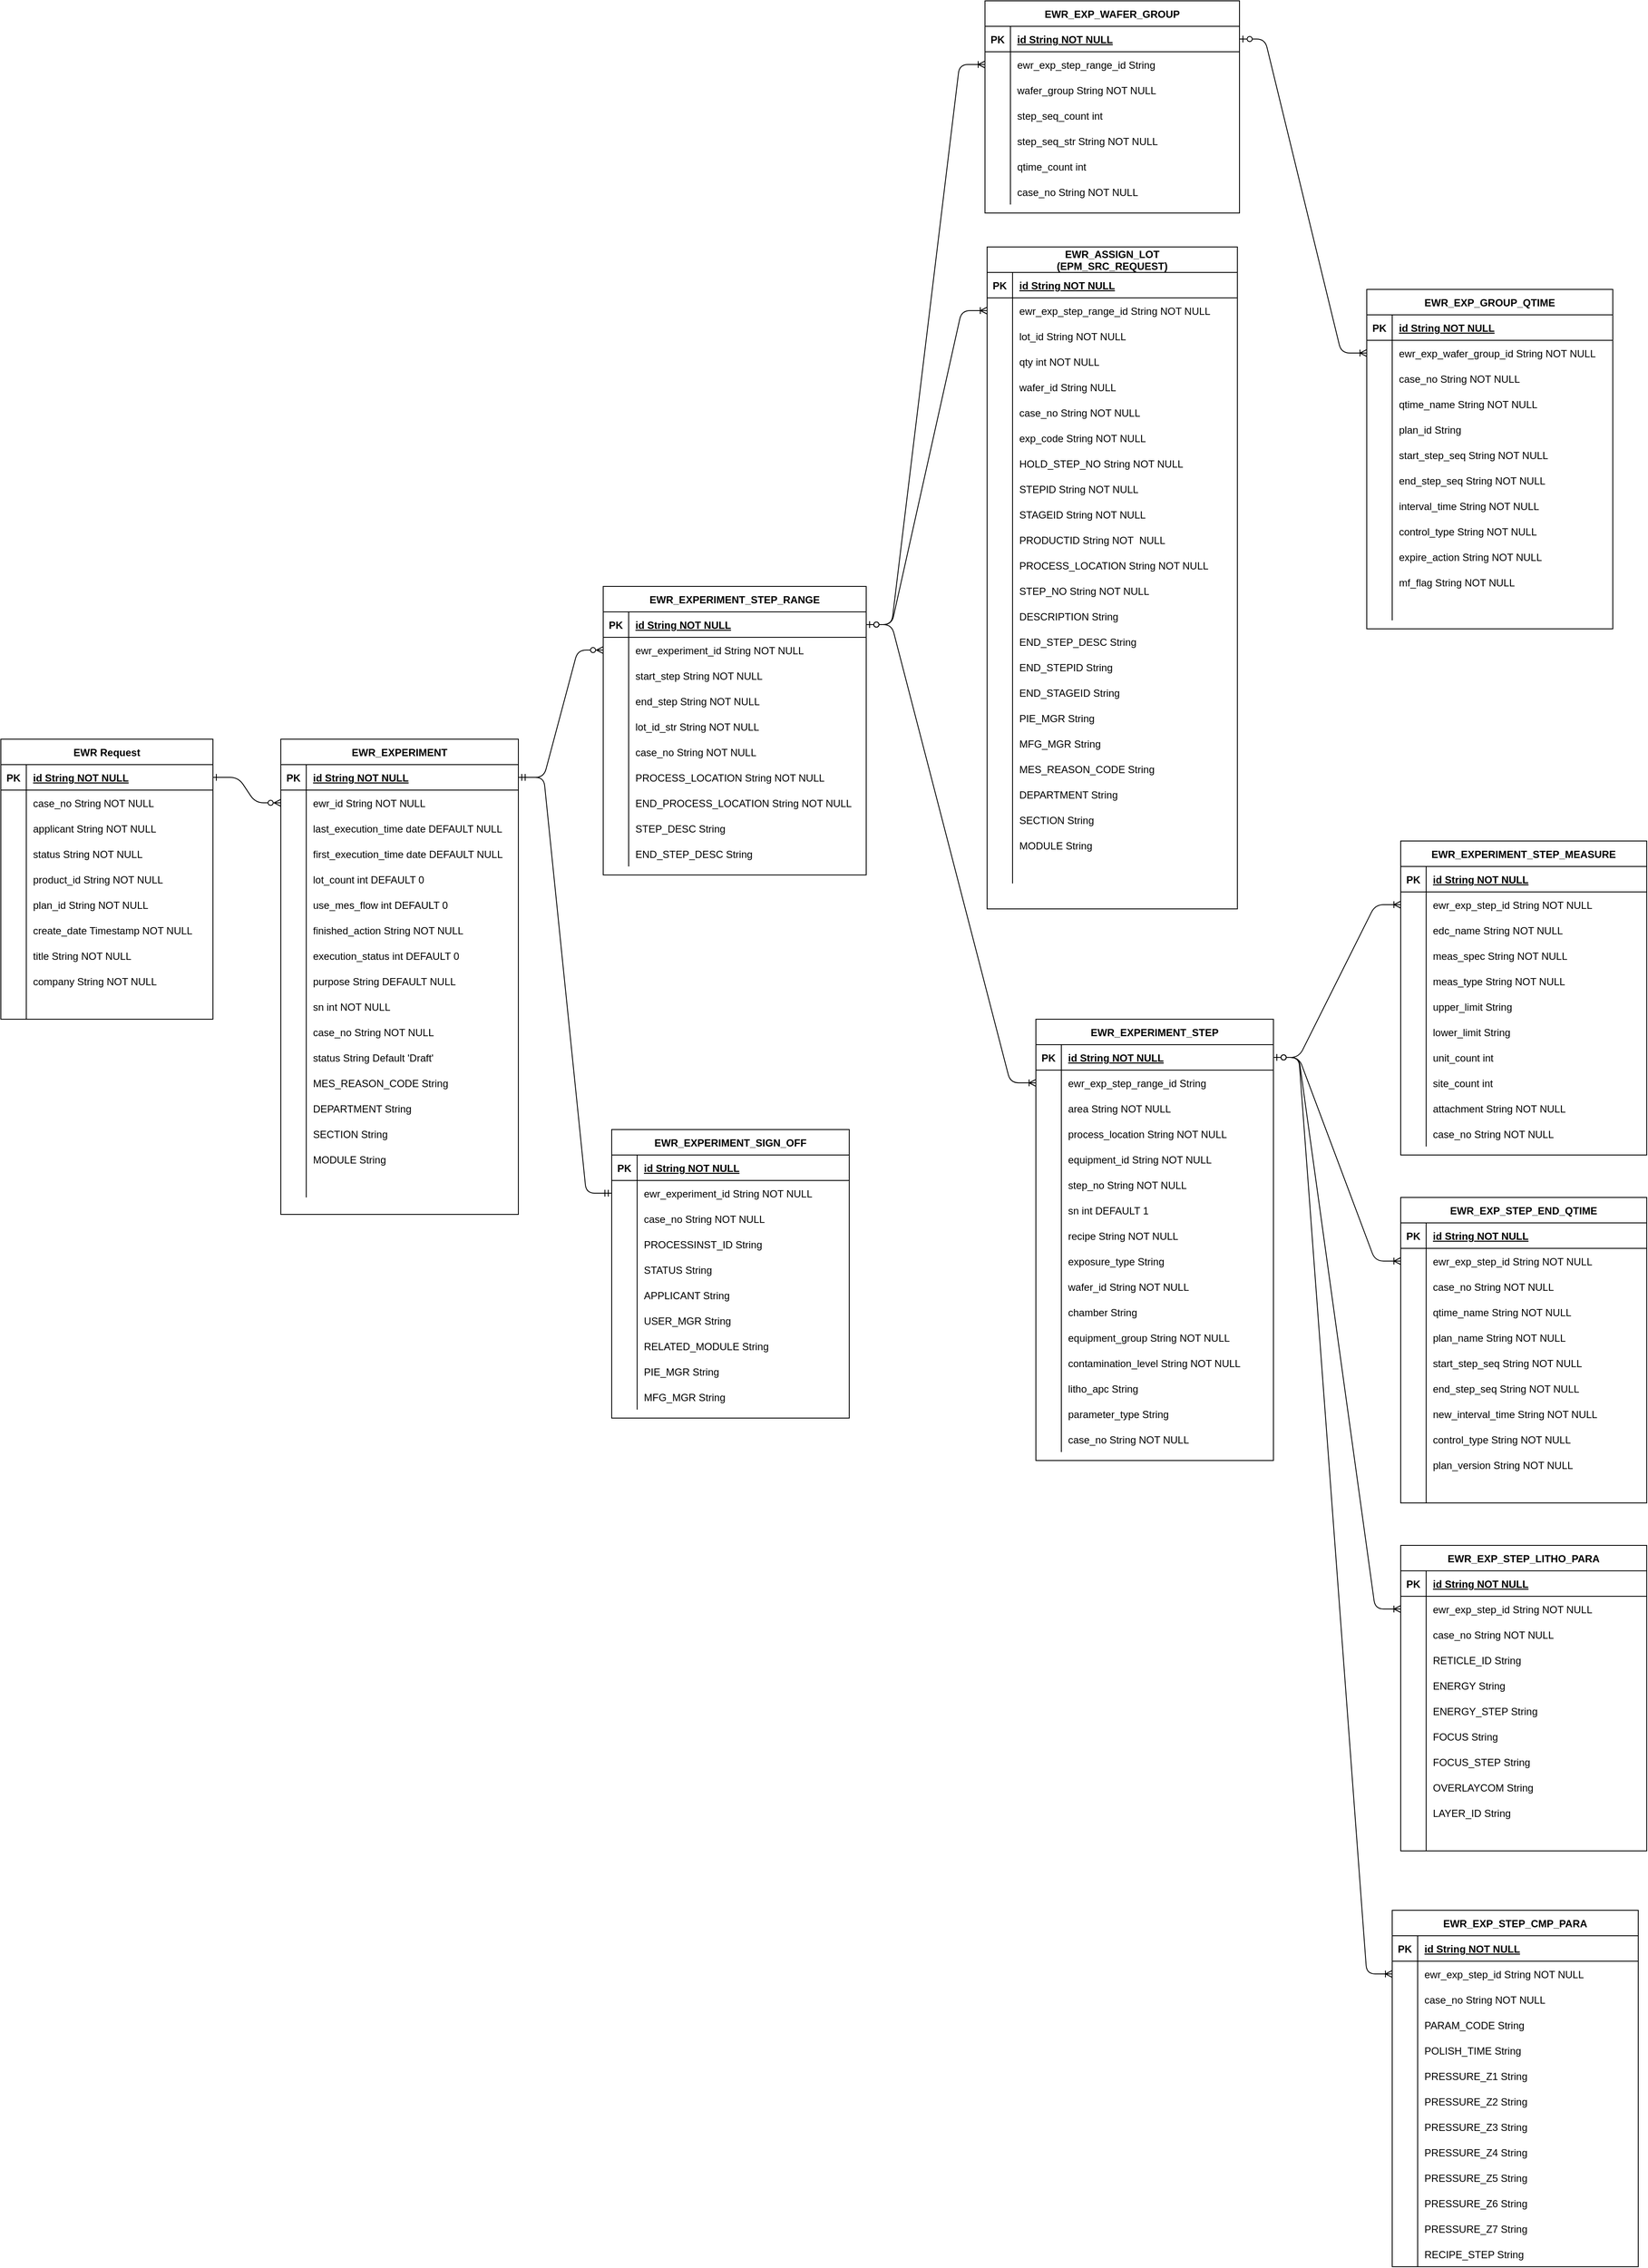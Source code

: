 <mxfile version="13.6.3" type="github">
  <diagram id="R2lEEEUBdFMjLlhIrx00" name="Page-1">
    <mxGraphModel dx="2512" dy="1863" grid="1" gridSize="10" guides="1" tooltips="1" connect="1" arrows="1" fold="1" page="1" pageScale="1" pageWidth="850" pageHeight="1100" math="0" shadow="0" extFonts="Permanent Marker^https://fonts.googleapis.com/css?family=Permanent+Marker">
      <root>
        <mxCell id="0" />
        <mxCell id="1" parent="0" />
        <mxCell id="C-vyLk0tnHw3VtMMgP7b-1" value="" style="edgeStyle=entityRelationEdgeStyle;endArrow=ERzeroToMany;startArrow=ERone;endFill=1;startFill=0;" parent="1" source="C-vyLk0tnHw3VtMMgP7b-24" target="C-vyLk0tnHw3VtMMgP7b-6" edge="1">
          <mxGeometry width="100" height="100" relative="1" as="geometry">
            <mxPoint x="210" y="720" as="sourcePoint" />
            <mxPoint x="310" y="620" as="targetPoint" />
          </mxGeometry>
        </mxCell>
        <mxCell id="C-vyLk0tnHw3VtMMgP7b-12" value="" style="edgeStyle=entityRelationEdgeStyle;endArrow=ERzeroToMany;startArrow=ERone;endFill=1;startFill=0;" parent="1" source="C-vyLk0tnHw3VtMMgP7b-3" target="C-vyLk0tnHw3VtMMgP7b-17" edge="1">
          <mxGeometry width="100" height="100" relative="1" as="geometry">
            <mxPoint x="400" y="180" as="sourcePoint" />
            <mxPoint x="460" y="205" as="targetPoint" />
          </mxGeometry>
        </mxCell>
        <mxCell id="_kYm_MKk06bkY_NFijVY-92" value="" style="edgeStyle=entityRelationEdgeStyle;fontSize=12;html=1;endArrow=ERoneToMany;startArrow=ERzeroToOne;" parent="1" source="C-vyLk0tnHw3VtMMgP7b-14" target="_kYm_MKk06bkY_NFijVY-80" edge="1">
          <mxGeometry width="100" height="100" relative="1" as="geometry">
            <mxPoint x="370" y="630" as="sourcePoint" />
            <mxPoint x="470" y="530" as="targetPoint" />
          </mxGeometry>
        </mxCell>
        <mxCell id="_kYm_MKk06bkY_NFijVY-109" value="" style="edgeStyle=entityRelationEdgeStyle;fontSize=12;html=1;endArrow=ERoneToMany;startArrow=ERzeroToOne;entryX=0;entryY=0.5;entryDx=0;entryDy=0;" parent="1" source="C-vyLk0tnHw3VtMMgP7b-14" target="_kYm_MKk06bkY_NFijVY-97" edge="1">
          <mxGeometry width="100" height="100" relative="1" as="geometry">
            <mxPoint x="150" y="920" as="sourcePoint" />
            <mxPoint x="250" y="820" as="targetPoint" />
          </mxGeometry>
        </mxCell>
        <mxCell id="_kYm_MKk06bkY_NFijVY-93" value="EWR_EXPERIMENT_STEP" style="shape=table;startSize=30;container=1;collapsible=1;childLayout=tableLayout;fixedRows=1;rowLines=0;fontStyle=1;align=center;resizeLast=1;" parent="1" vertex="1" treatAsSingle="0">
          <mxGeometry x="1210" y="450" width="280" height="520" as="geometry">
            <mxRectangle x="1210" y="450" width="180" height="30" as="alternateBounds" />
          </mxGeometry>
        </mxCell>
        <mxCell id="_kYm_MKk06bkY_NFijVY-94" value="" style="shape=partialRectangle;collapsible=0;dropTarget=0;pointerEvents=0;fillColor=none;top=0;left=0;bottom=1;right=0;points=[[0,0.5],[1,0.5]];portConstraint=eastwest;" parent="_kYm_MKk06bkY_NFijVY-93" vertex="1" treatAsSingle="0">
          <mxGeometry y="30" width="280" height="30" as="geometry" />
        </mxCell>
        <mxCell id="_kYm_MKk06bkY_NFijVY-95" value="PK" style="shape=partialRectangle;connectable=0;fillColor=none;top=0;left=0;bottom=0;right=0;fontStyle=1;overflow=hidden;" parent="_kYm_MKk06bkY_NFijVY-94" vertex="1">
          <mxGeometry width="30" height="30" as="geometry" />
        </mxCell>
        <mxCell id="_kYm_MKk06bkY_NFijVY-96" value="id String NOT NULL" style="shape=partialRectangle;connectable=0;fillColor=none;top=0;left=0;bottom=0;right=0;align=left;spacingLeft=6;fontStyle=5;overflow=hidden;" parent="_kYm_MKk06bkY_NFijVY-94" vertex="1">
          <mxGeometry x="30" width="250" height="30" as="geometry" />
        </mxCell>
        <mxCell id="_kYm_MKk06bkY_NFijVY-97" value="" style="shape=partialRectangle;collapsible=0;dropTarget=0;pointerEvents=0;fillColor=none;top=0;left=0;bottom=0;right=0;points=[[0,0.5],[1,0.5]];portConstraint=eastwest;" parent="_kYm_MKk06bkY_NFijVY-93" vertex="1" treatAsSingle="0">
          <mxGeometry y="60" width="280" height="30" as="geometry" />
        </mxCell>
        <mxCell id="_kYm_MKk06bkY_NFijVY-98" value="" style="shape=partialRectangle;connectable=0;fillColor=none;top=0;left=0;bottom=0;right=0;editable=1;overflow=hidden;" parent="_kYm_MKk06bkY_NFijVY-97" vertex="1">
          <mxGeometry width="30" height="30" as="geometry" />
        </mxCell>
        <mxCell id="_kYm_MKk06bkY_NFijVY-99" value="ewr_exp_step_range_id String" style="shape=partialRectangle;connectable=0;fillColor=none;top=0;left=0;bottom=0;right=0;align=left;spacingLeft=6;overflow=hidden;" parent="_kYm_MKk06bkY_NFijVY-97" vertex="1">
          <mxGeometry x="30" width="250" height="30" as="geometry" />
        </mxCell>
        <mxCell id="_kYm_MKk06bkY_NFijVY-100" value="" style="shape=partialRectangle;collapsible=0;dropTarget=0;pointerEvents=0;fillColor=none;top=0;left=0;bottom=0;right=0;points=[[0,0.5],[1,0.5]];portConstraint=eastwest;" parent="_kYm_MKk06bkY_NFijVY-93" vertex="1" treatAsSingle="0">
          <mxGeometry y="90" width="280" height="30" as="geometry" />
        </mxCell>
        <mxCell id="_kYm_MKk06bkY_NFijVY-101" value="" style="shape=partialRectangle;connectable=0;fillColor=none;top=0;left=0;bottom=0;right=0;editable=1;overflow=hidden;" parent="_kYm_MKk06bkY_NFijVY-100" vertex="1">
          <mxGeometry width="30" height="30" as="geometry" />
        </mxCell>
        <mxCell id="_kYm_MKk06bkY_NFijVY-102" value="area String NOT NULL" style="shape=partialRectangle;connectable=0;fillColor=none;top=0;left=0;bottom=0;right=0;align=left;spacingLeft=6;overflow=hidden;" parent="_kYm_MKk06bkY_NFijVY-100" vertex="1">
          <mxGeometry x="30" width="250" height="30" as="geometry" />
        </mxCell>
        <mxCell id="_kYm_MKk06bkY_NFijVY-103" value="" style="shape=partialRectangle;collapsible=0;dropTarget=0;pointerEvents=0;fillColor=none;top=0;left=0;bottom=0;right=0;points=[[0,0.5],[1,0.5]];portConstraint=eastwest;" parent="_kYm_MKk06bkY_NFijVY-93" vertex="1" treatAsSingle="0">
          <mxGeometry y="120" width="280" height="30" as="geometry" />
        </mxCell>
        <mxCell id="_kYm_MKk06bkY_NFijVY-104" value="" style="shape=partialRectangle;connectable=0;fillColor=none;top=0;left=0;bottom=0;right=0;editable=1;overflow=hidden;" parent="_kYm_MKk06bkY_NFijVY-103" vertex="1">
          <mxGeometry width="30" height="30" as="geometry" />
        </mxCell>
        <mxCell id="_kYm_MKk06bkY_NFijVY-105" value="process_location String NOT NULL" style="shape=partialRectangle;connectable=0;fillColor=none;top=0;left=0;bottom=0;right=0;align=left;spacingLeft=6;overflow=hidden;" parent="_kYm_MKk06bkY_NFijVY-103" vertex="1">
          <mxGeometry x="30" width="250" height="30" as="geometry" />
        </mxCell>
        <mxCell id="_kYm_MKk06bkY_NFijVY-111" style="shape=partialRectangle;collapsible=0;dropTarget=0;pointerEvents=0;fillColor=none;top=0;left=0;bottom=0;right=0;points=[[0,0.5],[1,0.5]];portConstraint=eastwest;" parent="_kYm_MKk06bkY_NFijVY-93" vertex="1" treatAsSingle="0">
          <mxGeometry y="150" width="280" height="30" as="geometry" />
        </mxCell>
        <mxCell id="_kYm_MKk06bkY_NFijVY-112" style="shape=partialRectangle;connectable=0;fillColor=none;top=0;left=0;bottom=0;right=0;editable=1;overflow=hidden;" parent="_kYm_MKk06bkY_NFijVY-111" vertex="1">
          <mxGeometry width="30" height="30" as="geometry" />
        </mxCell>
        <mxCell id="_kYm_MKk06bkY_NFijVY-113" value="equipment_id String NOT NULL" style="shape=partialRectangle;connectable=0;fillColor=none;top=0;left=0;bottom=0;right=0;align=left;spacingLeft=6;overflow=hidden;" parent="_kYm_MKk06bkY_NFijVY-111" vertex="1">
          <mxGeometry x="30" width="250" height="30" as="geometry" />
        </mxCell>
        <mxCell id="_kYm_MKk06bkY_NFijVY-114" style="shape=partialRectangle;collapsible=0;dropTarget=0;pointerEvents=0;fillColor=none;top=0;left=0;bottom=0;right=0;points=[[0,0.5],[1,0.5]];portConstraint=eastwest;" parent="_kYm_MKk06bkY_NFijVY-93" vertex="1" treatAsSingle="0">
          <mxGeometry y="180" width="280" height="30" as="geometry" />
        </mxCell>
        <mxCell id="_kYm_MKk06bkY_NFijVY-115" style="shape=partialRectangle;connectable=0;fillColor=none;top=0;left=0;bottom=0;right=0;editable=1;overflow=hidden;" parent="_kYm_MKk06bkY_NFijVY-114" vertex="1">
          <mxGeometry width="30" height="30" as="geometry" />
        </mxCell>
        <mxCell id="_kYm_MKk06bkY_NFijVY-116" value="step_no String NOT NULL" style="shape=partialRectangle;connectable=0;fillColor=none;top=0;left=0;bottom=0;right=0;align=left;spacingLeft=6;overflow=hidden;" parent="_kYm_MKk06bkY_NFijVY-114" vertex="1">
          <mxGeometry x="30" width="250" height="30" as="geometry" />
        </mxCell>
        <mxCell id="_kYm_MKk06bkY_NFijVY-117" style="shape=partialRectangle;collapsible=0;dropTarget=0;pointerEvents=0;fillColor=none;top=0;left=0;bottom=0;right=0;points=[[0,0.5],[1,0.5]];portConstraint=eastwest;" parent="_kYm_MKk06bkY_NFijVY-93" vertex="1" treatAsSingle="0">
          <mxGeometry y="210" width="280" height="30" as="geometry" />
        </mxCell>
        <mxCell id="_kYm_MKk06bkY_NFijVY-118" style="shape=partialRectangle;connectable=0;fillColor=none;top=0;left=0;bottom=0;right=0;editable=1;overflow=hidden;" parent="_kYm_MKk06bkY_NFijVY-117" vertex="1">
          <mxGeometry width="30" height="30" as="geometry" />
        </mxCell>
        <mxCell id="_kYm_MKk06bkY_NFijVY-119" value="sn int DEFAULT 1" style="shape=partialRectangle;connectable=0;fillColor=none;top=0;left=0;bottom=0;right=0;align=left;spacingLeft=6;overflow=hidden;" parent="_kYm_MKk06bkY_NFijVY-117" vertex="1">
          <mxGeometry x="30" width="250" height="30" as="geometry" />
        </mxCell>
        <mxCell id="_kYm_MKk06bkY_NFijVY-120" style="shape=partialRectangle;collapsible=0;dropTarget=0;pointerEvents=0;fillColor=none;top=0;left=0;bottom=0;right=0;points=[[0,0.5],[1,0.5]];portConstraint=eastwest;" parent="_kYm_MKk06bkY_NFijVY-93" vertex="1" treatAsSingle="0">
          <mxGeometry y="240" width="280" height="30" as="geometry" />
        </mxCell>
        <mxCell id="_kYm_MKk06bkY_NFijVY-121" style="shape=partialRectangle;connectable=0;fillColor=none;top=0;left=0;bottom=0;right=0;editable=1;overflow=hidden;" parent="_kYm_MKk06bkY_NFijVY-120" vertex="1">
          <mxGeometry width="30" height="30" as="geometry" />
        </mxCell>
        <mxCell id="_kYm_MKk06bkY_NFijVY-122" value="recipe String NOT NULL" style="shape=partialRectangle;connectable=0;fillColor=none;top=0;left=0;bottom=0;right=0;align=left;spacingLeft=6;overflow=hidden;" parent="_kYm_MKk06bkY_NFijVY-120" vertex="1">
          <mxGeometry x="30" width="250" height="30" as="geometry" />
        </mxCell>
        <mxCell id="_kYm_MKk06bkY_NFijVY-123" style="shape=partialRectangle;collapsible=0;dropTarget=0;pointerEvents=0;fillColor=none;top=0;left=0;bottom=0;right=0;points=[[0,0.5],[1,0.5]];portConstraint=eastwest;" parent="_kYm_MKk06bkY_NFijVY-93" vertex="1" treatAsSingle="0">
          <mxGeometry y="270" width="280" height="30" as="geometry" />
        </mxCell>
        <mxCell id="_kYm_MKk06bkY_NFijVY-124" style="shape=partialRectangle;connectable=0;fillColor=none;top=0;left=0;bottom=0;right=0;editable=1;overflow=hidden;" parent="_kYm_MKk06bkY_NFijVY-123" vertex="1">
          <mxGeometry width="30" height="30" as="geometry" />
        </mxCell>
        <mxCell id="_kYm_MKk06bkY_NFijVY-125" value="exposure_type String" style="shape=partialRectangle;connectable=0;fillColor=none;top=0;left=0;bottom=0;right=0;align=left;spacingLeft=6;overflow=hidden;" parent="_kYm_MKk06bkY_NFijVY-123" vertex="1">
          <mxGeometry x="30" width="250" height="30" as="geometry" />
        </mxCell>
        <mxCell id="_kYm_MKk06bkY_NFijVY-126" style="shape=partialRectangle;collapsible=0;dropTarget=0;pointerEvents=0;fillColor=none;top=0;left=0;bottom=0;right=0;points=[[0,0.5],[1,0.5]];portConstraint=eastwest;" parent="_kYm_MKk06bkY_NFijVY-93" vertex="1" treatAsSingle="0">
          <mxGeometry y="300" width="280" height="30" as="geometry" />
        </mxCell>
        <mxCell id="_kYm_MKk06bkY_NFijVY-127" style="shape=partialRectangle;connectable=0;fillColor=none;top=0;left=0;bottom=0;right=0;editable=1;overflow=hidden;" parent="_kYm_MKk06bkY_NFijVY-126" vertex="1">
          <mxGeometry width="30" height="30" as="geometry" />
        </mxCell>
        <mxCell id="_kYm_MKk06bkY_NFijVY-128" value="wafer_id String NOT NULL" style="shape=partialRectangle;connectable=0;fillColor=none;top=0;left=0;bottom=0;right=0;align=left;spacingLeft=6;overflow=hidden;" parent="_kYm_MKk06bkY_NFijVY-126" vertex="1">
          <mxGeometry x="30" width="250" height="30" as="geometry" />
        </mxCell>
        <mxCell id="_kYm_MKk06bkY_NFijVY-129" style="shape=partialRectangle;collapsible=0;dropTarget=0;pointerEvents=0;fillColor=none;top=0;left=0;bottom=0;right=0;points=[[0,0.5],[1,0.5]];portConstraint=eastwest;" parent="_kYm_MKk06bkY_NFijVY-93" vertex="1" treatAsSingle="0">
          <mxGeometry y="330" width="280" height="30" as="geometry" />
        </mxCell>
        <mxCell id="_kYm_MKk06bkY_NFijVY-130" style="shape=partialRectangle;connectable=0;fillColor=none;top=0;left=0;bottom=0;right=0;editable=1;overflow=hidden;" parent="_kYm_MKk06bkY_NFijVY-129" vertex="1">
          <mxGeometry width="30" height="30" as="geometry" />
        </mxCell>
        <mxCell id="_kYm_MKk06bkY_NFijVY-131" value="chamber String" style="shape=partialRectangle;connectable=0;fillColor=none;top=0;left=0;bottom=0;right=0;align=left;spacingLeft=6;overflow=hidden;" parent="_kYm_MKk06bkY_NFijVY-129" vertex="1">
          <mxGeometry x="30" width="250" height="30" as="geometry" />
        </mxCell>
        <mxCell id="_kYm_MKk06bkY_NFijVY-132" style="shape=partialRectangle;collapsible=0;dropTarget=0;pointerEvents=0;fillColor=none;top=0;left=0;bottom=0;right=0;points=[[0,0.5],[1,0.5]];portConstraint=eastwest;" parent="_kYm_MKk06bkY_NFijVY-93" vertex="1" treatAsSingle="0">
          <mxGeometry y="360" width="280" height="30" as="geometry" />
        </mxCell>
        <mxCell id="_kYm_MKk06bkY_NFijVY-133" style="shape=partialRectangle;connectable=0;fillColor=none;top=0;left=0;bottom=0;right=0;editable=1;overflow=hidden;" parent="_kYm_MKk06bkY_NFijVY-132" vertex="1">
          <mxGeometry width="30" height="30" as="geometry" />
        </mxCell>
        <mxCell id="_kYm_MKk06bkY_NFijVY-134" value="equipment_group String NOT NULL" style="shape=partialRectangle;connectable=0;fillColor=none;top=0;left=0;bottom=0;right=0;align=left;spacingLeft=6;overflow=hidden;" parent="_kYm_MKk06bkY_NFijVY-132" vertex="1">
          <mxGeometry x="30" width="250" height="30" as="geometry" />
        </mxCell>
        <mxCell id="_kYm_MKk06bkY_NFijVY-135" style="shape=partialRectangle;collapsible=0;dropTarget=0;pointerEvents=0;fillColor=none;top=0;left=0;bottom=0;right=0;points=[[0,0.5],[1,0.5]];portConstraint=eastwest;" parent="_kYm_MKk06bkY_NFijVY-93" vertex="1" treatAsSingle="0">
          <mxGeometry y="390" width="280" height="30" as="geometry" />
        </mxCell>
        <mxCell id="_kYm_MKk06bkY_NFijVY-136" style="shape=partialRectangle;connectable=0;fillColor=none;top=0;left=0;bottom=0;right=0;editable=1;overflow=hidden;" parent="_kYm_MKk06bkY_NFijVY-135" vertex="1">
          <mxGeometry width="30" height="30" as="geometry" />
        </mxCell>
        <mxCell id="_kYm_MKk06bkY_NFijVY-137" value="contamination_level String NOT NULL" style="shape=partialRectangle;connectable=0;fillColor=none;top=0;left=0;bottom=0;right=0;align=left;spacingLeft=6;overflow=hidden;" parent="_kYm_MKk06bkY_NFijVY-135" vertex="1">
          <mxGeometry x="30" width="250" height="30" as="geometry" />
        </mxCell>
        <mxCell id="_kYm_MKk06bkY_NFijVY-138" style="shape=partialRectangle;collapsible=0;dropTarget=0;pointerEvents=0;fillColor=none;top=0;left=0;bottom=0;right=0;points=[[0,0.5],[1,0.5]];portConstraint=eastwest;" parent="_kYm_MKk06bkY_NFijVY-93" vertex="1" treatAsSingle="0">
          <mxGeometry y="420" width="280" height="30" as="geometry" />
        </mxCell>
        <mxCell id="_kYm_MKk06bkY_NFijVY-139" style="shape=partialRectangle;connectable=0;fillColor=none;top=0;left=0;bottom=0;right=0;editable=1;overflow=hidden;" parent="_kYm_MKk06bkY_NFijVY-138" vertex="1">
          <mxGeometry width="30" height="30" as="geometry" />
        </mxCell>
        <mxCell id="_kYm_MKk06bkY_NFijVY-140" value="litho_apc String" style="shape=partialRectangle;connectable=0;fillColor=none;top=0;left=0;bottom=0;right=0;align=left;spacingLeft=6;overflow=hidden;" parent="_kYm_MKk06bkY_NFijVY-138" vertex="1">
          <mxGeometry x="30" width="250" height="30" as="geometry" />
        </mxCell>
        <mxCell id="_kYm_MKk06bkY_NFijVY-141" style="shape=partialRectangle;collapsible=0;dropTarget=0;pointerEvents=0;fillColor=none;top=0;left=0;bottom=0;right=0;points=[[0,0.5],[1,0.5]];portConstraint=eastwest;" parent="_kYm_MKk06bkY_NFijVY-93" vertex="1" treatAsSingle="0">
          <mxGeometry y="450" width="280" height="30" as="geometry" />
        </mxCell>
        <mxCell id="_kYm_MKk06bkY_NFijVY-142" style="shape=partialRectangle;connectable=0;fillColor=none;top=0;left=0;bottom=0;right=0;editable=1;overflow=hidden;" parent="_kYm_MKk06bkY_NFijVY-141" vertex="1">
          <mxGeometry width="30" height="30" as="geometry" />
        </mxCell>
        <mxCell id="_kYm_MKk06bkY_NFijVY-143" value="parameter_type String" style="shape=partialRectangle;connectable=0;fillColor=none;top=0;left=0;bottom=0;right=0;align=left;spacingLeft=6;overflow=hidden;" parent="_kYm_MKk06bkY_NFijVY-141" vertex="1">
          <mxGeometry x="30" width="250" height="30" as="geometry" />
        </mxCell>
        <mxCell id="_kYm_MKk06bkY_NFijVY-208" style="shape=partialRectangle;collapsible=0;dropTarget=0;pointerEvents=0;fillColor=none;top=0;left=0;bottom=0;right=0;points=[[0,0.5],[1,0.5]];portConstraint=eastwest;" parent="_kYm_MKk06bkY_NFijVY-93" vertex="1" treatAsSingle="0">
          <mxGeometry y="480" width="280" height="30" as="geometry" />
        </mxCell>
        <mxCell id="_kYm_MKk06bkY_NFijVY-209" style="shape=partialRectangle;connectable=0;fillColor=none;top=0;left=0;bottom=0;right=0;editable=1;overflow=hidden;" parent="_kYm_MKk06bkY_NFijVY-208" vertex="1">
          <mxGeometry width="30" height="30" as="geometry" />
        </mxCell>
        <mxCell id="_kYm_MKk06bkY_NFijVY-210" value="case_no String NOT NULL" style="shape=partialRectangle;connectable=0;fillColor=none;top=0;left=0;bottom=0;right=0;align=left;spacingLeft=6;overflow=hidden;" parent="_kYm_MKk06bkY_NFijVY-208" vertex="1">
          <mxGeometry x="30" width="250" height="30" as="geometry" />
        </mxCell>
        <mxCell id="_kYm_MKk06bkY_NFijVY-157" value="" style="edgeStyle=entityRelationEdgeStyle;fontSize=12;html=1;endArrow=ERoneToMany;startArrow=ERzeroToOne;exitX=1;exitY=0.5;exitDx=0;exitDy=0;entryX=0;entryY=0.5;entryDx=0;entryDy=0;" parent="1" source="_kYm_MKk06bkY_NFijVY-94" target="_kYm_MKk06bkY_NFijVY-148" edge="1">
          <mxGeometry width="100" height="100" relative="1" as="geometry">
            <mxPoint x="1570" y="750" as="sourcePoint" />
            <mxPoint x="1670" y="650" as="targetPoint" />
          </mxGeometry>
        </mxCell>
        <mxCell id="_kYm_MKk06bkY_NFijVY-198" value="" style="edgeStyle=entityRelationEdgeStyle;fontSize=12;html=1;endArrow=ERoneToMany;startArrow=ERzeroToOne;exitX=1;exitY=0.5;exitDx=0;exitDy=0;" parent="1" source="C-vyLk0tnHw3VtMMgP7b-14" target="_kYm_MKk06bkY_NFijVY-180" edge="1">
          <mxGeometry width="100" height="100" relative="1" as="geometry">
            <mxPoint x="1300" y="130" as="sourcePoint" />
            <mxPoint x="1400" y="30" as="targetPoint" />
          </mxGeometry>
        </mxCell>
        <mxCell id="_kYm_MKk06bkY_NFijVY-217" value="EWR_EXP_GROUP_QTIME" style="shape=table;startSize=30;container=1;collapsible=1;childLayout=tableLayout;fixedRows=1;rowLines=0;fontStyle=1;align=center;resizeLast=1;" parent="1" vertex="1" treatAsSingle="0">
          <mxGeometry x="1600" y="-410" width="290" height="400" as="geometry" />
        </mxCell>
        <mxCell id="_kYm_MKk06bkY_NFijVY-218" value="" style="shape=partialRectangle;collapsible=0;dropTarget=0;pointerEvents=0;fillColor=none;top=0;left=0;bottom=1;right=0;points=[[0,0.5],[1,0.5]];portConstraint=eastwest;" parent="_kYm_MKk06bkY_NFijVY-217" vertex="1" treatAsSingle="0">
          <mxGeometry y="30" width="290" height="30" as="geometry" />
        </mxCell>
        <mxCell id="_kYm_MKk06bkY_NFijVY-219" value="PK" style="shape=partialRectangle;connectable=0;fillColor=none;top=0;left=0;bottom=0;right=0;fontStyle=1;overflow=hidden;" parent="_kYm_MKk06bkY_NFijVY-218" vertex="1">
          <mxGeometry width="30" height="30" as="geometry" />
        </mxCell>
        <mxCell id="_kYm_MKk06bkY_NFijVY-220" value="id String NOT NULL" style="shape=partialRectangle;connectable=0;fillColor=none;top=0;left=0;bottom=0;right=0;align=left;spacingLeft=6;fontStyle=5;overflow=hidden;" parent="_kYm_MKk06bkY_NFijVY-218" vertex="1">
          <mxGeometry x="30" width="260" height="30" as="geometry" />
        </mxCell>
        <mxCell id="_kYm_MKk06bkY_NFijVY-221" value="" style="shape=partialRectangle;collapsible=0;dropTarget=0;pointerEvents=0;fillColor=none;top=0;left=0;bottom=0;right=0;points=[[0,0.5],[1,0.5]];portConstraint=eastwest;" parent="_kYm_MKk06bkY_NFijVY-217" vertex="1" treatAsSingle="0">
          <mxGeometry y="60" width="290" height="30" as="geometry" />
        </mxCell>
        <mxCell id="_kYm_MKk06bkY_NFijVY-222" value="" style="shape=partialRectangle;connectable=0;fillColor=none;top=0;left=0;bottom=0;right=0;editable=1;overflow=hidden;" parent="_kYm_MKk06bkY_NFijVY-221" vertex="1">
          <mxGeometry width="30" height="30" as="geometry" />
        </mxCell>
        <mxCell id="_kYm_MKk06bkY_NFijVY-223" value="ewr_exp_wafer_group_id String NOT NULL" style="shape=partialRectangle;connectable=0;fillColor=none;top=0;left=0;bottom=0;right=0;align=left;spacingLeft=6;overflow=hidden;" parent="_kYm_MKk06bkY_NFijVY-221" vertex="1">
          <mxGeometry x="30" width="260" height="30" as="geometry" />
        </mxCell>
        <mxCell id="_kYm_MKk06bkY_NFijVY-224" value="" style="shape=partialRectangle;collapsible=0;dropTarget=0;pointerEvents=0;fillColor=none;top=0;left=0;bottom=0;right=0;points=[[0,0.5],[1,0.5]];portConstraint=eastwest;" parent="_kYm_MKk06bkY_NFijVY-217" vertex="1" treatAsSingle="0">
          <mxGeometry y="90" width="290" height="30" as="geometry" />
        </mxCell>
        <mxCell id="_kYm_MKk06bkY_NFijVY-225" value="" style="shape=partialRectangle;connectable=0;fillColor=none;top=0;left=0;bottom=0;right=0;editable=1;overflow=hidden;" parent="_kYm_MKk06bkY_NFijVY-224" vertex="1">
          <mxGeometry width="30" height="30" as="geometry" />
        </mxCell>
        <mxCell id="_kYm_MKk06bkY_NFijVY-226" value="case_no String NOT NULL" style="shape=partialRectangle;connectable=0;fillColor=none;top=0;left=0;bottom=0;right=0;align=left;spacingLeft=6;overflow=hidden;" parent="_kYm_MKk06bkY_NFijVY-224" vertex="1">
          <mxGeometry x="30" width="260" height="30" as="geometry" />
        </mxCell>
        <mxCell id="_kYm_MKk06bkY_NFijVY-227" value="" style="shape=partialRectangle;collapsible=0;dropTarget=0;pointerEvents=0;fillColor=none;top=0;left=0;bottom=0;right=0;points=[[0,0.5],[1,0.5]];portConstraint=eastwest;" parent="_kYm_MKk06bkY_NFijVY-217" vertex="1" treatAsSingle="0">
          <mxGeometry y="120" width="290" height="30" as="geometry" />
        </mxCell>
        <mxCell id="_kYm_MKk06bkY_NFijVY-228" value="" style="shape=partialRectangle;connectable=0;fillColor=none;top=0;left=0;bottom=0;right=0;editable=1;overflow=hidden;" parent="_kYm_MKk06bkY_NFijVY-227" vertex="1">
          <mxGeometry width="30" height="30" as="geometry" />
        </mxCell>
        <mxCell id="_kYm_MKk06bkY_NFijVY-229" value="qtime_name String NOT NULL" style="shape=partialRectangle;connectable=0;fillColor=none;top=0;left=0;bottom=0;right=0;align=left;spacingLeft=6;overflow=hidden;" parent="_kYm_MKk06bkY_NFijVY-227" vertex="1">
          <mxGeometry x="30" width="260" height="30" as="geometry" />
        </mxCell>
        <mxCell id="_kYm_MKk06bkY_NFijVY-230" style="shape=partialRectangle;collapsible=0;dropTarget=0;pointerEvents=0;fillColor=none;top=0;left=0;bottom=0;right=0;points=[[0,0.5],[1,0.5]];portConstraint=eastwest;" parent="_kYm_MKk06bkY_NFijVY-217" vertex="1" treatAsSingle="0">
          <mxGeometry y="150" width="290" height="30" as="geometry" />
        </mxCell>
        <mxCell id="_kYm_MKk06bkY_NFijVY-231" style="shape=partialRectangle;connectable=0;fillColor=none;top=0;left=0;bottom=0;right=0;editable=1;overflow=hidden;" parent="_kYm_MKk06bkY_NFijVY-230" vertex="1">
          <mxGeometry width="30" height="30" as="geometry" />
        </mxCell>
        <mxCell id="_kYm_MKk06bkY_NFijVY-232" value="plan_id String" style="shape=partialRectangle;connectable=0;fillColor=none;top=0;left=0;bottom=0;right=0;align=left;spacingLeft=6;overflow=hidden;" parent="_kYm_MKk06bkY_NFijVY-230" vertex="1">
          <mxGeometry x="30" width="260" height="30" as="geometry" />
        </mxCell>
        <mxCell id="_kYm_MKk06bkY_NFijVY-233" style="shape=partialRectangle;collapsible=0;dropTarget=0;pointerEvents=0;fillColor=none;top=0;left=0;bottom=0;right=0;points=[[0,0.5],[1,0.5]];portConstraint=eastwest;" parent="_kYm_MKk06bkY_NFijVY-217" vertex="1" treatAsSingle="0">
          <mxGeometry y="180" width="290" height="30" as="geometry" />
        </mxCell>
        <mxCell id="_kYm_MKk06bkY_NFijVY-234" style="shape=partialRectangle;connectable=0;fillColor=none;top=0;left=0;bottom=0;right=0;editable=1;overflow=hidden;" parent="_kYm_MKk06bkY_NFijVY-233" vertex="1">
          <mxGeometry width="30" height="30" as="geometry" />
        </mxCell>
        <mxCell id="_kYm_MKk06bkY_NFijVY-235" value="start_step_seq String NOT NULL" style="shape=partialRectangle;connectable=0;fillColor=none;top=0;left=0;bottom=0;right=0;align=left;spacingLeft=6;overflow=hidden;" parent="_kYm_MKk06bkY_NFijVY-233" vertex="1">
          <mxGeometry x="30" width="260" height="30" as="geometry" />
        </mxCell>
        <mxCell id="_kYm_MKk06bkY_NFijVY-236" style="shape=partialRectangle;collapsible=0;dropTarget=0;pointerEvents=0;fillColor=none;top=0;left=0;bottom=0;right=0;points=[[0,0.5],[1,0.5]];portConstraint=eastwest;" parent="_kYm_MKk06bkY_NFijVY-217" vertex="1" treatAsSingle="0">
          <mxGeometry y="210" width="290" height="30" as="geometry" />
        </mxCell>
        <mxCell id="_kYm_MKk06bkY_NFijVY-237" style="shape=partialRectangle;connectable=0;fillColor=none;top=0;left=0;bottom=0;right=0;editable=1;overflow=hidden;" parent="_kYm_MKk06bkY_NFijVY-236" vertex="1">
          <mxGeometry width="30" height="30" as="geometry" />
        </mxCell>
        <mxCell id="_kYm_MKk06bkY_NFijVY-238" value="end_step_seq String NOT NULL" style="shape=partialRectangle;connectable=0;fillColor=none;top=0;left=0;bottom=0;right=0;align=left;spacingLeft=6;overflow=hidden;" parent="_kYm_MKk06bkY_NFijVY-236" vertex="1">
          <mxGeometry x="30" width="260" height="30" as="geometry" />
        </mxCell>
        <mxCell id="_kYm_MKk06bkY_NFijVY-239" style="shape=partialRectangle;collapsible=0;dropTarget=0;pointerEvents=0;fillColor=none;top=0;left=0;bottom=0;right=0;points=[[0,0.5],[1,0.5]];portConstraint=eastwest;" parent="_kYm_MKk06bkY_NFijVY-217" vertex="1" treatAsSingle="0">
          <mxGeometry y="240" width="290" height="30" as="geometry" />
        </mxCell>
        <mxCell id="_kYm_MKk06bkY_NFijVY-240" style="shape=partialRectangle;connectable=0;fillColor=none;top=0;left=0;bottom=0;right=0;editable=1;overflow=hidden;" parent="_kYm_MKk06bkY_NFijVY-239" vertex="1">
          <mxGeometry width="30" height="30" as="geometry" />
        </mxCell>
        <mxCell id="_kYm_MKk06bkY_NFijVY-241" value="interval_time String NOT NULL" style="shape=partialRectangle;connectable=0;fillColor=none;top=0;left=0;bottom=0;right=0;align=left;spacingLeft=6;overflow=hidden;" parent="_kYm_MKk06bkY_NFijVY-239" vertex="1">
          <mxGeometry x="30" width="260" height="30" as="geometry" />
        </mxCell>
        <mxCell id="_kYm_MKk06bkY_NFijVY-242" style="shape=partialRectangle;collapsible=0;dropTarget=0;pointerEvents=0;fillColor=none;top=0;left=0;bottom=0;right=0;points=[[0,0.5],[1,0.5]];portConstraint=eastwest;" parent="_kYm_MKk06bkY_NFijVY-217" vertex="1" treatAsSingle="0">
          <mxGeometry y="270" width="290" height="30" as="geometry" />
        </mxCell>
        <mxCell id="_kYm_MKk06bkY_NFijVY-243" style="shape=partialRectangle;connectable=0;fillColor=none;top=0;left=0;bottom=0;right=0;editable=1;overflow=hidden;" parent="_kYm_MKk06bkY_NFijVY-242" vertex="1">
          <mxGeometry width="30" height="30" as="geometry" />
        </mxCell>
        <mxCell id="_kYm_MKk06bkY_NFijVY-244" value="control_type String NOT NULL" style="shape=partialRectangle;connectable=0;fillColor=none;top=0;left=0;bottom=0;right=0;align=left;spacingLeft=6;overflow=hidden;" parent="_kYm_MKk06bkY_NFijVY-242" vertex="1">
          <mxGeometry x="30" width="260" height="30" as="geometry" />
        </mxCell>
        <mxCell id="_kYm_MKk06bkY_NFijVY-251" style="shape=partialRectangle;collapsible=0;dropTarget=0;pointerEvents=0;fillColor=none;top=0;left=0;bottom=0;right=0;points=[[0,0.5],[1,0.5]];portConstraint=eastwest;" parent="_kYm_MKk06bkY_NFijVY-217" vertex="1" treatAsSingle="0">
          <mxGeometry y="300" width="290" height="30" as="geometry" />
        </mxCell>
        <mxCell id="_kYm_MKk06bkY_NFijVY-252" style="shape=partialRectangle;connectable=0;fillColor=none;top=0;left=0;bottom=0;right=0;editable=1;overflow=hidden;" parent="_kYm_MKk06bkY_NFijVY-251" vertex="1">
          <mxGeometry width="30" height="30" as="geometry" />
        </mxCell>
        <mxCell id="_kYm_MKk06bkY_NFijVY-253" value="expire_action String NOT NULL" style="shape=partialRectangle;connectable=0;fillColor=none;top=0;left=0;bottom=0;right=0;align=left;spacingLeft=6;overflow=hidden;" parent="_kYm_MKk06bkY_NFijVY-251" vertex="1">
          <mxGeometry x="30" width="260" height="30" as="geometry" />
        </mxCell>
        <mxCell id="_kYm_MKk06bkY_NFijVY-254" style="shape=partialRectangle;collapsible=0;dropTarget=0;pointerEvents=0;fillColor=none;top=0;left=0;bottom=0;right=0;points=[[0,0.5],[1,0.5]];portConstraint=eastwest;" parent="_kYm_MKk06bkY_NFijVY-217" vertex="1" treatAsSingle="0">
          <mxGeometry y="330" width="290" height="30" as="geometry" />
        </mxCell>
        <mxCell id="_kYm_MKk06bkY_NFijVY-255" style="shape=partialRectangle;connectable=0;fillColor=none;top=0;left=0;bottom=0;right=0;editable=1;overflow=hidden;" parent="_kYm_MKk06bkY_NFijVY-254" vertex="1">
          <mxGeometry width="30" height="30" as="geometry" />
        </mxCell>
        <mxCell id="_kYm_MKk06bkY_NFijVY-256" value="mf_flag String NOT NULL" style="shape=partialRectangle;connectable=0;fillColor=none;top=0;left=0;bottom=0;right=0;align=left;spacingLeft=6;overflow=hidden;" parent="_kYm_MKk06bkY_NFijVY-254" vertex="1">
          <mxGeometry x="30" width="260" height="30" as="geometry" />
        </mxCell>
        <mxCell id="_kYm_MKk06bkY_NFijVY-257" style="shape=partialRectangle;collapsible=0;dropTarget=0;pointerEvents=0;fillColor=none;top=0;left=0;bottom=0;right=0;points=[[0,0.5],[1,0.5]];portConstraint=eastwest;" parent="_kYm_MKk06bkY_NFijVY-217" vertex="1" treatAsSingle="0">
          <mxGeometry y="360" width="290" height="30" as="geometry" />
        </mxCell>
        <mxCell id="_kYm_MKk06bkY_NFijVY-258" style="shape=partialRectangle;connectable=0;fillColor=none;top=0;left=0;bottom=0;right=0;editable=1;overflow=hidden;" parent="_kYm_MKk06bkY_NFijVY-257" vertex="1">
          <mxGeometry width="30" height="30" as="geometry" />
        </mxCell>
        <mxCell id="_kYm_MKk06bkY_NFijVY-259" style="shape=partialRectangle;connectable=0;fillColor=none;top=0;left=0;bottom=0;right=0;align=left;spacingLeft=6;overflow=hidden;" parent="_kYm_MKk06bkY_NFijVY-257" vertex="1">
          <mxGeometry x="30" width="260" height="30" as="geometry" />
        </mxCell>
        <mxCell id="_kYm_MKk06bkY_NFijVY-260" value="" style="edgeStyle=entityRelationEdgeStyle;fontSize=12;html=1;endArrow=ERoneToMany;startArrow=ERzeroToOne;exitX=1;exitY=0.5;exitDx=0;exitDy=0;entryX=0;entryY=0.5;entryDx=0;entryDy=0;" parent="1" source="_kYm_MKk06bkY_NFijVY-177" target="_kYm_MKk06bkY_NFijVY-221" edge="1">
          <mxGeometry width="100" height="100" relative="1" as="geometry">
            <mxPoint x="1590" y="-140" as="sourcePoint" />
            <mxPoint x="1690" y="-240" as="targetPoint" />
          </mxGeometry>
        </mxCell>
        <mxCell id="_kYm_MKk06bkY_NFijVY-314" value="" style="edgeStyle=entityRelationEdgeStyle;fontSize=12;html=1;endArrow=ERoneToMany;startArrow=ERzeroToOne;exitX=1;exitY=0.5;exitDx=0;exitDy=0;entryX=0;entryY=0.5;entryDx=0;entryDy=0;" parent="1" source="_kYm_MKk06bkY_NFijVY-94" target="_kYm_MKk06bkY_NFijVY-278" edge="1">
          <mxGeometry width="100" height="100" relative="1" as="geometry">
            <mxPoint x="1650" y="810" as="sourcePoint" />
            <mxPoint x="1750" y="710" as="targetPoint" />
          </mxGeometry>
        </mxCell>
        <mxCell id="_kYm_MKk06bkY_NFijVY-176" value="EWR_EXP_WAFER_GROUP" style="shape=table;startSize=30;container=1;collapsible=1;childLayout=tableLayout;fixedRows=1;rowLines=0;fontStyle=1;align=center;resizeLast=1;" parent="1" vertex="1" treatAsSingle="0">
          <mxGeometry x="1150" y="-750" width="300" height="250" as="geometry">
            <mxRectangle x="1170" y="-290" width="190" height="30" as="alternateBounds" />
          </mxGeometry>
        </mxCell>
        <mxCell id="_kYm_MKk06bkY_NFijVY-177" value="" style="shape=partialRectangle;collapsible=0;dropTarget=0;pointerEvents=0;fillColor=none;top=0;left=0;bottom=1;right=0;points=[[0,0.5],[1,0.5]];portConstraint=eastwest;" parent="_kYm_MKk06bkY_NFijVY-176" vertex="1" treatAsSingle="0">
          <mxGeometry y="30" width="300" height="30" as="geometry" />
        </mxCell>
        <mxCell id="_kYm_MKk06bkY_NFijVY-178" value="PK" style="shape=partialRectangle;connectable=0;fillColor=none;top=0;left=0;bottom=0;right=0;fontStyle=1;overflow=hidden;" parent="_kYm_MKk06bkY_NFijVY-177" vertex="1">
          <mxGeometry width="30" height="30" as="geometry" />
        </mxCell>
        <mxCell id="_kYm_MKk06bkY_NFijVY-179" value="id String NOT NULL" style="shape=partialRectangle;connectable=0;fillColor=none;top=0;left=0;bottom=0;right=0;align=left;spacingLeft=6;fontStyle=5;overflow=hidden;" parent="_kYm_MKk06bkY_NFijVY-177" vertex="1">
          <mxGeometry x="30" width="270" height="30" as="geometry" />
        </mxCell>
        <mxCell id="_kYm_MKk06bkY_NFijVY-180" value="" style="shape=partialRectangle;collapsible=0;dropTarget=0;pointerEvents=0;fillColor=none;top=0;left=0;bottom=0;right=0;points=[[0,0.5],[1,0.5]];portConstraint=eastwest;" parent="_kYm_MKk06bkY_NFijVY-176" vertex="1" treatAsSingle="0">
          <mxGeometry y="60" width="300" height="30" as="geometry" />
        </mxCell>
        <mxCell id="_kYm_MKk06bkY_NFijVY-181" value="" style="shape=partialRectangle;connectable=0;fillColor=none;top=0;left=0;bottom=0;right=0;editable=1;overflow=hidden;" parent="_kYm_MKk06bkY_NFijVY-180" vertex="1">
          <mxGeometry width="30" height="30" as="geometry" />
        </mxCell>
        <mxCell id="_kYm_MKk06bkY_NFijVY-182" value="ewr_exp_step_range_id String" style="shape=partialRectangle;connectable=0;fillColor=none;top=0;left=0;bottom=0;right=0;align=left;spacingLeft=6;overflow=hidden;" parent="_kYm_MKk06bkY_NFijVY-180" vertex="1">
          <mxGeometry x="30" width="270" height="30" as="geometry" />
        </mxCell>
        <mxCell id="_kYm_MKk06bkY_NFijVY-183" value="" style="shape=partialRectangle;collapsible=0;dropTarget=0;pointerEvents=0;fillColor=none;top=0;left=0;bottom=0;right=0;points=[[0,0.5],[1,0.5]];portConstraint=eastwest;" parent="_kYm_MKk06bkY_NFijVY-176" vertex="1" treatAsSingle="0">
          <mxGeometry y="90" width="300" height="30" as="geometry" />
        </mxCell>
        <mxCell id="_kYm_MKk06bkY_NFijVY-184" value="" style="shape=partialRectangle;connectable=0;fillColor=none;top=0;left=0;bottom=0;right=0;editable=1;overflow=hidden;" parent="_kYm_MKk06bkY_NFijVY-183" vertex="1">
          <mxGeometry width="30" height="30" as="geometry" />
        </mxCell>
        <mxCell id="_kYm_MKk06bkY_NFijVY-185" value="wafer_group String NOT NULL" style="shape=partialRectangle;connectable=0;fillColor=none;top=0;left=0;bottom=0;right=0;align=left;spacingLeft=6;overflow=hidden;" parent="_kYm_MKk06bkY_NFijVY-183" vertex="1">
          <mxGeometry x="30" width="270" height="30" as="geometry" />
        </mxCell>
        <mxCell id="_kYm_MKk06bkY_NFijVY-186" value="" style="shape=partialRectangle;collapsible=0;dropTarget=0;pointerEvents=0;fillColor=none;top=0;left=0;bottom=0;right=0;points=[[0,0.5],[1,0.5]];portConstraint=eastwest;" parent="_kYm_MKk06bkY_NFijVY-176" vertex="1" treatAsSingle="0">
          <mxGeometry y="120" width="300" height="30" as="geometry" />
        </mxCell>
        <mxCell id="_kYm_MKk06bkY_NFijVY-187" value="" style="shape=partialRectangle;connectable=0;fillColor=none;top=0;left=0;bottom=0;right=0;editable=1;overflow=hidden;" parent="_kYm_MKk06bkY_NFijVY-186" vertex="1">
          <mxGeometry width="30" height="30" as="geometry" />
        </mxCell>
        <mxCell id="_kYm_MKk06bkY_NFijVY-188" value="step_seq_count int" style="shape=partialRectangle;connectable=0;fillColor=none;top=0;left=0;bottom=0;right=0;align=left;spacingLeft=6;overflow=hidden;" parent="_kYm_MKk06bkY_NFijVY-186" vertex="1">
          <mxGeometry x="30" width="270" height="30" as="geometry" />
        </mxCell>
        <mxCell id="_kYm_MKk06bkY_NFijVY-189" style="shape=partialRectangle;collapsible=0;dropTarget=0;pointerEvents=0;fillColor=none;top=0;left=0;bottom=0;right=0;points=[[0,0.5],[1,0.5]];portConstraint=eastwest;" parent="_kYm_MKk06bkY_NFijVY-176" vertex="1" treatAsSingle="0">
          <mxGeometry y="150" width="300" height="30" as="geometry" />
        </mxCell>
        <mxCell id="_kYm_MKk06bkY_NFijVY-190" style="shape=partialRectangle;connectable=0;fillColor=none;top=0;left=0;bottom=0;right=0;editable=1;overflow=hidden;" parent="_kYm_MKk06bkY_NFijVY-189" vertex="1">
          <mxGeometry width="30" height="30" as="geometry" />
        </mxCell>
        <mxCell id="_kYm_MKk06bkY_NFijVY-191" value="step_seq_str String NOT NULL" style="shape=partialRectangle;connectable=0;fillColor=none;top=0;left=0;bottom=0;right=0;align=left;spacingLeft=6;overflow=hidden;" parent="_kYm_MKk06bkY_NFijVY-189" vertex="1">
          <mxGeometry x="30" width="270" height="30" as="geometry" />
        </mxCell>
        <mxCell id="_kYm_MKk06bkY_NFijVY-192" style="shape=partialRectangle;collapsible=0;dropTarget=0;pointerEvents=0;fillColor=none;top=0;left=0;bottom=0;right=0;points=[[0,0.5],[1,0.5]];portConstraint=eastwest;" parent="_kYm_MKk06bkY_NFijVY-176" vertex="1" treatAsSingle="0">
          <mxGeometry y="180" width="300" height="30" as="geometry" />
        </mxCell>
        <mxCell id="_kYm_MKk06bkY_NFijVY-193" style="shape=partialRectangle;connectable=0;fillColor=none;top=0;left=0;bottom=0;right=0;editable=1;overflow=hidden;" parent="_kYm_MKk06bkY_NFijVY-192" vertex="1">
          <mxGeometry width="30" height="30" as="geometry" />
        </mxCell>
        <mxCell id="_kYm_MKk06bkY_NFijVY-194" value="qtime_count int" style="shape=partialRectangle;connectable=0;fillColor=none;top=0;left=0;bottom=0;right=0;align=left;spacingLeft=6;overflow=hidden;" parent="_kYm_MKk06bkY_NFijVY-192" vertex="1">
          <mxGeometry x="30" width="270" height="30" as="geometry" />
        </mxCell>
        <mxCell id="_kYm_MKk06bkY_NFijVY-195" style="shape=partialRectangle;collapsible=0;dropTarget=0;pointerEvents=0;fillColor=none;top=0;left=0;bottom=0;right=0;points=[[0,0.5],[1,0.5]];portConstraint=eastwest;" parent="_kYm_MKk06bkY_NFijVY-176" vertex="1" treatAsSingle="0">
          <mxGeometry y="210" width="300" height="30" as="geometry" />
        </mxCell>
        <mxCell id="_kYm_MKk06bkY_NFijVY-196" style="shape=partialRectangle;connectable=0;fillColor=none;top=0;left=0;bottom=0;right=0;editable=1;overflow=hidden;" parent="_kYm_MKk06bkY_NFijVY-195" vertex="1">
          <mxGeometry width="30" height="30" as="geometry" />
        </mxCell>
        <mxCell id="_kYm_MKk06bkY_NFijVY-197" value="case_no String NOT NULL" style="shape=partialRectangle;connectable=0;fillColor=none;top=0;left=0;bottom=0;right=0;align=left;spacingLeft=6;overflow=hidden;" parent="_kYm_MKk06bkY_NFijVY-195" vertex="1">
          <mxGeometry x="30" width="270" height="30" as="geometry" />
        </mxCell>
        <mxCell id="_kYm_MKk06bkY_NFijVY-349" value="" style="edgeStyle=entityRelationEdgeStyle;fontSize=12;html=1;endArrow=ERoneToMany;startArrow=ERzeroToOne;exitX=1;exitY=0.5;exitDx=0;exitDy=0;entryX=0;entryY=0.5;entryDx=0;entryDy=0;" parent="1" source="_kYm_MKk06bkY_NFijVY-94" target="_kYm_MKk06bkY_NFijVY-319" edge="1">
          <mxGeometry width="100" height="100" relative="1" as="geometry">
            <mxPoint x="1500" y="800" as="sourcePoint" />
            <mxPoint x="1600" y="700" as="targetPoint" />
          </mxGeometry>
        </mxCell>
        <mxCell id="_kYm_MKk06bkY_NFijVY-76" value="EWR_ASSIGN_LOT&#xa;(EPM_SRC_REQUEST)" style="shape=table;startSize=30;container=1;collapsible=1;childLayout=tableLayout;fixedRows=1;rowLines=0;fontStyle=1;align=center;resizeLast=1;" parent="1" vertex="1" treatAsSingle="0">
          <mxGeometry x="1152.5" y="-460" width="295" height="780" as="geometry">
            <mxRectangle x="395" y="530" width="140" height="30" as="alternateBounds" />
          </mxGeometry>
        </mxCell>
        <mxCell id="_kYm_MKk06bkY_NFijVY-77" value="" style="shape=partialRectangle;collapsible=0;dropTarget=0;pointerEvents=0;fillColor=none;top=0;left=0;bottom=1;right=0;points=[[0,0.5],[1,0.5]];portConstraint=eastwest;" parent="_kYm_MKk06bkY_NFijVY-76" vertex="1" treatAsSingle="0">
          <mxGeometry y="30" width="295" height="30" as="geometry" />
        </mxCell>
        <mxCell id="_kYm_MKk06bkY_NFijVY-78" value="PK" style="shape=partialRectangle;connectable=0;fillColor=none;top=0;left=0;bottom=0;right=0;fontStyle=1;overflow=hidden;" parent="_kYm_MKk06bkY_NFijVY-77" vertex="1">
          <mxGeometry width="30" height="30" as="geometry" />
        </mxCell>
        <mxCell id="_kYm_MKk06bkY_NFijVY-79" value="id String NOT NULL" style="shape=partialRectangle;connectable=0;fillColor=none;top=0;left=0;bottom=0;right=0;align=left;spacingLeft=6;fontStyle=5;overflow=hidden;" parent="_kYm_MKk06bkY_NFijVY-77" vertex="1">
          <mxGeometry x="30" width="265" height="30" as="geometry" />
        </mxCell>
        <mxCell id="_kYm_MKk06bkY_NFijVY-80" value="" style="shape=partialRectangle;collapsible=0;dropTarget=0;pointerEvents=0;fillColor=none;top=0;left=0;bottom=0;right=0;points=[[0,0.5],[1,0.5]];portConstraint=eastwest;" parent="_kYm_MKk06bkY_NFijVY-76" vertex="1" treatAsSingle="0">
          <mxGeometry y="60" width="295" height="30" as="geometry" />
        </mxCell>
        <mxCell id="_kYm_MKk06bkY_NFijVY-81" value="" style="shape=partialRectangle;connectable=0;fillColor=none;top=0;left=0;bottom=0;right=0;editable=1;overflow=hidden;" parent="_kYm_MKk06bkY_NFijVY-80" vertex="1">
          <mxGeometry width="30" height="30" as="geometry" />
        </mxCell>
        <mxCell id="_kYm_MKk06bkY_NFijVY-82" value="ewr_exp_step_range_id String NOT NULL" style="shape=partialRectangle;connectable=0;fillColor=none;top=0;left=0;bottom=0;right=0;align=left;spacingLeft=6;overflow=hidden;" parent="_kYm_MKk06bkY_NFijVY-80" vertex="1">
          <mxGeometry x="30" width="265" height="30" as="geometry" />
        </mxCell>
        <mxCell id="_kYm_MKk06bkY_NFijVY-83" value="" style="shape=partialRectangle;collapsible=0;dropTarget=0;pointerEvents=0;fillColor=none;top=0;left=0;bottom=0;right=0;points=[[0,0.5],[1,0.5]];portConstraint=eastwest;" parent="_kYm_MKk06bkY_NFijVY-76" vertex="1" treatAsSingle="0">
          <mxGeometry y="90" width="295" height="30" as="geometry" />
        </mxCell>
        <mxCell id="_kYm_MKk06bkY_NFijVY-84" value="" style="shape=partialRectangle;connectable=0;fillColor=none;top=0;left=0;bottom=0;right=0;editable=1;overflow=hidden;" parent="_kYm_MKk06bkY_NFijVY-83" vertex="1">
          <mxGeometry width="30" height="30" as="geometry" />
        </mxCell>
        <mxCell id="_kYm_MKk06bkY_NFijVY-85" value="lot_id String NOT NULL" style="shape=partialRectangle;connectable=0;fillColor=none;top=0;left=0;bottom=0;right=0;align=left;spacingLeft=6;overflow=hidden;" parent="_kYm_MKk06bkY_NFijVY-83" vertex="1">
          <mxGeometry x="30" width="265" height="30" as="geometry" />
        </mxCell>
        <mxCell id="_kYm_MKk06bkY_NFijVY-86" value="" style="shape=partialRectangle;collapsible=0;dropTarget=0;pointerEvents=0;fillColor=none;top=0;left=0;bottom=0;right=0;points=[[0,0.5],[1,0.5]];portConstraint=eastwest;" parent="_kYm_MKk06bkY_NFijVY-76" vertex="1" treatAsSingle="0">
          <mxGeometry y="120" width="295" height="30" as="geometry" />
        </mxCell>
        <mxCell id="_kYm_MKk06bkY_NFijVY-87" value="" style="shape=partialRectangle;connectable=0;fillColor=none;top=0;left=0;bottom=0;right=0;editable=1;overflow=hidden;" parent="_kYm_MKk06bkY_NFijVY-86" vertex="1">
          <mxGeometry width="30" height="30" as="geometry" />
        </mxCell>
        <mxCell id="_kYm_MKk06bkY_NFijVY-88" value="qty int NOT NULL" style="shape=partialRectangle;connectable=0;fillColor=none;top=0;left=0;bottom=0;right=0;align=left;spacingLeft=6;overflow=hidden;" parent="_kYm_MKk06bkY_NFijVY-86" vertex="1">
          <mxGeometry x="30" width="265" height="30" as="geometry" />
        </mxCell>
        <mxCell id="_kYm_MKk06bkY_NFijVY-89" style="shape=partialRectangle;collapsible=0;dropTarget=0;pointerEvents=0;fillColor=none;top=0;left=0;bottom=0;right=0;points=[[0,0.5],[1,0.5]];portConstraint=eastwest;" parent="_kYm_MKk06bkY_NFijVY-76" vertex="1" treatAsSingle="0">
          <mxGeometry y="150" width="295" height="30" as="geometry" />
        </mxCell>
        <mxCell id="_kYm_MKk06bkY_NFijVY-90" style="shape=partialRectangle;connectable=0;fillColor=none;top=0;left=0;bottom=0;right=0;editable=1;overflow=hidden;" parent="_kYm_MKk06bkY_NFijVY-89" vertex="1">
          <mxGeometry width="30" height="30" as="geometry" />
        </mxCell>
        <mxCell id="_kYm_MKk06bkY_NFijVY-91" value="wafer_id String NULL" style="shape=partialRectangle;connectable=0;fillColor=none;top=0;left=0;bottom=0;right=0;align=left;spacingLeft=6;overflow=hidden;" parent="_kYm_MKk06bkY_NFijVY-89" vertex="1">
          <mxGeometry x="30" width="265" height="30" as="geometry" />
        </mxCell>
        <mxCell id="_kYm_MKk06bkY_NFijVY-205" style="shape=partialRectangle;collapsible=0;dropTarget=0;pointerEvents=0;fillColor=none;top=0;left=0;bottom=0;right=0;points=[[0,0.5],[1,0.5]];portConstraint=eastwest;" parent="_kYm_MKk06bkY_NFijVY-76" vertex="1" treatAsSingle="0">
          <mxGeometry y="180" width="295" height="30" as="geometry" />
        </mxCell>
        <mxCell id="_kYm_MKk06bkY_NFijVY-206" style="shape=partialRectangle;connectable=0;fillColor=none;top=0;left=0;bottom=0;right=0;editable=1;overflow=hidden;" parent="_kYm_MKk06bkY_NFijVY-205" vertex="1">
          <mxGeometry width="30" height="30" as="geometry" />
        </mxCell>
        <mxCell id="_kYm_MKk06bkY_NFijVY-207" value="case_no String NOT NULL" style="shape=partialRectangle;connectable=0;fillColor=none;top=0;left=0;bottom=0;right=0;align=left;spacingLeft=6;overflow=hidden;" parent="_kYm_MKk06bkY_NFijVY-205" vertex="1">
          <mxGeometry x="30" width="265" height="30" as="geometry" />
        </mxCell>
        <mxCell id="_kYm_MKk06bkY_NFijVY-424" style="shape=partialRectangle;collapsible=0;dropTarget=0;pointerEvents=0;fillColor=none;top=0;left=0;bottom=0;right=0;points=[[0,0.5],[1,0.5]];portConstraint=eastwest;" parent="_kYm_MKk06bkY_NFijVY-76" vertex="1" treatAsSingle="0">
          <mxGeometry y="210" width="295" height="30" as="geometry" />
        </mxCell>
        <mxCell id="_kYm_MKk06bkY_NFijVY-425" style="shape=partialRectangle;connectable=0;fillColor=none;top=0;left=0;bottom=0;right=0;editable=1;overflow=hidden;" parent="_kYm_MKk06bkY_NFijVY-424" vertex="1">
          <mxGeometry width="30" height="30" as="geometry" />
        </mxCell>
        <mxCell id="_kYm_MKk06bkY_NFijVY-426" value="exp_code String NOT NULL" style="shape=partialRectangle;connectable=0;fillColor=none;top=0;left=0;bottom=0;right=0;align=left;spacingLeft=6;overflow=hidden;" parent="_kYm_MKk06bkY_NFijVY-424" vertex="1">
          <mxGeometry x="30" width="265" height="30" as="geometry" />
        </mxCell>
        <mxCell id="_kYm_MKk06bkY_NFijVY-427" style="shape=partialRectangle;collapsible=0;dropTarget=0;pointerEvents=0;fillColor=none;top=0;left=0;bottom=0;right=0;points=[[0,0.5],[1,0.5]];portConstraint=eastwest;" parent="_kYm_MKk06bkY_NFijVY-76" vertex="1" treatAsSingle="0">
          <mxGeometry y="240" width="295" height="30" as="geometry" />
        </mxCell>
        <mxCell id="_kYm_MKk06bkY_NFijVY-428" style="shape=partialRectangle;connectable=0;fillColor=none;top=0;left=0;bottom=0;right=0;editable=1;overflow=hidden;" parent="_kYm_MKk06bkY_NFijVY-427" vertex="1">
          <mxGeometry width="30" height="30" as="geometry" />
        </mxCell>
        <mxCell id="_kYm_MKk06bkY_NFijVY-429" value="HOLD_STEP_NO String NOT NULL" style="shape=partialRectangle;connectable=0;fillColor=none;top=0;left=0;bottom=0;right=0;align=left;spacingLeft=6;overflow=hidden;" parent="_kYm_MKk06bkY_NFijVY-427" vertex="1">
          <mxGeometry x="30" width="265" height="30" as="geometry" />
        </mxCell>
        <mxCell id="_kYm_MKk06bkY_NFijVY-430" style="shape=partialRectangle;collapsible=0;dropTarget=0;pointerEvents=0;fillColor=none;top=0;left=0;bottom=0;right=0;points=[[0,0.5],[1,0.5]];portConstraint=eastwest;" parent="_kYm_MKk06bkY_NFijVY-76" vertex="1" treatAsSingle="0">
          <mxGeometry y="270" width="295" height="30" as="geometry" />
        </mxCell>
        <mxCell id="_kYm_MKk06bkY_NFijVY-431" style="shape=partialRectangle;connectable=0;fillColor=none;top=0;left=0;bottom=0;right=0;editable=1;overflow=hidden;" parent="_kYm_MKk06bkY_NFijVY-430" vertex="1">
          <mxGeometry width="30" height="30" as="geometry" />
        </mxCell>
        <mxCell id="_kYm_MKk06bkY_NFijVY-432" value="STEPID String NOT NULL" style="shape=partialRectangle;connectable=0;fillColor=none;top=0;left=0;bottom=0;right=0;align=left;spacingLeft=6;overflow=hidden;" parent="_kYm_MKk06bkY_NFijVY-430" vertex="1">
          <mxGeometry x="30" width="265" height="30" as="geometry" />
        </mxCell>
        <mxCell id="_kYm_MKk06bkY_NFijVY-433" style="shape=partialRectangle;collapsible=0;dropTarget=0;pointerEvents=0;fillColor=none;top=0;left=0;bottom=0;right=0;points=[[0,0.5],[1,0.5]];portConstraint=eastwest;" parent="_kYm_MKk06bkY_NFijVY-76" vertex="1" treatAsSingle="0">
          <mxGeometry y="300" width="295" height="30" as="geometry" />
        </mxCell>
        <mxCell id="_kYm_MKk06bkY_NFijVY-434" style="shape=partialRectangle;connectable=0;fillColor=none;top=0;left=0;bottom=0;right=0;editable=1;overflow=hidden;" parent="_kYm_MKk06bkY_NFijVY-433" vertex="1">
          <mxGeometry width="30" height="30" as="geometry" />
        </mxCell>
        <mxCell id="_kYm_MKk06bkY_NFijVY-435" value="STAGEID String NOT NULL" style="shape=partialRectangle;connectable=0;fillColor=none;top=0;left=0;bottom=0;right=0;align=left;spacingLeft=6;overflow=hidden;" parent="_kYm_MKk06bkY_NFijVY-433" vertex="1">
          <mxGeometry x="30" width="265" height="30" as="geometry" />
        </mxCell>
        <mxCell id="_kYm_MKk06bkY_NFijVY-436" style="shape=partialRectangle;collapsible=0;dropTarget=0;pointerEvents=0;fillColor=none;top=0;left=0;bottom=0;right=0;points=[[0,0.5],[1,0.5]];portConstraint=eastwest;" parent="_kYm_MKk06bkY_NFijVY-76" vertex="1" treatAsSingle="0">
          <mxGeometry y="330" width="295" height="30" as="geometry" />
        </mxCell>
        <mxCell id="_kYm_MKk06bkY_NFijVY-437" style="shape=partialRectangle;connectable=0;fillColor=none;top=0;left=0;bottom=0;right=0;editable=1;overflow=hidden;" parent="_kYm_MKk06bkY_NFijVY-436" vertex="1">
          <mxGeometry width="30" height="30" as="geometry" />
        </mxCell>
        <mxCell id="_kYm_MKk06bkY_NFijVY-438" value="PRODUCTID String NOT  NULL" style="shape=partialRectangle;connectable=0;fillColor=none;top=0;left=0;bottom=0;right=0;align=left;spacingLeft=6;overflow=hidden;" parent="_kYm_MKk06bkY_NFijVY-436" vertex="1">
          <mxGeometry x="30" width="265" height="30" as="geometry" />
        </mxCell>
        <mxCell id="_kYm_MKk06bkY_NFijVY-439" style="shape=partialRectangle;collapsible=0;dropTarget=0;pointerEvents=0;fillColor=none;top=0;left=0;bottom=0;right=0;points=[[0,0.5],[1,0.5]];portConstraint=eastwest;" parent="_kYm_MKk06bkY_NFijVY-76" vertex="1" treatAsSingle="0">
          <mxGeometry y="360" width="295" height="30" as="geometry" />
        </mxCell>
        <mxCell id="_kYm_MKk06bkY_NFijVY-440" style="shape=partialRectangle;connectable=0;fillColor=none;top=0;left=0;bottom=0;right=0;editable=1;overflow=hidden;" parent="_kYm_MKk06bkY_NFijVY-439" vertex="1">
          <mxGeometry width="30" height="30" as="geometry" />
        </mxCell>
        <mxCell id="_kYm_MKk06bkY_NFijVY-441" value="PROCESS_LOCATION String NOT NULL" style="shape=partialRectangle;connectable=0;fillColor=none;top=0;left=0;bottom=0;right=0;align=left;spacingLeft=6;overflow=hidden;" parent="_kYm_MKk06bkY_NFijVY-439" vertex="1">
          <mxGeometry x="30" width="265" height="30" as="geometry" />
        </mxCell>
        <mxCell id="_kYm_MKk06bkY_NFijVY-442" style="shape=partialRectangle;collapsible=0;dropTarget=0;pointerEvents=0;fillColor=none;top=0;left=0;bottom=0;right=0;points=[[0,0.5],[1,0.5]];portConstraint=eastwest;" parent="_kYm_MKk06bkY_NFijVY-76" vertex="1" treatAsSingle="0">
          <mxGeometry y="390" width="295" height="30" as="geometry" />
        </mxCell>
        <mxCell id="_kYm_MKk06bkY_NFijVY-443" style="shape=partialRectangle;connectable=0;fillColor=none;top=0;left=0;bottom=0;right=0;editable=1;overflow=hidden;" parent="_kYm_MKk06bkY_NFijVY-442" vertex="1">
          <mxGeometry width="30" height="30" as="geometry" />
        </mxCell>
        <mxCell id="_kYm_MKk06bkY_NFijVY-444" value="STEP_NO String NOT NULL" style="shape=partialRectangle;connectable=0;fillColor=none;top=0;left=0;bottom=0;right=0;align=left;spacingLeft=6;overflow=hidden;" parent="_kYm_MKk06bkY_NFijVY-442" vertex="1">
          <mxGeometry x="30" width="265" height="30" as="geometry" />
        </mxCell>
        <mxCell id="_kYm_MKk06bkY_NFijVY-457" style="shape=partialRectangle;collapsible=0;dropTarget=0;pointerEvents=0;fillColor=none;top=0;left=0;bottom=0;right=0;points=[[0,0.5],[1,0.5]];portConstraint=eastwest;" parent="_kYm_MKk06bkY_NFijVY-76" vertex="1" treatAsSingle="0">
          <mxGeometry y="420" width="295" height="30" as="geometry" />
        </mxCell>
        <mxCell id="_kYm_MKk06bkY_NFijVY-458" style="shape=partialRectangle;connectable=0;fillColor=none;top=0;left=0;bottom=0;right=0;editable=1;overflow=hidden;" parent="_kYm_MKk06bkY_NFijVY-457" vertex="1">
          <mxGeometry width="30" height="30" as="geometry" />
        </mxCell>
        <mxCell id="_kYm_MKk06bkY_NFijVY-459" value="DESCRIPTION String" style="shape=partialRectangle;connectable=0;fillColor=none;top=0;left=0;bottom=0;right=0;align=left;spacingLeft=6;overflow=hidden;" parent="_kYm_MKk06bkY_NFijVY-457" vertex="1">
          <mxGeometry x="30" width="265" height="30" as="geometry" />
        </mxCell>
        <mxCell id="_kYm_MKk06bkY_NFijVY-460" style="shape=partialRectangle;collapsible=0;dropTarget=0;pointerEvents=0;fillColor=none;top=0;left=0;bottom=0;right=0;points=[[0,0.5],[1,0.5]];portConstraint=eastwest;" parent="_kYm_MKk06bkY_NFijVY-76" vertex="1" treatAsSingle="0">
          <mxGeometry y="450" width="295" height="30" as="geometry" />
        </mxCell>
        <mxCell id="_kYm_MKk06bkY_NFijVY-461" style="shape=partialRectangle;connectable=0;fillColor=none;top=0;left=0;bottom=0;right=0;editable=1;overflow=hidden;" parent="_kYm_MKk06bkY_NFijVY-460" vertex="1">
          <mxGeometry width="30" height="30" as="geometry" />
        </mxCell>
        <mxCell id="_kYm_MKk06bkY_NFijVY-462" value="END_STEP_DESC String" style="shape=partialRectangle;connectable=0;fillColor=none;top=0;left=0;bottom=0;right=0;align=left;spacingLeft=6;overflow=hidden;" parent="_kYm_MKk06bkY_NFijVY-460" vertex="1">
          <mxGeometry x="30" width="265" height="30" as="geometry" />
        </mxCell>
        <mxCell id="_kYm_MKk06bkY_NFijVY-466" style="shape=partialRectangle;collapsible=0;dropTarget=0;pointerEvents=0;fillColor=none;top=0;left=0;bottom=0;right=0;points=[[0,0.5],[1,0.5]];portConstraint=eastwest;" parent="_kYm_MKk06bkY_NFijVY-76" vertex="1" treatAsSingle="0">
          <mxGeometry y="480" width="295" height="30" as="geometry" />
        </mxCell>
        <mxCell id="_kYm_MKk06bkY_NFijVY-467" style="shape=partialRectangle;connectable=0;fillColor=none;top=0;left=0;bottom=0;right=0;editable=1;overflow=hidden;" parent="_kYm_MKk06bkY_NFijVY-466" vertex="1">
          <mxGeometry width="30" height="30" as="geometry" />
        </mxCell>
        <mxCell id="_kYm_MKk06bkY_NFijVY-468" value="END_STEPID String" style="shape=partialRectangle;connectable=0;fillColor=none;top=0;left=0;bottom=0;right=0;align=left;spacingLeft=6;overflow=hidden;" parent="_kYm_MKk06bkY_NFijVY-466" vertex="1">
          <mxGeometry x="30" width="265" height="30" as="geometry" />
        </mxCell>
        <mxCell id="_kYm_MKk06bkY_NFijVY-463" style="shape=partialRectangle;collapsible=0;dropTarget=0;pointerEvents=0;fillColor=none;top=0;left=0;bottom=0;right=0;points=[[0,0.5],[1,0.5]];portConstraint=eastwest;" parent="_kYm_MKk06bkY_NFijVY-76" vertex="1" treatAsSingle="0">
          <mxGeometry y="510" width="295" height="30" as="geometry" />
        </mxCell>
        <mxCell id="_kYm_MKk06bkY_NFijVY-464" style="shape=partialRectangle;connectable=0;fillColor=none;top=0;left=0;bottom=0;right=0;editable=1;overflow=hidden;" parent="_kYm_MKk06bkY_NFijVY-463" vertex="1">
          <mxGeometry width="30" height="30" as="geometry" />
        </mxCell>
        <mxCell id="_kYm_MKk06bkY_NFijVY-465" value="END_STAGEID String" style="shape=partialRectangle;connectable=0;fillColor=none;top=0;left=0;bottom=0;right=0;align=left;spacingLeft=6;overflow=hidden;" parent="_kYm_MKk06bkY_NFijVY-463" vertex="1">
          <mxGeometry x="30" width="265" height="30" as="geometry" />
        </mxCell>
        <mxCell id="_kYm_MKk06bkY_NFijVY-469" style="shape=partialRectangle;collapsible=0;dropTarget=0;pointerEvents=0;fillColor=none;top=0;left=0;bottom=0;right=0;points=[[0,0.5],[1,0.5]];portConstraint=eastwest;" parent="_kYm_MKk06bkY_NFijVY-76" vertex="1" treatAsSingle="0">
          <mxGeometry y="540" width="295" height="30" as="geometry" />
        </mxCell>
        <mxCell id="_kYm_MKk06bkY_NFijVY-470" style="shape=partialRectangle;connectable=0;fillColor=none;top=0;left=0;bottom=0;right=0;editable=1;overflow=hidden;" parent="_kYm_MKk06bkY_NFijVY-469" vertex="1">
          <mxGeometry width="30" height="30" as="geometry" />
        </mxCell>
        <mxCell id="_kYm_MKk06bkY_NFijVY-471" value="PIE_MGR String" style="shape=partialRectangle;connectable=0;fillColor=none;top=0;left=0;bottom=0;right=0;align=left;spacingLeft=6;overflow=hidden;" parent="_kYm_MKk06bkY_NFijVY-469" vertex="1">
          <mxGeometry x="30" width="265" height="30" as="geometry" />
        </mxCell>
        <mxCell id="_kYm_MKk06bkY_NFijVY-472" style="shape=partialRectangle;collapsible=0;dropTarget=0;pointerEvents=0;fillColor=none;top=0;left=0;bottom=0;right=0;points=[[0,0.5],[1,0.5]];portConstraint=eastwest;" parent="_kYm_MKk06bkY_NFijVY-76" vertex="1" treatAsSingle="0">
          <mxGeometry y="570" width="295" height="30" as="geometry" />
        </mxCell>
        <mxCell id="_kYm_MKk06bkY_NFijVY-473" style="shape=partialRectangle;connectable=0;fillColor=none;top=0;left=0;bottom=0;right=0;editable=1;overflow=hidden;" parent="_kYm_MKk06bkY_NFijVY-472" vertex="1">
          <mxGeometry width="30" height="30" as="geometry" />
        </mxCell>
        <mxCell id="_kYm_MKk06bkY_NFijVY-474" value="MFG_MGR String" style="shape=partialRectangle;connectable=0;fillColor=none;top=0;left=0;bottom=0;right=0;align=left;spacingLeft=6;overflow=hidden;" parent="_kYm_MKk06bkY_NFijVY-472" vertex="1">
          <mxGeometry x="30" width="265" height="30" as="geometry" />
        </mxCell>
        <mxCell id="_kYm_MKk06bkY_NFijVY-475" style="shape=partialRectangle;collapsible=0;dropTarget=0;pointerEvents=0;fillColor=none;top=0;left=0;bottom=0;right=0;points=[[0,0.5],[1,0.5]];portConstraint=eastwest;" parent="_kYm_MKk06bkY_NFijVY-76" vertex="1" treatAsSingle="0">
          <mxGeometry y="600" width="295" height="30" as="geometry" />
        </mxCell>
        <mxCell id="_kYm_MKk06bkY_NFijVY-476" style="shape=partialRectangle;connectable=0;fillColor=none;top=0;left=0;bottom=0;right=0;editable=1;overflow=hidden;" parent="_kYm_MKk06bkY_NFijVY-475" vertex="1">
          <mxGeometry width="30" height="30" as="geometry" />
        </mxCell>
        <mxCell id="_kYm_MKk06bkY_NFijVY-477" value="MES_REASON_CODE String" style="shape=partialRectangle;connectable=0;fillColor=none;top=0;left=0;bottom=0;right=0;align=left;spacingLeft=6;overflow=hidden;" parent="_kYm_MKk06bkY_NFijVY-475" vertex="1">
          <mxGeometry x="30" width="265" height="30" as="geometry" />
        </mxCell>
        <mxCell id="_kYm_MKk06bkY_NFijVY-481" style="shape=partialRectangle;collapsible=0;dropTarget=0;pointerEvents=0;fillColor=none;top=0;left=0;bottom=0;right=0;points=[[0,0.5],[1,0.5]];portConstraint=eastwest;" parent="_kYm_MKk06bkY_NFijVY-76" vertex="1" treatAsSingle="0">
          <mxGeometry y="630" width="295" height="30" as="geometry" />
        </mxCell>
        <mxCell id="_kYm_MKk06bkY_NFijVY-482" style="shape=partialRectangle;connectable=0;fillColor=none;top=0;left=0;bottom=0;right=0;editable=1;overflow=hidden;" parent="_kYm_MKk06bkY_NFijVY-481" vertex="1">
          <mxGeometry width="30" height="30" as="geometry" />
        </mxCell>
        <mxCell id="_kYm_MKk06bkY_NFijVY-483" value="DEPARTMENT String" style="shape=partialRectangle;connectable=0;fillColor=none;top=0;left=0;bottom=0;right=0;align=left;spacingLeft=6;overflow=hidden;" parent="_kYm_MKk06bkY_NFijVY-481" vertex="1">
          <mxGeometry x="30" width="265" height="30" as="geometry" />
        </mxCell>
        <mxCell id="_kYm_MKk06bkY_NFijVY-478" style="shape=partialRectangle;collapsible=0;dropTarget=0;pointerEvents=0;fillColor=none;top=0;left=0;bottom=0;right=0;points=[[0,0.5],[1,0.5]];portConstraint=eastwest;" parent="_kYm_MKk06bkY_NFijVY-76" vertex="1" treatAsSingle="0">
          <mxGeometry y="660" width="295" height="30" as="geometry" />
        </mxCell>
        <mxCell id="_kYm_MKk06bkY_NFijVY-479" style="shape=partialRectangle;connectable=0;fillColor=none;top=0;left=0;bottom=0;right=0;editable=1;overflow=hidden;" parent="_kYm_MKk06bkY_NFijVY-478" vertex="1">
          <mxGeometry width="30" height="30" as="geometry" />
        </mxCell>
        <mxCell id="_kYm_MKk06bkY_NFijVY-480" value="SECTION String" style="shape=partialRectangle;connectable=0;fillColor=none;top=0;left=0;bottom=0;right=0;align=left;spacingLeft=6;overflow=hidden;" parent="_kYm_MKk06bkY_NFijVY-478" vertex="1">
          <mxGeometry x="30" width="265" height="30" as="geometry" />
        </mxCell>
        <mxCell id="_kYm_MKk06bkY_NFijVY-487" style="shape=partialRectangle;collapsible=0;dropTarget=0;pointerEvents=0;fillColor=none;top=0;left=0;bottom=0;right=0;points=[[0,0.5],[1,0.5]];portConstraint=eastwest;" parent="_kYm_MKk06bkY_NFijVY-76" vertex="1" treatAsSingle="0">
          <mxGeometry y="690" width="295" height="30" as="geometry" />
        </mxCell>
        <mxCell id="_kYm_MKk06bkY_NFijVY-488" style="shape=partialRectangle;connectable=0;fillColor=none;top=0;left=0;bottom=0;right=0;editable=1;overflow=hidden;" parent="_kYm_MKk06bkY_NFijVY-487" vertex="1">
          <mxGeometry width="30" height="30" as="geometry" />
        </mxCell>
        <mxCell id="_kYm_MKk06bkY_NFijVY-489" value="MODULE String" style="shape=partialRectangle;connectable=0;fillColor=none;top=0;left=0;bottom=0;right=0;align=left;spacingLeft=6;overflow=hidden;" parent="_kYm_MKk06bkY_NFijVY-487" vertex="1">
          <mxGeometry x="30" width="265" height="30" as="geometry" />
        </mxCell>
        <mxCell id="_kYm_MKk06bkY_NFijVY-484" style="shape=partialRectangle;collapsible=0;dropTarget=0;pointerEvents=0;fillColor=none;top=0;left=0;bottom=0;right=0;points=[[0,0.5],[1,0.5]];portConstraint=eastwest;" parent="_kYm_MKk06bkY_NFijVY-76" vertex="1" treatAsSingle="0">
          <mxGeometry y="720" width="295" height="30" as="geometry" />
        </mxCell>
        <mxCell id="_kYm_MKk06bkY_NFijVY-485" style="shape=partialRectangle;connectable=0;fillColor=none;top=0;left=0;bottom=0;right=0;editable=1;overflow=hidden;" parent="_kYm_MKk06bkY_NFijVY-484" vertex="1">
          <mxGeometry width="30" height="30" as="geometry" />
        </mxCell>
        <mxCell id="_kYm_MKk06bkY_NFijVY-486" style="shape=partialRectangle;connectable=0;fillColor=none;top=0;left=0;bottom=0;right=0;align=left;spacingLeft=6;overflow=hidden;" parent="_kYm_MKk06bkY_NFijVY-484" vertex="1">
          <mxGeometry x="30" width="265" height="30" as="geometry" />
        </mxCell>
        <mxCell id="_kYm_MKk06bkY_NFijVY-390" value="" style="edgeStyle=entityRelationEdgeStyle;fontSize=12;html=1;endArrow=ERoneToMany;startArrow=ERzeroToOne;exitX=1;exitY=0.5;exitDx=0;exitDy=0;" parent="1" source="_kYm_MKk06bkY_NFijVY-94" target="_kYm_MKk06bkY_NFijVY-354" edge="1">
          <mxGeometry width="100" height="100" relative="1" as="geometry">
            <mxPoint x="1500" y="720" as="sourcePoint" />
            <mxPoint x="1600" y="620" as="targetPoint" />
          </mxGeometry>
        </mxCell>
        <mxCell id="_kYm_MKk06bkY_NFijVY-423" value="" style="edgeStyle=entityRelationEdgeStyle;fontSize=12;html=1;endArrow=ERmandOne;startArrow=ERmandOne;exitX=1;exitY=0.5;exitDx=0;exitDy=0;entryX=0;entryY=0.5;entryDx=0;entryDy=0;" parent="1" source="C-vyLk0tnHw3VtMMgP7b-3" target="_kYm_MKk06bkY_NFijVY-395" edge="1">
          <mxGeometry width="100" height="100" relative="1" as="geometry">
            <mxPoint x="800" y="400" as="sourcePoint" />
            <mxPoint x="900" y="300" as="targetPoint" />
          </mxGeometry>
        </mxCell>
        <mxCell id="C-vyLk0tnHw3VtMMgP7b-2" value="EWR_EXPERIMENT" style="shape=table;startSize=30;container=1;collapsible=1;childLayout=tableLayout;fixedRows=1;rowLines=0;fontStyle=1;align=center;resizeLast=1;" parent="1" vertex="1" treatAsSingle="0">
          <mxGeometry x="320" y="120" width="280" height="560" as="geometry">
            <mxRectangle x="450" y="120" width="160" height="30" as="alternateBounds" />
          </mxGeometry>
        </mxCell>
        <mxCell id="C-vyLk0tnHw3VtMMgP7b-3" value="" style="shape=partialRectangle;collapsible=0;dropTarget=0;pointerEvents=0;fillColor=none;points=[[0,0.5],[1,0.5]];portConstraint=eastwest;top=0;left=0;right=0;bottom=1;" parent="C-vyLk0tnHw3VtMMgP7b-2" vertex="1" treatAsSingle="0">
          <mxGeometry y="30" width="280" height="30" as="geometry" />
        </mxCell>
        <mxCell id="C-vyLk0tnHw3VtMMgP7b-4" value="PK" style="shape=partialRectangle;overflow=hidden;connectable=0;fillColor=none;top=0;left=0;bottom=0;right=0;fontStyle=1;" parent="C-vyLk0tnHw3VtMMgP7b-3" vertex="1">
          <mxGeometry width="30" height="30" as="geometry" />
        </mxCell>
        <mxCell id="C-vyLk0tnHw3VtMMgP7b-5" value="id String NOT NULL " style="shape=partialRectangle;overflow=hidden;connectable=0;fillColor=none;top=0;left=0;bottom=0;right=0;align=left;spacingLeft=6;fontStyle=5;" parent="C-vyLk0tnHw3VtMMgP7b-3" vertex="1">
          <mxGeometry x="30" width="250" height="30" as="geometry" />
        </mxCell>
        <mxCell id="C-vyLk0tnHw3VtMMgP7b-6" value="" style="shape=partialRectangle;collapsible=0;dropTarget=0;pointerEvents=0;fillColor=none;points=[[0,0.5],[1,0.5]];portConstraint=eastwest;top=0;left=0;right=0;bottom=0;" parent="C-vyLk0tnHw3VtMMgP7b-2" vertex="1" treatAsSingle="0">
          <mxGeometry y="60" width="280" height="30" as="geometry" />
        </mxCell>
        <mxCell id="C-vyLk0tnHw3VtMMgP7b-7" value="" style="shape=partialRectangle;overflow=hidden;connectable=0;fillColor=none;top=0;left=0;bottom=0;right=0;" parent="C-vyLk0tnHw3VtMMgP7b-6" vertex="1">
          <mxGeometry width="30" height="30" as="geometry" />
        </mxCell>
        <mxCell id="C-vyLk0tnHw3VtMMgP7b-8" value="ewr_id String NOT NULL" style="shape=partialRectangle;overflow=hidden;connectable=0;fillColor=none;top=0;left=0;bottom=0;right=0;align=left;spacingLeft=6;" parent="C-vyLk0tnHw3VtMMgP7b-6" vertex="1">
          <mxGeometry x="30" width="250" height="30" as="geometry" />
        </mxCell>
        <mxCell id="C-vyLk0tnHw3VtMMgP7b-9" value="" style="shape=partialRectangle;collapsible=0;dropTarget=0;pointerEvents=0;fillColor=none;points=[[0,0.5],[1,0.5]];portConstraint=eastwest;top=0;left=0;right=0;bottom=0;" parent="C-vyLk0tnHw3VtMMgP7b-2" vertex="1" treatAsSingle="0">
          <mxGeometry y="90" width="280" height="30" as="geometry" />
        </mxCell>
        <mxCell id="C-vyLk0tnHw3VtMMgP7b-10" value="" style="shape=partialRectangle;overflow=hidden;connectable=0;fillColor=none;top=0;left=0;bottom=0;right=0;" parent="C-vyLk0tnHw3VtMMgP7b-9" vertex="1">
          <mxGeometry width="30" height="30" as="geometry" />
        </mxCell>
        <mxCell id="C-vyLk0tnHw3VtMMgP7b-11" value="last_execution_time date DEFAULT NULL" style="shape=partialRectangle;overflow=hidden;connectable=0;fillColor=none;top=0;left=0;bottom=0;right=0;align=left;spacingLeft=6;" parent="C-vyLk0tnHw3VtMMgP7b-9" vertex="1">
          <mxGeometry x="30" width="250" height="30" as="geometry" />
        </mxCell>
        <mxCell id="_kYm_MKk06bkY_NFijVY-52" style="shape=partialRectangle;collapsible=0;dropTarget=0;pointerEvents=0;fillColor=none;points=[[0,0.5],[1,0.5]];portConstraint=eastwest;top=0;left=0;right=0;bottom=0;" parent="C-vyLk0tnHw3VtMMgP7b-2" vertex="1" treatAsSingle="0">
          <mxGeometry y="120" width="280" height="30" as="geometry" />
        </mxCell>
        <mxCell id="_kYm_MKk06bkY_NFijVY-53" style="shape=partialRectangle;overflow=hidden;connectable=0;fillColor=none;top=0;left=0;bottom=0;right=0;" parent="_kYm_MKk06bkY_NFijVY-52" vertex="1">
          <mxGeometry width="30" height="30" as="geometry" />
        </mxCell>
        <mxCell id="_kYm_MKk06bkY_NFijVY-54" value="first_execution_time date DEFAULT NULL" style="shape=partialRectangle;overflow=hidden;connectable=0;fillColor=none;top=0;left=0;bottom=0;right=0;align=left;spacingLeft=6;" parent="_kYm_MKk06bkY_NFijVY-52" vertex="1">
          <mxGeometry x="30" width="250" height="30" as="geometry" />
        </mxCell>
        <mxCell id="_kYm_MKk06bkY_NFijVY-55" style="shape=partialRectangle;collapsible=0;dropTarget=0;pointerEvents=0;fillColor=none;points=[[0,0.5],[1,0.5]];portConstraint=eastwest;top=0;left=0;right=0;bottom=0;" parent="C-vyLk0tnHw3VtMMgP7b-2" vertex="1" treatAsSingle="0">
          <mxGeometry y="150" width="280" height="30" as="geometry" />
        </mxCell>
        <mxCell id="_kYm_MKk06bkY_NFijVY-56" style="shape=partialRectangle;overflow=hidden;connectable=0;fillColor=none;top=0;left=0;bottom=0;right=0;" parent="_kYm_MKk06bkY_NFijVY-55" vertex="1">
          <mxGeometry width="30" height="30" as="geometry" />
        </mxCell>
        <mxCell id="_kYm_MKk06bkY_NFijVY-57" value="lot_count int DEFAULT 0" style="shape=partialRectangle;overflow=hidden;connectable=0;fillColor=none;top=0;left=0;bottom=0;right=0;align=left;spacingLeft=6;" parent="_kYm_MKk06bkY_NFijVY-55" vertex="1">
          <mxGeometry x="30" width="250" height="30" as="geometry" />
        </mxCell>
        <mxCell id="_kYm_MKk06bkY_NFijVY-58" style="shape=partialRectangle;collapsible=0;dropTarget=0;pointerEvents=0;fillColor=none;points=[[0,0.5],[1,0.5]];portConstraint=eastwest;top=0;left=0;right=0;bottom=0;" parent="C-vyLk0tnHw3VtMMgP7b-2" vertex="1" treatAsSingle="0">
          <mxGeometry y="180" width="280" height="30" as="geometry" />
        </mxCell>
        <mxCell id="_kYm_MKk06bkY_NFijVY-59" style="shape=partialRectangle;overflow=hidden;connectable=0;fillColor=none;top=0;left=0;bottom=0;right=0;" parent="_kYm_MKk06bkY_NFijVY-58" vertex="1">
          <mxGeometry width="30" height="30" as="geometry" />
        </mxCell>
        <mxCell id="_kYm_MKk06bkY_NFijVY-60" value="use_mes_flow int DEFAULT 0" style="shape=partialRectangle;overflow=hidden;connectable=0;fillColor=none;top=0;left=0;bottom=0;right=0;align=left;spacingLeft=6;" parent="_kYm_MKk06bkY_NFijVY-58" vertex="1">
          <mxGeometry x="30" width="250" height="30" as="geometry" />
        </mxCell>
        <mxCell id="_kYm_MKk06bkY_NFijVY-61" style="shape=partialRectangle;collapsible=0;dropTarget=0;pointerEvents=0;fillColor=none;points=[[0,0.5],[1,0.5]];portConstraint=eastwest;top=0;left=0;right=0;bottom=0;" parent="C-vyLk0tnHw3VtMMgP7b-2" vertex="1" treatAsSingle="0">
          <mxGeometry y="210" width="280" height="30" as="geometry" />
        </mxCell>
        <mxCell id="_kYm_MKk06bkY_NFijVY-62" style="shape=partialRectangle;overflow=hidden;connectable=0;fillColor=none;top=0;left=0;bottom=0;right=0;" parent="_kYm_MKk06bkY_NFijVY-61" vertex="1">
          <mxGeometry width="30" height="30" as="geometry" />
        </mxCell>
        <mxCell id="_kYm_MKk06bkY_NFijVY-63" value="finished_action String NOT NULL" style="shape=partialRectangle;overflow=hidden;connectable=0;fillColor=none;top=0;left=0;bottom=0;right=0;align=left;spacingLeft=6;" parent="_kYm_MKk06bkY_NFijVY-61" vertex="1">
          <mxGeometry x="30" width="250" height="30" as="geometry" />
        </mxCell>
        <mxCell id="_kYm_MKk06bkY_NFijVY-64" style="shape=partialRectangle;collapsible=0;dropTarget=0;pointerEvents=0;fillColor=none;points=[[0,0.5],[1,0.5]];portConstraint=eastwest;top=0;left=0;right=0;bottom=0;" parent="C-vyLk0tnHw3VtMMgP7b-2" vertex="1" treatAsSingle="0">
          <mxGeometry y="240" width="280" height="30" as="geometry" />
        </mxCell>
        <mxCell id="_kYm_MKk06bkY_NFijVY-65" style="shape=partialRectangle;overflow=hidden;connectable=0;fillColor=none;top=0;left=0;bottom=0;right=0;" parent="_kYm_MKk06bkY_NFijVY-64" vertex="1">
          <mxGeometry width="30" height="30" as="geometry" />
        </mxCell>
        <mxCell id="_kYm_MKk06bkY_NFijVY-66" value="execution_status int DEFAULT 0" style="shape=partialRectangle;overflow=hidden;connectable=0;fillColor=none;top=0;left=0;bottom=0;right=0;align=left;spacingLeft=6;" parent="_kYm_MKk06bkY_NFijVY-64" vertex="1">
          <mxGeometry x="30" width="250" height="30" as="geometry" />
        </mxCell>
        <mxCell id="_kYm_MKk06bkY_NFijVY-67" style="shape=partialRectangle;collapsible=0;dropTarget=0;pointerEvents=0;fillColor=none;points=[[0,0.5],[1,0.5]];portConstraint=eastwest;top=0;left=0;right=0;bottom=0;" parent="C-vyLk0tnHw3VtMMgP7b-2" vertex="1" treatAsSingle="0">
          <mxGeometry y="270" width="280" height="30" as="geometry" />
        </mxCell>
        <mxCell id="_kYm_MKk06bkY_NFijVY-68" style="shape=partialRectangle;overflow=hidden;connectable=0;fillColor=none;top=0;left=0;bottom=0;right=0;" parent="_kYm_MKk06bkY_NFijVY-67" vertex="1">
          <mxGeometry width="30" height="30" as="geometry" />
        </mxCell>
        <mxCell id="_kYm_MKk06bkY_NFijVY-69" value="purpose String DEFAULT NULL" style="shape=partialRectangle;overflow=hidden;connectable=0;fillColor=none;top=0;left=0;bottom=0;right=0;align=left;spacingLeft=6;" parent="_kYm_MKk06bkY_NFijVY-67" vertex="1">
          <mxGeometry x="30" width="250" height="30" as="geometry" />
        </mxCell>
        <mxCell id="_kYm_MKk06bkY_NFijVY-70" style="shape=partialRectangle;collapsible=0;dropTarget=0;pointerEvents=0;fillColor=none;points=[[0,0.5],[1,0.5]];portConstraint=eastwest;top=0;left=0;right=0;bottom=0;" parent="C-vyLk0tnHw3VtMMgP7b-2" vertex="1" treatAsSingle="0">
          <mxGeometry y="300" width="280" height="30" as="geometry" />
        </mxCell>
        <mxCell id="_kYm_MKk06bkY_NFijVY-71" style="shape=partialRectangle;overflow=hidden;connectable=0;fillColor=none;top=0;left=0;bottom=0;right=0;" parent="_kYm_MKk06bkY_NFijVY-70" vertex="1">
          <mxGeometry width="30" height="30" as="geometry" />
        </mxCell>
        <mxCell id="_kYm_MKk06bkY_NFijVY-72" value="sn int NOT NULL" style="shape=partialRectangle;overflow=hidden;connectable=0;fillColor=none;top=0;left=0;bottom=0;right=0;align=left;spacingLeft=6;" parent="_kYm_MKk06bkY_NFijVY-70" vertex="1">
          <mxGeometry x="30" width="250" height="30" as="geometry" />
        </mxCell>
        <mxCell id="_kYm_MKk06bkY_NFijVY-199" style="shape=partialRectangle;collapsible=0;dropTarget=0;pointerEvents=0;fillColor=none;points=[[0,0.5],[1,0.5]];portConstraint=eastwest;top=0;left=0;right=0;bottom=0;" parent="C-vyLk0tnHw3VtMMgP7b-2" vertex="1" treatAsSingle="0">
          <mxGeometry y="330" width="280" height="30" as="geometry" />
        </mxCell>
        <mxCell id="_kYm_MKk06bkY_NFijVY-200" style="shape=partialRectangle;overflow=hidden;connectable=0;fillColor=none;top=0;left=0;bottom=0;right=0;" parent="_kYm_MKk06bkY_NFijVY-199" vertex="1">
          <mxGeometry width="30" height="30" as="geometry" />
        </mxCell>
        <mxCell id="_kYm_MKk06bkY_NFijVY-201" value="case_no String NOT NULL" style="shape=partialRectangle;overflow=hidden;connectable=0;fillColor=none;top=0;left=0;bottom=0;right=0;align=left;spacingLeft=6;" parent="_kYm_MKk06bkY_NFijVY-199" vertex="1">
          <mxGeometry x="30" width="250" height="30" as="geometry" />
        </mxCell>
        <mxCell id="_kYm_MKk06bkY_NFijVY-214" style="shape=partialRectangle;collapsible=0;dropTarget=0;pointerEvents=0;fillColor=none;points=[[0,0.5],[1,0.5]];portConstraint=eastwest;top=0;left=0;right=0;bottom=0;" parent="C-vyLk0tnHw3VtMMgP7b-2" vertex="1" treatAsSingle="0">
          <mxGeometry y="360" width="280" height="30" as="geometry" />
        </mxCell>
        <mxCell id="_kYm_MKk06bkY_NFijVY-215" style="shape=partialRectangle;overflow=hidden;connectable=0;fillColor=none;top=0;left=0;bottom=0;right=0;" parent="_kYm_MKk06bkY_NFijVY-214" vertex="1">
          <mxGeometry width="30" height="30" as="geometry" />
        </mxCell>
        <mxCell id="_kYm_MKk06bkY_NFijVY-216" value="status String Default &#39;Draft&#39;" style="shape=partialRectangle;overflow=hidden;connectable=0;fillColor=none;top=0;left=0;bottom=0;right=0;align=left;spacingLeft=6;" parent="_kYm_MKk06bkY_NFijVY-214" vertex="1">
          <mxGeometry x="30" width="250" height="30" as="geometry" />
        </mxCell>
        <mxCell id="_kYm_MKk06bkY_NFijVY-490" style="shape=partialRectangle;collapsible=0;dropTarget=0;pointerEvents=0;fillColor=none;points=[[0,0.5],[1,0.5]];portConstraint=eastwest;top=0;left=0;right=0;bottom=0;" parent="C-vyLk0tnHw3VtMMgP7b-2" vertex="1" treatAsSingle="0">
          <mxGeometry y="390" width="280" height="30" as="geometry" />
        </mxCell>
        <mxCell id="_kYm_MKk06bkY_NFijVY-491" style="shape=partialRectangle;overflow=hidden;connectable=0;fillColor=none;top=0;left=0;bottom=0;right=0;" parent="_kYm_MKk06bkY_NFijVY-490" vertex="1">
          <mxGeometry width="30" height="30" as="geometry" />
        </mxCell>
        <mxCell id="_kYm_MKk06bkY_NFijVY-492" value="MES_REASON_CODE String" style="shape=partialRectangle;overflow=hidden;connectable=0;fillColor=none;top=0;left=0;bottom=0;right=0;align=left;spacingLeft=6;" parent="_kYm_MKk06bkY_NFijVY-490" vertex="1">
          <mxGeometry x="30" width="250" height="30" as="geometry" />
        </mxCell>
        <mxCell id="_kYm_MKk06bkY_NFijVY-493" style="shape=partialRectangle;collapsible=0;dropTarget=0;pointerEvents=0;fillColor=none;points=[[0,0.5],[1,0.5]];portConstraint=eastwest;top=0;left=0;right=0;bottom=0;" parent="C-vyLk0tnHw3VtMMgP7b-2" vertex="1" treatAsSingle="0">
          <mxGeometry y="420" width="280" height="30" as="geometry" />
        </mxCell>
        <mxCell id="_kYm_MKk06bkY_NFijVY-494" style="shape=partialRectangle;overflow=hidden;connectable=0;fillColor=none;top=0;left=0;bottom=0;right=0;" parent="_kYm_MKk06bkY_NFijVY-493" vertex="1">
          <mxGeometry width="30" height="30" as="geometry" />
        </mxCell>
        <mxCell id="_kYm_MKk06bkY_NFijVY-495" value="DEPARTMENT String" style="shape=partialRectangle;overflow=hidden;connectable=0;fillColor=none;top=0;left=0;bottom=0;right=0;align=left;spacingLeft=6;" parent="_kYm_MKk06bkY_NFijVY-493" vertex="1">
          <mxGeometry x="30" width="250" height="30" as="geometry" />
        </mxCell>
        <mxCell id="_kYm_MKk06bkY_NFijVY-496" style="shape=partialRectangle;collapsible=0;dropTarget=0;pointerEvents=0;fillColor=none;points=[[0,0.5],[1,0.5]];portConstraint=eastwest;top=0;left=0;right=0;bottom=0;" parent="C-vyLk0tnHw3VtMMgP7b-2" vertex="1" treatAsSingle="0">
          <mxGeometry y="450" width="280" height="30" as="geometry" />
        </mxCell>
        <mxCell id="_kYm_MKk06bkY_NFijVY-497" style="shape=partialRectangle;overflow=hidden;connectable=0;fillColor=none;top=0;left=0;bottom=0;right=0;" parent="_kYm_MKk06bkY_NFijVY-496" vertex="1">
          <mxGeometry width="30" height="30" as="geometry" />
        </mxCell>
        <mxCell id="_kYm_MKk06bkY_NFijVY-498" value="SECTION String" style="shape=partialRectangle;overflow=hidden;connectable=0;fillColor=none;top=0;left=0;bottom=0;right=0;align=left;spacingLeft=6;" parent="_kYm_MKk06bkY_NFijVY-496" vertex="1">
          <mxGeometry x="30" width="250" height="30" as="geometry" />
        </mxCell>
        <mxCell id="_kYm_MKk06bkY_NFijVY-499" style="shape=partialRectangle;collapsible=0;dropTarget=0;pointerEvents=0;fillColor=none;points=[[0,0.5],[1,0.5]];portConstraint=eastwest;top=0;left=0;right=0;bottom=0;" parent="C-vyLk0tnHw3VtMMgP7b-2" vertex="1" treatAsSingle="0">
          <mxGeometry y="480" width="280" height="30" as="geometry" />
        </mxCell>
        <mxCell id="_kYm_MKk06bkY_NFijVY-500" style="shape=partialRectangle;overflow=hidden;connectable=0;fillColor=none;top=0;left=0;bottom=0;right=0;" parent="_kYm_MKk06bkY_NFijVY-499" vertex="1">
          <mxGeometry width="30" height="30" as="geometry" />
        </mxCell>
        <mxCell id="_kYm_MKk06bkY_NFijVY-501" value="MODULE String" style="shape=partialRectangle;overflow=hidden;connectable=0;fillColor=none;top=0;left=0;bottom=0;right=0;align=left;spacingLeft=6;" parent="_kYm_MKk06bkY_NFijVY-499" vertex="1">
          <mxGeometry x="30" width="250" height="30" as="geometry" />
        </mxCell>
        <mxCell id="_kYm_MKk06bkY_NFijVY-502" style="shape=partialRectangle;collapsible=0;dropTarget=0;pointerEvents=0;fillColor=none;points=[[0,0.5],[1,0.5]];portConstraint=eastwest;top=0;left=0;right=0;bottom=0;" parent="C-vyLk0tnHw3VtMMgP7b-2" vertex="1" treatAsSingle="0">
          <mxGeometry y="510" width="280" height="30" as="geometry" />
        </mxCell>
        <mxCell id="_kYm_MKk06bkY_NFijVY-503" style="shape=partialRectangle;overflow=hidden;connectable=0;fillColor=none;top=0;left=0;bottom=0;right=0;" parent="_kYm_MKk06bkY_NFijVY-502" vertex="1">
          <mxGeometry width="30" height="30" as="geometry" />
        </mxCell>
        <mxCell id="_kYm_MKk06bkY_NFijVY-504" style="shape=partialRectangle;overflow=hidden;connectable=0;fillColor=none;top=0;left=0;bottom=0;right=0;align=left;spacingLeft=6;" parent="_kYm_MKk06bkY_NFijVY-502" vertex="1">
          <mxGeometry x="30" width="250" height="30" as="geometry" />
        </mxCell>
        <mxCell id="C-vyLk0tnHw3VtMMgP7b-23" value="EWR Request" style="shape=table;startSize=30;container=1;collapsible=1;childLayout=tableLayout;fixedRows=1;rowLines=0;fontStyle=1;align=center;resizeLast=1;" parent="1" vertex="1" treatAsSingle="0">
          <mxGeometry x="-10" y="120" width="250" height="330" as="geometry">
            <mxRectangle x="120" y="120" width="110" height="30" as="alternateBounds" />
          </mxGeometry>
        </mxCell>
        <mxCell id="C-vyLk0tnHw3VtMMgP7b-24" value="" style="shape=partialRectangle;collapsible=0;dropTarget=0;pointerEvents=0;fillColor=none;points=[[0,0.5],[1,0.5]];portConstraint=eastwest;top=0;left=0;right=0;bottom=1;" parent="C-vyLk0tnHw3VtMMgP7b-23" vertex="1" treatAsSingle="0">
          <mxGeometry y="30" width="250" height="30" as="geometry" />
        </mxCell>
        <mxCell id="C-vyLk0tnHw3VtMMgP7b-25" value="PK" style="shape=partialRectangle;overflow=hidden;connectable=0;fillColor=none;top=0;left=0;bottom=0;right=0;fontStyle=1;" parent="C-vyLk0tnHw3VtMMgP7b-24" vertex="1">
          <mxGeometry width="30" height="30" as="geometry" />
        </mxCell>
        <mxCell id="C-vyLk0tnHw3VtMMgP7b-26" value="id String NOT NULL " style="shape=partialRectangle;overflow=hidden;connectable=0;fillColor=none;top=0;left=0;bottom=0;right=0;align=left;spacingLeft=6;fontStyle=5;" parent="C-vyLk0tnHw3VtMMgP7b-24" vertex="1">
          <mxGeometry x="30" width="220" height="30" as="geometry" />
        </mxCell>
        <mxCell id="C-vyLk0tnHw3VtMMgP7b-27" value="" style="shape=partialRectangle;collapsible=0;dropTarget=0;pointerEvents=0;fillColor=none;points=[[0,0.5],[1,0.5]];portConstraint=eastwest;top=0;left=0;right=0;bottom=0;" parent="C-vyLk0tnHw3VtMMgP7b-23" vertex="1" treatAsSingle="0">
          <mxGeometry y="60" width="250" height="30" as="geometry" />
        </mxCell>
        <mxCell id="C-vyLk0tnHw3VtMMgP7b-28" value="" style="shape=partialRectangle;overflow=hidden;connectable=0;fillColor=none;top=0;left=0;bottom=0;right=0;" parent="C-vyLk0tnHw3VtMMgP7b-27" vertex="1">
          <mxGeometry width="30" height="30" as="geometry" />
        </mxCell>
        <mxCell id="C-vyLk0tnHw3VtMMgP7b-29" value="case_no String NOT NULL" style="shape=partialRectangle;overflow=hidden;connectable=0;fillColor=none;top=0;left=0;bottom=0;right=0;align=left;spacingLeft=6;" parent="C-vyLk0tnHw3VtMMgP7b-27" vertex="1">
          <mxGeometry x="30" width="220" height="30" as="geometry" />
        </mxCell>
        <mxCell id="_kYm_MKk06bkY_NFijVY-1" value="" style="shape=partialRectangle;collapsible=0;dropTarget=0;pointerEvents=0;fillColor=none;points=[[0,0.5],[1,0.5]];portConstraint=eastwest;top=0;left=0;right=0;bottom=0;" parent="C-vyLk0tnHw3VtMMgP7b-23" vertex="1" treatAsSingle="0">
          <mxGeometry y="90" width="250" height="30" as="geometry" />
        </mxCell>
        <mxCell id="_kYm_MKk06bkY_NFijVY-2" value="" style="shape=partialRectangle;overflow=hidden;connectable=0;fillColor=none;top=0;left=0;bottom=0;right=0;" parent="_kYm_MKk06bkY_NFijVY-1" vertex="1">
          <mxGeometry width="30" height="30" as="geometry" />
        </mxCell>
        <mxCell id="_kYm_MKk06bkY_NFijVY-3" value="applicant String NOT NULL" style="shape=partialRectangle;overflow=hidden;connectable=0;fillColor=none;top=0;left=0;bottom=0;right=0;align=left;spacingLeft=6;" parent="_kYm_MKk06bkY_NFijVY-1" vertex="1">
          <mxGeometry x="30" width="220" height="30" as="geometry" />
        </mxCell>
        <mxCell id="_kYm_MKk06bkY_NFijVY-4" value="" style="shape=partialRectangle;collapsible=0;dropTarget=0;pointerEvents=0;fillColor=none;points=[[0,0.5],[1,0.5]];portConstraint=eastwest;top=0;left=0;right=0;bottom=0;" parent="C-vyLk0tnHw3VtMMgP7b-23" vertex="1" treatAsSingle="0">
          <mxGeometry y="120" width="250" height="30" as="geometry" />
        </mxCell>
        <mxCell id="_kYm_MKk06bkY_NFijVY-5" value="" style="shape=partialRectangle;overflow=hidden;connectable=0;fillColor=none;top=0;left=0;bottom=0;right=0;" parent="_kYm_MKk06bkY_NFijVY-4" vertex="1">
          <mxGeometry width="30" height="30" as="geometry" />
        </mxCell>
        <mxCell id="_kYm_MKk06bkY_NFijVY-6" value="status String NOT NULL" style="shape=partialRectangle;overflow=hidden;connectable=0;fillColor=none;top=0;left=0;bottom=0;right=0;align=left;spacingLeft=6;" parent="_kYm_MKk06bkY_NFijVY-4" vertex="1">
          <mxGeometry x="30" width="220" height="30" as="geometry" />
        </mxCell>
        <mxCell id="_kYm_MKk06bkY_NFijVY-40" style="shape=partialRectangle;collapsible=0;dropTarget=0;pointerEvents=0;fillColor=none;points=[[0,0.5],[1,0.5]];portConstraint=eastwest;top=0;left=0;right=0;bottom=0;" parent="C-vyLk0tnHw3VtMMgP7b-23" vertex="1" treatAsSingle="0">
          <mxGeometry y="150" width="250" height="30" as="geometry" />
        </mxCell>
        <mxCell id="_kYm_MKk06bkY_NFijVY-41" style="shape=partialRectangle;overflow=hidden;connectable=0;fillColor=none;top=0;left=0;bottom=0;right=0;" parent="_kYm_MKk06bkY_NFijVY-40" vertex="1">
          <mxGeometry width="30" height="30" as="geometry" />
        </mxCell>
        <mxCell id="_kYm_MKk06bkY_NFijVY-42" value="product_id String NOT NULL" style="shape=partialRectangle;overflow=hidden;connectable=0;fillColor=none;top=0;left=0;bottom=0;right=0;align=left;spacingLeft=6;" parent="_kYm_MKk06bkY_NFijVY-40" vertex="1">
          <mxGeometry x="30" width="220" height="30" as="geometry" />
        </mxCell>
        <mxCell id="_kYm_MKk06bkY_NFijVY-31" style="shape=partialRectangle;collapsible=0;dropTarget=0;pointerEvents=0;fillColor=none;points=[[0,0.5],[1,0.5]];portConstraint=eastwest;top=0;left=0;right=0;bottom=0;" parent="C-vyLk0tnHw3VtMMgP7b-23" vertex="1" treatAsSingle="0">
          <mxGeometry y="180" width="250" height="30" as="geometry" />
        </mxCell>
        <mxCell id="_kYm_MKk06bkY_NFijVY-32" style="shape=partialRectangle;overflow=hidden;connectable=0;fillColor=none;top=0;left=0;bottom=0;right=0;" parent="_kYm_MKk06bkY_NFijVY-31" vertex="1">
          <mxGeometry width="30" height="30" as="geometry" />
        </mxCell>
        <mxCell id="_kYm_MKk06bkY_NFijVY-33" value="plan_id String NOT NULL" style="shape=partialRectangle;overflow=hidden;connectable=0;fillColor=none;top=0;left=0;bottom=0;right=0;align=left;spacingLeft=6;" parent="_kYm_MKk06bkY_NFijVY-31" vertex="1">
          <mxGeometry x="30" width="220" height="30" as="geometry" />
        </mxCell>
        <mxCell id="_kYm_MKk06bkY_NFijVY-37" style="shape=partialRectangle;collapsible=0;dropTarget=0;pointerEvents=0;fillColor=none;points=[[0,0.5],[1,0.5]];portConstraint=eastwest;top=0;left=0;right=0;bottom=0;" parent="C-vyLk0tnHw3VtMMgP7b-23" vertex="1" treatAsSingle="0">
          <mxGeometry y="210" width="250" height="30" as="geometry" />
        </mxCell>
        <mxCell id="_kYm_MKk06bkY_NFijVY-38" style="shape=partialRectangle;overflow=hidden;connectable=0;fillColor=none;top=0;left=0;bottom=0;right=0;" parent="_kYm_MKk06bkY_NFijVY-37" vertex="1">
          <mxGeometry width="30" height="30" as="geometry" />
        </mxCell>
        <mxCell id="_kYm_MKk06bkY_NFijVY-39" value="create_date Timestamp NOT NULL" style="shape=partialRectangle;overflow=hidden;connectable=0;fillColor=none;top=0;left=0;bottom=0;right=0;align=left;spacingLeft=6;" parent="_kYm_MKk06bkY_NFijVY-37" vertex="1">
          <mxGeometry x="30" width="220" height="30" as="geometry" />
        </mxCell>
        <mxCell id="_kYm_MKk06bkY_NFijVY-43" style="shape=partialRectangle;collapsible=0;dropTarget=0;pointerEvents=0;fillColor=none;points=[[0,0.5],[1,0.5]];portConstraint=eastwest;top=0;left=0;right=0;bottom=0;" parent="C-vyLk0tnHw3VtMMgP7b-23" vertex="1" treatAsSingle="0">
          <mxGeometry y="240" width="250" height="30" as="geometry" />
        </mxCell>
        <mxCell id="_kYm_MKk06bkY_NFijVY-44" style="shape=partialRectangle;overflow=hidden;connectable=0;fillColor=none;top=0;left=0;bottom=0;right=0;" parent="_kYm_MKk06bkY_NFijVY-43" vertex="1">
          <mxGeometry width="30" height="30" as="geometry" />
        </mxCell>
        <mxCell id="_kYm_MKk06bkY_NFijVY-45" value="title String NOT NULL" style="shape=partialRectangle;overflow=hidden;connectable=0;fillColor=none;top=0;left=0;bottom=0;right=0;align=left;spacingLeft=6;" parent="_kYm_MKk06bkY_NFijVY-43" vertex="1">
          <mxGeometry x="30" width="220" height="30" as="geometry" />
        </mxCell>
        <mxCell id="_kYm_MKk06bkY_NFijVY-46" style="shape=partialRectangle;collapsible=0;dropTarget=0;pointerEvents=0;fillColor=none;points=[[0,0.5],[1,0.5]];portConstraint=eastwest;top=0;left=0;right=0;bottom=0;" parent="C-vyLk0tnHw3VtMMgP7b-23" vertex="1" treatAsSingle="0">
          <mxGeometry y="270" width="250" height="30" as="geometry" />
        </mxCell>
        <mxCell id="_kYm_MKk06bkY_NFijVY-47" style="shape=partialRectangle;overflow=hidden;connectable=0;fillColor=none;top=0;left=0;bottom=0;right=0;" parent="_kYm_MKk06bkY_NFijVY-46" vertex="1">
          <mxGeometry width="30" height="30" as="geometry" />
        </mxCell>
        <mxCell id="_kYm_MKk06bkY_NFijVY-48" value="company String NOT NULL" style="shape=partialRectangle;overflow=hidden;connectable=0;fillColor=none;top=0;left=0;bottom=0;right=0;align=left;spacingLeft=6;" parent="_kYm_MKk06bkY_NFijVY-46" vertex="1">
          <mxGeometry x="30" width="220" height="30" as="geometry" />
        </mxCell>
        <mxCell id="_kYm_MKk06bkY_NFijVY-49" style="shape=partialRectangle;collapsible=0;dropTarget=0;pointerEvents=0;fillColor=none;points=[[0,0.5],[1,0.5]];portConstraint=eastwest;top=0;left=0;right=0;bottom=0;" parent="C-vyLk0tnHw3VtMMgP7b-23" vertex="1" treatAsSingle="0">
          <mxGeometry y="300" width="250" height="30" as="geometry" />
        </mxCell>
        <mxCell id="_kYm_MKk06bkY_NFijVY-50" style="shape=partialRectangle;overflow=hidden;connectable=0;fillColor=none;top=0;left=0;bottom=0;right=0;" parent="_kYm_MKk06bkY_NFijVY-49" vertex="1">
          <mxGeometry width="30" height="30" as="geometry" />
        </mxCell>
        <mxCell id="_kYm_MKk06bkY_NFijVY-51" style="shape=partialRectangle;overflow=hidden;connectable=0;fillColor=none;top=0;left=0;bottom=0;right=0;align=left;spacingLeft=6;" parent="_kYm_MKk06bkY_NFijVY-49" vertex="1">
          <mxGeometry x="30" width="220" height="30" as="geometry" />
        </mxCell>
        <mxCell id="C-vyLk0tnHw3VtMMgP7b-13" value="EWR_EXPERIMENT_STEP_RANGE" style="shape=table;startSize=30;container=1;collapsible=1;childLayout=tableLayout;fixedRows=1;rowLines=0;fontStyle=1;align=center;resizeLast=1;" parent="1" vertex="1" treatAsSingle="0">
          <mxGeometry x="700" y="-60" width="310" height="340" as="geometry">
            <mxRectangle x="440" y="760" width="240" height="30" as="alternateBounds" />
          </mxGeometry>
        </mxCell>
        <mxCell id="C-vyLk0tnHw3VtMMgP7b-14" value="" style="shape=partialRectangle;collapsible=0;dropTarget=0;pointerEvents=0;fillColor=none;points=[[0,0.5],[1,0.5]];portConstraint=eastwest;top=0;left=0;right=0;bottom=1;" parent="C-vyLk0tnHw3VtMMgP7b-13" vertex="1" treatAsSingle="0">
          <mxGeometry y="30" width="310" height="30" as="geometry" />
        </mxCell>
        <mxCell id="C-vyLk0tnHw3VtMMgP7b-15" value="PK" style="shape=partialRectangle;overflow=hidden;connectable=0;fillColor=none;top=0;left=0;bottom=0;right=0;fontStyle=1;" parent="C-vyLk0tnHw3VtMMgP7b-14" vertex="1">
          <mxGeometry width="30" height="30" as="geometry" />
        </mxCell>
        <mxCell id="C-vyLk0tnHw3VtMMgP7b-16" value="id String NOT NULL" style="shape=partialRectangle;overflow=hidden;connectable=0;fillColor=none;top=0;left=0;bottom=0;right=0;align=left;spacingLeft=6;fontStyle=5;" parent="C-vyLk0tnHw3VtMMgP7b-14" vertex="1">
          <mxGeometry x="30" width="280" height="30" as="geometry" />
        </mxCell>
        <mxCell id="C-vyLk0tnHw3VtMMgP7b-17" value="" style="shape=partialRectangle;collapsible=0;dropTarget=0;pointerEvents=0;fillColor=none;points=[[0,0.5],[1,0.5]];portConstraint=eastwest;top=0;left=0;right=0;bottom=0;" parent="C-vyLk0tnHw3VtMMgP7b-13" vertex="1" treatAsSingle="0">
          <mxGeometry y="60" width="310" height="30" as="geometry" />
        </mxCell>
        <mxCell id="C-vyLk0tnHw3VtMMgP7b-18" value="" style="shape=partialRectangle;overflow=hidden;connectable=0;fillColor=none;top=0;left=0;bottom=0;right=0;" parent="C-vyLk0tnHw3VtMMgP7b-17" vertex="1">
          <mxGeometry width="30" height="30" as="geometry" />
        </mxCell>
        <mxCell id="C-vyLk0tnHw3VtMMgP7b-19" value="ewr_experiment_id String NOT NULL" style="shape=partialRectangle;overflow=hidden;connectable=0;fillColor=none;top=0;left=0;bottom=0;right=0;align=left;spacingLeft=6;" parent="C-vyLk0tnHw3VtMMgP7b-17" vertex="1">
          <mxGeometry x="30" width="280" height="30" as="geometry" />
        </mxCell>
        <mxCell id="C-vyLk0tnHw3VtMMgP7b-20" value="" style="shape=partialRectangle;collapsible=0;dropTarget=0;pointerEvents=0;fillColor=none;points=[[0,0.5],[1,0.5]];portConstraint=eastwest;top=0;left=0;right=0;bottom=0;" parent="C-vyLk0tnHw3VtMMgP7b-13" vertex="1" treatAsSingle="0">
          <mxGeometry y="90" width="310" height="30" as="geometry" />
        </mxCell>
        <mxCell id="C-vyLk0tnHw3VtMMgP7b-21" value="" style="shape=partialRectangle;overflow=hidden;connectable=0;fillColor=none;top=0;left=0;bottom=0;right=0;" parent="C-vyLk0tnHw3VtMMgP7b-20" vertex="1">
          <mxGeometry width="30" height="30" as="geometry" />
        </mxCell>
        <mxCell id="C-vyLk0tnHw3VtMMgP7b-22" value="start_step String NOT NULL" style="shape=partialRectangle;overflow=hidden;connectable=0;fillColor=none;top=0;left=0;bottom=0;right=0;align=left;spacingLeft=6;" parent="C-vyLk0tnHw3VtMMgP7b-20" vertex="1">
          <mxGeometry x="30" width="280" height="30" as="geometry" />
        </mxCell>
        <mxCell id="_kYm_MKk06bkY_NFijVY-73" style="shape=partialRectangle;collapsible=0;dropTarget=0;pointerEvents=0;fillColor=none;points=[[0,0.5],[1,0.5]];portConstraint=eastwest;top=0;left=0;right=0;bottom=0;" parent="C-vyLk0tnHw3VtMMgP7b-13" vertex="1" treatAsSingle="0">
          <mxGeometry y="120" width="310" height="30" as="geometry" />
        </mxCell>
        <mxCell id="_kYm_MKk06bkY_NFijVY-74" style="shape=partialRectangle;overflow=hidden;connectable=0;fillColor=none;top=0;left=0;bottom=0;right=0;" parent="_kYm_MKk06bkY_NFijVY-73" vertex="1">
          <mxGeometry width="30" height="30" as="geometry" />
        </mxCell>
        <mxCell id="_kYm_MKk06bkY_NFijVY-75" value="end_step String NOT NULL" style="shape=partialRectangle;overflow=hidden;connectable=0;fillColor=none;top=0;left=0;bottom=0;right=0;align=left;spacingLeft=6;" parent="_kYm_MKk06bkY_NFijVY-73" vertex="1">
          <mxGeometry x="30" width="280" height="30" as="geometry" />
        </mxCell>
        <mxCell id="_kYm_MKk06bkY_NFijVY-28" style="shape=partialRectangle;collapsible=0;dropTarget=0;pointerEvents=0;fillColor=none;points=[[0,0.5],[1,0.5]];portConstraint=eastwest;top=0;left=0;right=0;bottom=0;" parent="C-vyLk0tnHw3VtMMgP7b-13" vertex="1" treatAsSingle="0">
          <mxGeometry y="150" width="310" height="30" as="geometry" />
        </mxCell>
        <mxCell id="_kYm_MKk06bkY_NFijVY-29" style="shape=partialRectangle;overflow=hidden;connectable=0;fillColor=none;top=0;left=0;bottom=0;right=0;" parent="_kYm_MKk06bkY_NFijVY-28" vertex="1">
          <mxGeometry width="30" height="30" as="geometry" />
        </mxCell>
        <mxCell id="_kYm_MKk06bkY_NFijVY-30" value="lot_id_str String NOT NULL" style="shape=partialRectangle;overflow=hidden;connectable=0;fillColor=none;top=0;left=0;bottom=0;right=0;align=left;spacingLeft=6;" parent="_kYm_MKk06bkY_NFijVY-28" vertex="1">
          <mxGeometry x="30" width="280" height="30" as="geometry" />
        </mxCell>
        <mxCell id="_kYm_MKk06bkY_NFijVY-202" style="shape=partialRectangle;collapsible=0;dropTarget=0;pointerEvents=0;fillColor=none;points=[[0,0.5],[1,0.5]];portConstraint=eastwest;top=0;left=0;right=0;bottom=0;" parent="C-vyLk0tnHw3VtMMgP7b-13" vertex="1" treatAsSingle="0">
          <mxGeometry y="180" width="310" height="30" as="geometry" />
        </mxCell>
        <mxCell id="_kYm_MKk06bkY_NFijVY-203" style="shape=partialRectangle;overflow=hidden;connectable=0;fillColor=none;top=0;left=0;bottom=0;right=0;" parent="_kYm_MKk06bkY_NFijVY-202" vertex="1">
          <mxGeometry width="30" height="30" as="geometry" />
        </mxCell>
        <mxCell id="_kYm_MKk06bkY_NFijVY-204" value="case_no String NOT NULL" style="shape=partialRectangle;overflow=hidden;connectable=0;fillColor=none;top=0;left=0;bottom=0;right=0;align=left;spacingLeft=6;" parent="_kYm_MKk06bkY_NFijVY-202" vertex="1">
          <mxGeometry x="30" width="280" height="30" as="geometry" />
        </mxCell>
        <mxCell id="_kYm_MKk06bkY_NFijVY-445" style="shape=partialRectangle;collapsible=0;dropTarget=0;pointerEvents=0;fillColor=none;points=[[0,0.5],[1,0.5]];portConstraint=eastwest;top=0;left=0;right=0;bottom=0;" parent="C-vyLk0tnHw3VtMMgP7b-13" vertex="1" treatAsSingle="0">
          <mxGeometry y="210" width="310" height="30" as="geometry" />
        </mxCell>
        <mxCell id="_kYm_MKk06bkY_NFijVY-446" style="shape=partialRectangle;overflow=hidden;connectable=0;fillColor=none;top=0;left=0;bottom=0;right=0;" parent="_kYm_MKk06bkY_NFijVY-445" vertex="1">
          <mxGeometry width="30" height="30" as="geometry" />
        </mxCell>
        <mxCell id="_kYm_MKk06bkY_NFijVY-447" value="PROCESS_LOCATION String NOT NULL" style="shape=partialRectangle;overflow=hidden;connectable=0;fillColor=none;top=0;left=0;bottom=0;right=0;align=left;spacingLeft=6;" parent="_kYm_MKk06bkY_NFijVY-445" vertex="1">
          <mxGeometry x="30" width="280" height="30" as="geometry" />
        </mxCell>
        <mxCell id="_kYm_MKk06bkY_NFijVY-448" style="shape=partialRectangle;collapsible=0;dropTarget=0;pointerEvents=0;fillColor=none;points=[[0,0.5],[1,0.5]];portConstraint=eastwest;top=0;left=0;right=0;bottom=0;" parent="C-vyLk0tnHw3VtMMgP7b-13" vertex="1" treatAsSingle="0">
          <mxGeometry y="240" width="310" height="30" as="geometry" />
        </mxCell>
        <mxCell id="_kYm_MKk06bkY_NFijVY-449" style="shape=partialRectangle;overflow=hidden;connectable=0;fillColor=none;top=0;left=0;bottom=0;right=0;" parent="_kYm_MKk06bkY_NFijVY-448" vertex="1">
          <mxGeometry width="30" height="30" as="geometry" />
        </mxCell>
        <mxCell id="_kYm_MKk06bkY_NFijVY-450" value="END_PROCESS_LOCATION String NOT NULL" style="shape=partialRectangle;overflow=hidden;connectable=0;fillColor=none;top=0;left=0;bottom=0;right=0;align=left;spacingLeft=6;" parent="_kYm_MKk06bkY_NFijVY-448" vertex="1">
          <mxGeometry x="30" width="280" height="30" as="geometry" />
        </mxCell>
        <mxCell id="_kYm_MKk06bkY_NFijVY-451" style="shape=partialRectangle;collapsible=0;dropTarget=0;pointerEvents=0;fillColor=none;points=[[0,0.5],[1,0.5]];portConstraint=eastwest;top=0;left=0;right=0;bottom=0;" parent="C-vyLk0tnHw3VtMMgP7b-13" vertex="1" treatAsSingle="0">
          <mxGeometry y="270" width="310" height="30" as="geometry" />
        </mxCell>
        <mxCell id="_kYm_MKk06bkY_NFijVY-452" style="shape=partialRectangle;overflow=hidden;connectable=0;fillColor=none;top=0;left=0;bottom=0;right=0;" parent="_kYm_MKk06bkY_NFijVY-451" vertex="1">
          <mxGeometry width="30" height="30" as="geometry" />
        </mxCell>
        <mxCell id="_kYm_MKk06bkY_NFijVY-453" value="STEP_DESC String" style="shape=partialRectangle;overflow=hidden;connectable=0;fillColor=none;top=0;left=0;bottom=0;right=0;align=left;spacingLeft=6;" parent="_kYm_MKk06bkY_NFijVY-451" vertex="1">
          <mxGeometry x="30" width="280" height="30" as="geometry" />
        </mxCell>
        <mxCell id="_kYm_MKk06bkY_NFijVY-454" style="shape=partialRectangle;collapsible=0;dropTarget=0;pointerEvents=0;fillColor=none;points=[[0,0.5],[1,0.5]];portConstraint=eastwest;top=0;left=0;right=0;bottom=0;" parent="C-vyLk0tnHw3VtMMgP7b-13" vertex="1" treatAsSingle="0">
          <mxGeometry y="300" width="310" height="30" as="geometry" />
        </mxCell>
        <mxCell id="_kYm_MKk06bkY_NFijVY-455" style="shape=partialRectangle;overflow=hidden;connectable=0;fillColor=none;top=0;left=0;bottom=0;right=0;" parent="_kYm_MKk06bkY_NFijVY-454" vertex="1">
          <mxGeometry width="30" height="30" as="geometry" />
        </mxCell>
        <mxCell id="_kYm_MKk06bkY_NFijVY-456" value="END_STEP_DESC String" style="shape=partialRectangle;overflow=hidden;connectable=0;fillColor=none;top=0;left=0;bottom=0;right=0;align=left;spacingLeft=6;" parent="_kYm_MKk06bkY_NFijVY-454" vertex="1">
          <mxGeometry x="30" width="280" height="30" as="geometry" />
        </mxCell>
        <mxCell id="_kYm_MKk06bkY_NFijVY-391" value="EWR_EXPERIMENT_SIGN_OFF" style="shape=table;startSize=30;container=1;collapsible=1;childLayout=tableLayout;fixedRows=1;rowLines=0;fontStyle=1;align=center;resizeLast=1;" parent="1" vertex="1" treatAsSingle="0">
          <mxGeometry x="710" y="580" width="280" height="340" as="geometry" />
        </mxCell>
        <mxCell id="_kYm_MKk06bkY_NFijVY-392" value="" style="shape=partialRectangle;collapsible=0;dropTarget=0;pointerEvents=0;fillColor=none;top=0;left=0;bottom=1;right=0;points=[[0,0.5],[1,0.5]];portConstraint=eastwest;" parent="_kYm_MKk06bkY_NFijVY-391" vertex="1" treatAsSingle="0">
          <mxGeometry y="30" width="280" height="30" as="geometry" />
        </mxCell>
        <mxCell id="_kYm_MKk06bkY_NFijVY-393" value="PK" style="shape=partialRectangle;connectable=0;fillColor=none;top=0;left=0;bottom=0;right=0;fontStyle=1;overflow=hidden;" parent="_kYm_MKk06bkY_NFijVY-392" vertex="1">
          <mxGeometry width="30" height="30" as="geometry" />
        </mxCell>
        <mxCell id="_kYm_MKk06bkY_NFijVY-394" value="id String NOT NULL" style="shape=partialRectangle;connectable=0;fillColor=none;top=0;left=0;bottom=0;right=0;align=left;spacingLeft=6;fontStyle=5;overflow=hidden;" parent="_kYm_MKk06bkY_NFijVY-392" vertex="1">
          <mxGeometry x="30" width="250" height="30" as="geometry" />
        </mxCell>
        <mxCell id="_kYm_MKk06bkY_NFijVY-395" value="" style="shape=partialRectangle;collapsible=0;dropTarget=0;pointerEvents=0;fillColor=none;top=0;left=0;bottom=0;right=0;points=[[0,0.5],[1,0.5]];portConstraint=eastwest;" parent="_kYm_MKk06bkY_NFijVY-391" vertex="1" treatAsSingle="0">
          <mxGeometry y="60" width="280" height="30" as="geometry" />
        </mxCell>
        <mxCell id="_kYm_MKk06bkY_NFijVY-396" value="" style="shape=partialRectangle;connectable=0;fillColor=none;top=0;left=0;bottom=0;right=0;editable=1;overflow=hidden;" parent="_kYm_MKk06bkY_NFijVY-395" vertex="1">
          <mxGeometry width="30" height="30" as="geometry" />
        </mxCell>
        <mxCell id="_kYm_MKk06bkY_NFijVY-397" value="ewr_experiment_id String NOT NULL" style="shape=partialRectangle;connectable=0;fillColor=none;top=0;left=0;bottom=0;right=0;align=left;spacingLeft=6;overflow=hidden;" parent="_kYm_MKk06bkY_NFijVY-395" vertex="1">
          <mxGeometry x="30" width="250" height="30" as="geometry" />
        </mxCell>
        <mxCell id="_kYm_MKk06bkY_NFijVY-398" value="" style="shape=partialRectangle;collapsible=0;dropTarget=0;pointerEvents=0;fillColor=none;top=0;left=0;bottom=0;right=0;points=[[0,0.5],[1,0.5]];portConstraint=eastwest;" parent="_kYm_MKk06bkY_NFijVY-391" vertex="1" treatAsSingle="0">
          <mxGeometry y="90" width="280" height="30" as="geometry" />
        </mxCell>
        <mxCell id="_kYm_MKk06bkY_NFijVY-399" value="" style="shape=partialRectangle;connectable=0;fillColor=none;top=0;left=0;bottom=0;right=0;editable=1;overflow=hidden;" parent="_kYm_MKk06bkY_NFijVY-398" vertex="1">
          <mxGeometry width="30" height="30" as="geometry" />
        </mxCell>
        <mxCell id="_kYm_MKk06bkY_NFijVY-400" value="case_no String NOT NULL" style="shape=partialRectangle;connectable=0;fillColor=none;top=0;left=0;bottom=0;right=0;align=left;spacingLeft=6;overflow=hidden;" parent="_kYm_MKk06bkY_NFijVY-398" vertex="1">
          <mxGeometry x="30" width="250" height="30" as="geometry" />
        </mxCell>
        <mxCell id="_kYm_MKk06bkY_NFijVY-401" value="" style="shape=partialRectangle;collapsible=0;dropTarget=0;pointerEvents=0;fillColor=none;top=0;left=0;bottom=0;right=0;points=[[0,0.5],[1,0.5]];portConstraint=eastwest;" parent="_kYm_MKk06bkY_NFijVY-391" vertex="1" treatAsSingle="0">
          <mxGeometry y="120" width="280" height="30" as="geometry" />
        </mxCell>
        <mxCell id="_kYm_MKk06bkY_NFijVY-402" value="" style="shape=partialRectangle;connectable=0;fillColor=none;top=0;left=0;bottom=0;right=0;editable=1;overflow=hidden;" parent="_kYm_MKk06bkY_NFijVY-401" vertex="1">
          <mxGeometry width="30" height="30" as="geometry" />
        </mxCell>
        <mxCell id="_kYm_MKk06bkY_NFijVY-403" value="PROCESSINST_ID String" style="shape=partialRectangle;connectable=0;fillColor=none;top=0;left=0;bottom=0;right=0;align=left;spacingLeft=6;overflow=hidden;" parent="_kYm_MKk06bkY_NFijVY-401" vertex="1">
          <mxGeometry x="30" width="250" height="30" as="geometry" />
        </mxCell>
        <mxCell id="_kYm_MKk06bkY_NFijVY-404" style="shape=partialRectangle;collapsible=0;dropTarget=0;pointerEvents=0;fillColor=none;top=0;left=0;bottom=0;right=0;points=[[0,0.5],[1,0.5]];portConstraint=eastwest;" parent="_kYm_MKk06bkY_NFijVY-391" vertex="1" treatAsSingle="0">
          <mxGeometry y="150" width="280" height="30" as="geometry" />
        </mxCell>
        <mxCell id="_kYm_MKk06bkY_NFijVY-405" style="shape=partialRectangle;connectable=0;fillColor=none;top=0;left=0;bottom=0;right=0;editable=1;overflow=hidden;" parent="_kYm_MKk06bkY_NFijVY-404" vertex="1">
          <mxGeometry width="30" height="30" as="geometry" />
        </mxCell>
        <mxCell id="_kYm_MKk06bkY_NFijVY-406" value="STATUS String" style="shape=partialRectangle;connectable=0;fillColor=none;top=0;left=0;bottom=0;right=0;align=left;spacingLeft=6;overflow=hidden;" parent="_kYm_MKk06bkY_NFijVY-404" vertex="1">
          <mxGeometry x="30" width="250" height="30" as="geometry" />
        </mxCell>
        <mxCell id="_kYm_MKk06bkY_NFijVY-407" style="shape=partialRectangle;collapsible=0;dropTarget=0;pointerEvents=0;fillColor=none;top=0;left=0;bottom=0;right=0;points=[[0,0.5],[1,0.5]];portConstraint=eastwest;" parent="_kYm_MKk06bkY_NFijVY-391" vertex="1" treatAsSingle="0">
          <mxGeometry y="180" width="280" height="30" as="geometry" />
        </mxCell>
        <mxCell id="_kYm_MKk06bkY_NFijVY-408" style="shape=partialRectangle;connectable=0;fillColor=none;top=0;left=0;bottom=0;right=0;editable=1;overflow=hidden;" parent="_kYm_MKk06bkY_NFijVY-407" vertex="1">
          <mxGeometry width="30" height="30" as="geometry" />
        </mxCell>
        <mxCell id="_kYm_MKk06bkY_NFijVY-409" value="APPLICANT String" style="shape=partialRectangle;connectable=0;fillColor=none;top=0;left=0;bottom=0;right=0;align=left;spacingLeft=6;overflow=hidden;" parent="_kYm_MKk06bkY_NFijVY-407" vertex="1">
          <mxGeometry x="30" width="250" height="30" as="geometry" />
        </mxCell>
        <mxCell id="_kYm_MKk06bkY_NFijVY-410" style="shape=partialRectangle;collapsible=0;dropTarget=0;pointerEvents=0;fillColor=none;top=0;left=0;bottom=0;right=0;points=[[0,0.5],[1,0.5]];portConstraint=eastwest;" parent="_kYm_MKk06bkY_NFijVY-391" vertex="1" treatAsSingle="0">
          <mxGeometry y="210" width="280" height="30" as="geometry" />
        </mxCell>
        <mxCell id="_kYm_MKk06bkY_NFijVY-411" style="shape=partialRectangle;connectable=0;fillColor=none;top=0;left=0;bottom=0;right=0;editable=1;overflow=hidden;" parent="_kYm_MKk06bkY_NFijVY-410" vertex="1">
          <mxGeometry width="30" height="30" as="geometry" />
        </mxCell>
        <mxCell id="_kYm_MKk06bkY_NFijVY-412" value="USER_MGR String" style="shape=partialRectangle;connectable=0;fillColor=none;top=0;left=0;bottom=0;right=0;align=left;spacingLeft=6;overflow=hidden;" parent="_kYm_MKk06bkY_NFijVY-410" vertex="1">
          <mxGeometry x="30" width="250" height="30" as="geometry" />
        </mxCell>
        <mxCell id="_kYm_MKk06bkY_NFijVY-413" style="shape=partialRectangle;collapsible=0;dropTarget=0;pointerEvents=0;fillColor=none;top=0;left=0;bottom=0;right=0;points=[[0,0.5],[1,0.5]];portConstraint=eastwest;" parent="_kYm_MKk06bkY_NFijVY-391" vertex="1" treatAsSingle="0">
          <mxGeometry y="240" width="280" height="30" as="geometry" />
        </mxCell>
        <mxCell id="_kYm_MKk06bkY_NFijVY-414" style="shape=partialRectangle;connectable=0;fillColor=none;top=0;left=0;bottom=0;right=0;editable=1;overflow=hidden;" parent="_kYm_MKk06bkY_NFijVY-413" vertex="1">
          <mxGeometry width="30" height="30" as="geometry" />
        </mxCell>
        <mxCell id="_kYm_MKk06bkY_NFijVY-415" value="RELATED_MODULE String" style="shape=partialRectangle;connectable=0;fillColor=none;top=0;left=0;bottom=0;right=0;align=left;spacingLeft=6;overflow=hidden;" parent="_kYm_MKk06bkY_NFijVY-413" vertex="1">
          <mxGeometry x="30" width="250" height="30" as="geometry" />
        </mxCell>
        <mxCell id="_kYm_MKk06bkY_NFijVY-416" style="shape=partialRectangle;collapsible=0;dropTarget=0;pointerEvents=0;fillColor=none;top=0;left=0;bottom=0;right=0;points=[[0,0.5],[1,0.5]];portConstraint=eastwest;" parent="_kYm_MKk06bkY_NFijVY-391" vertex="1" treatAsSingle="0">
          <mxGeometry y="270" width="280" height="30" as="geometry" />
        </mxCell>
        <mxCell id="_kYm_MKk06bkY_NFijVY-417" style="shape=partialRectangle;connectable=0;fillColor=none;top=0;left=0;bottom=0;right=0;editable=1;overflow=hidden;" parent="_kYm_MKk06bkY_NFijVY-416" vertex="1">
          <mxGeometry width="30" height="30" as="geometry" />
        </mxCell>
        <mxCell id="_kYm_MKk06bkY_NFijVY-418" value="PIE_MGR String" style="shape=partialRectangle;connectable=0;fillColor=none;top=0;left=0;bottom=0;right=0;align=left;spacingLeft=6;overflow=hidden;" parent="_kYm_MKk06bkY_NFijVY-416" vertex="1">
          <mxGeometry x="30" width="250" height="30" as="geometry" />
        </mxCell>
        <mxCell id="_kYm_MKk06bkY_NFijVY-419" style="shape=partialRectangle;collapsible=0;dropTarget=0;pointerEvents=0;fillColor=none;top=0;left=0;bottom=0;right=0;points=[[0,0.5],[1,0.5]];portConstraint=eastwest;" parent="_kYm_MKk06bkY_NFijVY-391" vertex="1" treatAsSingle="0">
          <mxGeometry y="300" width="280" height="30" as="geometry" />
        </mxCell>
        <mxCell id="_kYm_MKk06bkY_NFijVY-420" style="shape=partialRectangle;connectable=0;fillColor=none;top=0;left=0;bottom=0;right=0;editable=1;overflow=hidden;" parent="_kYm_MKk06bkY_NFijVY-419" vertex="1">
          <mxGeometry width="30" height="30" as="geometry" />
        </mxCell>
        <mxCell id="_kYm_MKk06bkY_NFijVY-421" value="MFG_MGR String" style="shape=partialRectangle;connectable=0;fillColor=none;top=0;left=0;bottom=0;right=0;align=left;spacingLeft=6;overflow=hidden;" parent="_kYm_MKk06bkY_NFijVY-419" vertex="1">
          <mxGeometry x="30" width="250" height="30" as="geometry" />
        </mxCell>
        <mxCell id="_kYm_MKk06bkY_NFijVY-144" value="EWR_EXPERIMENT_STEP_MEASURE" style="shape=table;startSize=30;container=1;collapsible=1;childLayout=tableLayout;fixedRows=1;rowLines=0;fontStyle=1;align=center;resizeLast=1;" parent="1" vertex="1" treatAsSingle="0">
          <mxGeometry x="1640" y="240" width="290" height="370" as="geometry">
            <mxRectangle x="1590" y="450" width="250" height="30" as="alternateBounds" />
          </mxGeometry>
        </mxCell>
        <mxCell id="_kYm_MKk06bkY_NFijVY-145" value="" style="shape=partialRectangle;collapsible=0;dropTarget=0;pointerEvents=0;fillColor=none;top=0;left=0;bottom=1;right=0;points=[[0,0.5],[1,0.5]];portConstraint=eastwest;" parent="_kYm_MKk06bkY_NFijVY-144" vertex="1" treatAsSingle="0">
          <mxGeometry y="30" width="290" height="30" as="geometry" />
        </mxCell>
        <mxCell id="_kYm_MKk06bkY_NFijVY-146" value="PK" style="shape=partialRectangle;connectable=0;fillColor=none;top=0;left=0;bottom=0;right=0;fontStyle=1;overflow=hidden;" parent="_kYm_MKk06bkY_NFijVY-145" vertex="1">
          <mxGeometry width="30" height="30" as="geometry" />
        </mxCell>
        <mxCell id="_kYm_MKk06bkY_NFijVY-147" value="id String NOT NULL" style="shape=partialRectangle;connectable=0;fillColor=none;top=0;left=0;bottom=0;right=0;align=left;spacingLeft=6;fontStyle=5;overflow=hidden;" parent="_kYm_MKk06bkY_NFijVY-145" vertex="1">
          <mxGeometry x="30" width="260" height="30" as="geometry" />
        </mxCell>
        <mxCell id="_kYm_MKk06bkY_NFijVY-148" value="" style="shape=partialRectangle;collapsible=0;dropTarget=0;pointerEvents=0;fillColor=none;top=0;left=0;bottom=0;right=0;points=[[0,0.5],[1,0.5]];portConstraint=eastwest;" parent="_kYm_MKk06bkY_NFijVY-144" vertex="1" treatAsSingle="0">
          <mxGeometry y="60" width="290" height="30" as="geometry" />
        </mxCell>
        <mxCell id="_kYm_MKk06bkY_NFijVY-149" value="" style="shape=partialRectangle;connectable=0;fillColor=none;top=0;left=0;bottom=0;right=0;editable=1;overflow=hidden;" parent="_kYm_MKk06bkY_NFijVY-148" vertex="1">
          <mxGeometry width="30" height="30" as="geometry" />
        </mxCell>
        <mxCell id="_kYm_MKk06bkY_NFijVY-150" value="ewr_exp_step_id String NOT NULL" style="shape=partialRectangle;connectable=0;fillColor=none;top=0;left=0;bottom=0;right=0;align=left;spacingLeft=6;overflow=hidden;" parent="_kYm_MKk06bkY_NFijVY-148" vertex="1">
          <mxGeometry x="30" width="260" height="30" as="geometry" />
        </mxCell>
        <mxCell id="_kYm_MKk06bkY_NFijVY-151" value="" style="shape=partialRectangle;collapsible=0;dropTarget=0;pointerEvents=0;fillColor=none;top=0;left=0;bottom=0;right=0;points=[[0,0.5],[1,0.5]];portConstraint=eastwest;" parent="_kYm_MKk06bkY_NFijVY-144" vertex="1" treatAsSingle="0">
          <mxGeometry y="90" width="290" height="30" as="geometry" />
        </mxCell>
        <mxCell id="_kYm_MKk06bkY_NFijVY-152" value="" style="shape=partialRectangle;connectable=0;fillColor=none;top=0;left=0;bottom=0;right=0;editable=1;overflow=hidden;" parent="_kYm_MKk06bkY_NFijVY-151" vertex="1">
          <mxGeometry width="30" height="30" as="geometry" />
        </mxCell>
        <mxCell id="_kYm_MKk06bkY_NFijVY-153" value="edc_name String NOT NULL" style="shape=partialRectangle;connectable=0;fillColor=none;top=0;left=0;bottom=0;right=0;align=left;spacingLeft=6;overflow=hidden;" parent="_kYm_MKk06bkY_NFijVY-151" vertex="1">
          <mxGeometry x="30" width="260" height="30" as="geometry" />
        </mxCell>
        <mxCell id="_kYm_MKk06bkY_NFijVY-154" value="" style="shape=partialRectangle;collapsible=0;dropTarget=0;pointerEvents=0;fillColor=none;top=0;left=0;bottom=0;right=0;points=[[0,0.5],[1,0.5]];portConstraint=eastwest;" parent="_kYm_MKk06bkY_NFijVY-144" vertex="1" treatAsSingle="0">
          <mxGeometry y="120" width="290" height="30" as="geometry" />
        </mxCell>
        <mxCell id="_kYm_MKk06bkY_NFijVY-155" value="" style="shape=partialRectangle;connectable=0;fillColor=none;top=0;left=0;bottom=0;right=0;editable=1;overflow=hidden;" parent="_kYm_MKk06bkY_NFijVY-154" vertex="1">
          <mxGeometry width="30" height="30" as="geometry" />
        </mxCell>
        <mxCell id="_kYm_MKk06bkY_NFijVY-156" value="meas_spec String NOT NULL" style="shape=partialRectangle;connectable=0;fillColor=none;top=0;left=0;bottom=0;right=0;align=left;spacingLeft=6;overflow=hidden;" parent="_kYm_MKk06bkY_NFijVY-154" vertex="1">
          <mxGeometry x="30" width="260" height="30" as="geometry" />
        </mxCell>
        <mxCell id="_kYm_MKk06bkY_NFijVY-158" style="shape=partialRectangle;collapsible=0;dropTarget=0;pointerEvents=0;fillColor=none;top=0;left=0;bottom=0;right=0;points=[[0,0.5],[1,0.5]];portConstraint=eastwest;" parent="_kYm_MKk06bkY_NFijVY-144" vertex="1" treatAsSingle="0">
          <mxGeometry y="150" width="290" height="30" as="geometry" />
        </mxCell>
        <mxCell id="_kYm_MKk06bkY_NFijVY-159" style="shape=partialRectangle;connectable=0;fillColor=none;top=0;left=0;bottom=0;right=0;editable=1;overflow=hidden;" parent="_kYm_MKk06bkY_NFijVY-158" vertex="1">
          <mxGeometry width="30" height="30" as="geometry" />
        </mxCell>
        <mxCell id="_kYm_MKk06bkY_NFijVY-160" value="meas_type String NOT NULL" style="shape=partialRectangle;connectable=0;fillColor=none;top=0;left=0;bottom=0;right=0;align=left;spacingLeft=6;overflow=hidden;" parent="_kYm_MKk06bkY_NFijVY-158" vertex="1">
          <mxGeometry x="30" width="260" height="30" as="geometry" />
        </mxCell>
        <mxCell id="_kYm_MKk06bkY_NFijVY-161" style="shape=partialRectangle;collapsible=0;dropTarget=0;pointerEvents=0;fillColor=none;top=0;left=0;bottom=0;right=0;points=[[0,0.5],[1,0.5]];portConstraint=eastwest;" parent="_kYm_MKk06bkY_NFijVY-144" vertex="1" treatAsSingle="0">
          <mxGeometry y="180" width="290" height="30" as="geometry" />
        </mxCell>
        <mxCell id="_kYm_MKk06bkY_NFijVY-162" style="shape=partialRectangle;connectable=0;fillColor=none;top=0;left=0;bottom=0;right=0;editable=1;overflow=hidden;" parent="_kYm_MKk06bkY_NFijVY-161" vertex="1">
          <mxGeometry width="30" height="30" as="geometry" />
        </mxCell>
        <mxCell id="_kYm_MKk06bkY_NFijVY-163" value="upper_limit String " style="shape=partialRectangle;connectable=0;fillColor=none;top=0;left=0;bottom=0;right=0;align=left;spacingLeft=6;overflow=hidden;" parent="_kYm_MKk06bkY_NFijVY-161" vertex="1">
          <mxGeometry x="30" width="260" height="30" as="geometry" />
        </mxCell>
        <mxCell id="_kYm_MKk06bkY_NFijVY-164" style="shape=partialRectangle;collapsible=0;dropTarget=0;pointerEvents=0;fillColor=none;top=0;left=0;bottom=0;right=0;points=[[0,0.5],[1,0.5]];portConstraint=eastwest;" parent="_kYm_MKk06bkY_NFijVY-144" vertex="1" treatAsSingle="0">
          <mxGeometry y="210" width="290" height="30" as="geometry" />
        </mxCell>
        <mxCell id="_kYm_MKk06bkY_NFijVY-165" style="shape=partialRectangle;connectable=0;fillColor=none;top=0;left=0;bottom=0;right=0;editable=1;overflow=hidden;" parent="_kYm_MKk06bkY_NFijVY-164" vertex="1">
          <mxGeometry width="30" height="30" as="geometry" />
        </mxCell>
        <mxCell id="_kYm_MKk06bkY_NFijVY-166" value="lower_limit String" style="shape=partialRectangle;connectable=0;fillColor=none;top=0;left=0;bottom=0;right=0;align=left;spacingLeft=6;overflow=hidden;" parent="_kYm_MKk06bkY_NFijVY-164" vertex="1">
          <mxGeometry x="30" width="260" height="30" as="geometry" />
        </mxCell>
        <mxCell id="_kYm_MKk06bkY_NFijVY-167" style="shape=partialRectangle;collapsible=0;dropTarget=0;pointerEvents=0;fillColor=none;top=0;left=0;bottom=0;right=0;points=[[0,0.5],[1,0.5]];portConstraint=eastwest;" parent="_kYm_MKk06bkY_NFijVY-144" vertex="1" treatAsSingle="0">
          <mxGeometry y="240" width="290" height="30" as="geometry" />
        </mxCell>
        <mxCell id="_kYm_MKk06bkY_NFijVY-168" style="shape=partialRectangle;connectable=0;fillColor=none;top=0;left=0;bottom=0;right=0;editable=1;overflow=hidden;" parent="_kYm_MKk06bkY_NFijVY-167" vertex="1">
          <mxGeometry width="30" height="30" as="geometry" />
        </mxCell>
        <mxCell id="_kYm_MKk06bkY_NFijVY-169" value="unit_count int" style="shape=partialRectangle;connectable=0;fillColor=none;top=0;left=0;bottom=0;right=0;align=left;spacingLeft=6;overflow=hidden;" parent="_kYm_MKk06bkY_NFijVY-167" vertex="1">
          <mxGeometry x="30" width="260" height="30" as="geometry" />
        </mxCell>
        <mxCell id="_kYm_MKk06bkY_NFijVY-170" style="shape=partialRectangle;collapsible=0;dropTarget=0;pointerEvents=0;fillColor=none;top=0;left=0;bottom=0;right=0;points=[[0,0.5],[1,0.5]];portConstraint=eastwest;" parent="_kYm_MKk06bkY_NFijVY-144" vertex="1" treatAsSingle="0">
          <mxGeometry y="270" width="290" height="30" as="geometry" />
        </mxCell>
        <mxCell id="_kYm_MKk06bkY_NFijVY-171" style="shape=partialRectangle;connectable=0;fillColor=none;top=0;left=0;bottom=0;right=0;editable=1;overflow=hidden;" parent="_kYm_MKk06bkY_NFijVY-170" vertex="1">
          <mxGeometry width="30" height="30" as="geometry" />
        </mxCell>
        <mxCell id="_kYm_MKk06bkY_NFijVY-172" value="site_count int" style="shape=partialRectangle;connectable=0;fillColor=none;top=0;left=0;bottom=0;right=0;align=left;spacingLeft=6;overflow=hidden;" parent="_kYm_MKk06bkY_NFijVY-170" vertex="1">
          <mxGeometry x="30" width="260" height="30" as="geometry" />
        </mxCell>
        <mxCell id="_kYm_MKk06bkY_NFijVY-173" style="shape=partialRectangle;collapsible=0;dropTarget=0;pointerEvents=0;fillColor=none;top=0;left=0;bottom=0;right=0;points=[[0,0.5],[1,0.5]];portConstraint=eastwest;" parent="_kYm_MKk06bkY_NFijVY-144" vertex="1" treatAsSingle="0">
          <mxGeometry y="300" width="290" height="30" as="geometry" />
        </mxCell>
        <mxCell id="_kYm_MKk06bkY_NFijVY-174" style="shape=partialRectangle;connectable=0;fillColor=none;top=0;left=0;bottom=0;right=0;editable=1;overflow=hidden;" parent="_kYm_MKk06bkY_NFijVY-173" vertex="1">
          <mxGeometry width="30" height="30" as="geometry" />
        </mxCell>
        <mxCell id="_kYm_MKk06bkY_NFijVY-175" value="attachment String NOT NULL" style="shape=partialRectangle;connectable=0;fillColor=none;top=0;left=0;bottom=0;right=0;align=left;spacingLeft=6;overflow=hidden;" parent="_kYm_MKk06bkY_NFijVY-173" vertex="1">
          <mxGeometry x="30" width="260" height="30" as="geometry" />
        </mxCell>
        <mxCell id="_kYm_MKk06bkY_NFijVY-211" style="shape=partialRectangle;collapsible=0;dropTarget=0;pointerEvents=0;fillColor=none;top=0;left=0;bottom=0;right=0;points=[[0,0.5],[1,0.5]];portConstraint=eastwest;" parent="_kYm_MKk06bkY_NFijVY-144" vertex="1" treatAsSingle="0">
          <mxGeometry y="330" width="290" height="30" as="geometry" />
        </mxCell>
        <mxCell id="_kYm_MKk06bkY_NFijVY-212" style="shape=partialRectangle;connectable=0;fillColor=none;top=0;left=0;bottom=0;right=0;editable=1;overflow=hidden;" parent="_kYm_MKk06bkY_NFijVY-211" vertex="1">
          <mxGeometry width="30" height="30" as="geometry" />
        </mxCell>
        <mxCell id="_kYm_MKk06bkY_NFijVY-213" value="case_no String NOT NULL" style="shape=partialRectangle;connectable=0;fillColor=none;top=0;left=0;bottom=0;right=0;align=left;spacingLeft=6;overflow=hidden;" parent="_kYm_MKk06bkY_NFijVY-211" vertex="1">
          <mxGeometry x="30" width="260" height="30" as="geometry" />
        </mxCell>
        <mxCell id="_kYm_MKk06bkY_NFijVY-274" value="EWR_EXP_STEP_END_QTIME" style="shape=table;startSize=30;container=1;collapsible=1;childLayout=tableLayout;fixedRows=1;rowLines=0;fontStyle=1;align=center;resizeLast=1;" parent="1" vertex="1" treatAsSingle="0">
          <mxGeometry x="1640" y="660" width="290" height="360" as="geometry">
            <mxRectangle x="1590" y="860" width="210" height="30" as="alternateBounds" />
          </mxGeometry>
        </mxCell>
        <mxCell id="_kYm_MKk06bkY_NFijVY-275" value="" style="shape=partialRectangle;collapsible=0;dropTarget=0;pointerEvents=0;fillColor=none;top=0;left=0;bottom=1;right=0;points=[[0,0.5],[1,0.5]];portConstraint=eastwest;" parent="_kYm_MKk06bkY_NFijVY-274" vertex="1" treatAsSingle="0">
          <mxGeometry y="30" width="290" height="30" as="geometry" />
        </mxCell>
        <mxCell id="_kYm_MKk06bkY_NFijVY-276" value="PK" style="shape=partialRectangle;connectable=0;fillColor=none;top=0;left=0;bottom=0;right=0;fontStyle=1;overflow=hidden;" parent="_kYm_MKk06bkY_NFijVY-275" vertex="1">
          <mxGeometry width="30" height="30" as="geometry" />
        </mxCell>
        <mxCell id="_kYm_MKk06bkY_NFijVY-277" value="id String NOT NULL" style="shape=partialRectangle;connectable=0;fillColor=none;top=0;left=0;bottom=0;right=0;align=left;spacingLeft=6;fontStyle=5;overflow=hidden;" parent="_kYm_MKk06bkY_NFijVY-275" vertex="1">
          <mxGeometry x="30" width="260" height="30" as="geometry" />
        </mxCell>
        <mxCell id="_kYm_MKk06bkY_NFijVY-278" value="" style="shape=partialRectangle;collapsible=0;dropTarget=0;pointerEvents=0;fillColor=none;top=0;left=0;bottom=0;right=0;points=[[0,0.5],[1,0.5]];portConstraint=eastwest;" parent="_kYm_MKk06bkY_NFijVY-274" vertex="1" treatAsSingle="0">
          <mxGeometry y="60" width="290" height="30" as="geometry" />
        </mxCell>
        <mxCell id="_kYm_MKk06bkY_NFijVY-279" value="" style="shape=partialRectangle;connectable=0;fillColor=none;top=0;left=0;bottom=0;right=0;editable=1;overflow=hidden;" parent="_kYm_MKk06bkY_NFijVY-278" vertex="1">
          <mxGeometry width="30" height="30" as="geometry" />
        </mxCell>
        <mxCell id="_kYm_MKk06bkY_NFijVY-280" value="ewr_exp_step_id String NOT NULL" style="shape=partialRectangle;connectable=0;fillColor=none;top=0;left=0;bottom=0;right=0;align=left;spacingLeft=6;overflow=hidden;" parent="_kYm_MKk06bkY_NFijVY-278" vertex="1">
          <mxGeometry x="30" width="260" height="30" as="geometry" />
        </mxCell>
        <mxCell id="_kYm_MKk06bkY_NFijVY-281" value="" style="shape=partialRectangle;collapsible=0;dropTarget=0;pointerEvents=0;fillColor=none;top=0;left=0;bottom=0;right=0;points=[[0,0.5],[1,0.5]];portConstraint=eastwest;" parent="_kYm_MKk06bkY_NFijVY-274" vertex="1" treatAsSingle="0">
          <mxGeometry y="90" width="290" height="30" as="geometry" />
        </mxCell>
        <mxCell id="_kYm_MKk06bkY_NFijVY-282" value="" style="shape=partialRectangle;connectable=0;fillColor=none;top=0;left=0;bottom=0;right=0;editable=1;overflow=hidden;" parent="_kYm_MKk06bkY_NFijVY-281" vertex="1">
          <mxGeometry width="30" height="30" as="geometry" />
        </mxCell>
        <mxCell id="_kYm_MKk06bkY_NFijVY-283" value="case_no String NOT NULL" style="shape=partialRectangle;connectable=0;fillColor=none;top=0;left=0;bottom=0;right=0;align=left;spacingLeft=6;overflow=hidden;" parent="_kYm_MKk06bkY_NFijVY-281" vertex="1">
          <mxGeometry x="30" width="260" height="30" as="geometry" />
        </mxCell>
        <mxCell id="_kYm_MKk06bkY_NFijVY-284" value="" style="shape=partialRectangle;collapsible=0;dropTarget=0;pointerEvents=0;fillColor=none;top=0;left=0;bottom=0;right=0;points=[[0,0.5],[1,0.5]];portConstraint=eastwest;" parent="_kYm_MKk06bkY_NFijVY-274" vertex="1" treatAsSingle="0">
          <mxGeometry y="120" width="290" height="30" as="geometry" />
        </mxCell>
        <mxCell id="_kYm_MKk06bkY_NFijVY-285" value="" style="shape=partialRectangle;connectable=0;fillColor=none;top=0;left=0;bottom=0;right=0;editable=1;overflow=hidden;" parent="_kYm_MKk06bkY_NFijVY-284" vertex="1">
          <mxGeometry width="30" height="30" as="geometry" />
        </mxCell>
        <mxCell id="_kYm_MKk06bkY_NFijVY-286" value="qtime_name String NOT NULL" style="shape=partialRectangle;connectable=0;fillColor=none;top=0;left=0;bottom=0;right=0;align=left;spacingLeft=6;overflow=hidden;" parent="_kYm_MKk06bkY_NFijVY-284" vertex="1">
          <mxGeometry x="30" width="260" height="30" as="geometry" />
        </mxCell>
        <mxCell id="_kYm_MKk06bkY_NFijVY-287" style="shape=partialRectangle;collapsible=0;dropTarget=0;pointerEvents=0;fillColor=none;top=0;left=0;bottom=0;right=0;points=[[0,0.5],[1,0.5]];portConstraint=eastwest;" parent="_kYm_MKk06bkY_NFijVY-274" vertex="1" treatAsSingle="0">
          <mxGeometry y="150" width="290" height="30" as="geometry" />
        </mxCell>
        <mxCell id="_kYm_MKk06bkY_NFijVY-288" style="shape=partialRectangle;connectable=0;fillColor=none;top=0;left=0;bottom=0;right=0;editable=1;overflow=hidden;" parent="_kYm_MKk06bkY_NFijVY-287" vertex="1">
          <mxGeometry width="30" height="30" as="geometry" />
        </mxCell>
        <mxCell id="_kYm_MKk06bkY_NFijVY-289" value="plan_name String NOT NULL" style="shape=partialRectangle;connectable=0;fillColor=none;top=0;left=0;bottom=0;right=0;align=left;spacingLeft=6;overflow=hidden;" parent="_kYm_MKk06bkY_NFijVY-287" vertex="1">
          <mxGeometry x="30" width="260" height="30" as="geometry" />
        </mxCell>
        <mxCell id="_kYm_MKk06bkY_NFijVY-290" style="shape=partialRectangle;collapsible=0;dropTarget=0;pointerEvents=0;fillColor=none;top=0;left=0;bottom=0;right=0;points=[[0,0.5],[1,0.5]];portConstraint=eastwest;" parent="_kYm_MKk06bkY_NFijVY-274" vertex="1" treatAsSingle="0">
          <mxGeometry y="180" width="290" height="30" as="geometry" />
        </mxCell>
        <mxCell id="_kYm_MKk06bkY_NFijVY-291" style="shape=partialRectangle;connectable=0;fillColor=none;top=0;left=0;bottom=0;right=0;editable=1;overflow=hidden;" parent="_kYm_MKk06bkY_NFijVY-290" vertex="1">
          <mxGeometry width="30" height="30" as="geometry" />
        </mxCell>
        <mxCell id="_kYm_MKk06bkY_NFijVY-292" value="start_step_seq String NOT NULL" style="shape=partialRectangle;connectable=0;fillColor=none;top=0;left=0;bottom=0;right=0;align=left;spacingLeft=6;overflow=hidden;" parent="_kYm_MKk06bkY_NFijVY-290" vertex="1">
          <mxGeometry x="30" width="260" height="30" as="geometry" />
        </mxCell>
        <mxCell id="_kYm_MKk06bkY_NFijVY-293" style="shape=partialRectangle;collapsible=0;dropTarget=0;pointerEvents=0;fillColor=none;top=0;left=0;bottom=0;right=0;points=[[0,0.5],[1,0.5]];portConstraint=eastwest;" parent="_kYm_MKk06bkY_NFijVY-274" vertex="1" treatAsSingle="0">
          <mxGeometry y="210" width="290" height="30" as="geometry" />
        </mxCell>
        <mxCell id="_kYm_MKk06bkY_NFijVY-294" style="shape=partialRectangle;connectable=0;fillColor=none;top=0;left=0;bottom=0;right=0;editable=1;overflow=hidden;" parent="_kYm_MKk06bkY_NFijVY-293" vertex="1">
          <mxGeometry width="30" height="30" as="geometry" />
        </mxCell>
        <mxCell id="_kYm_MKk06bkY_NFijVY-295" value="end_step_seq String NOT NULL" style="shape=partialRectangle;connectable=0;fillColor=none;top=0;left=0;bottom=0;right=0;align=left;spacingLeft=6;overflow=hidden;" parent="_kYm_MKk06bkY_NFijVY-293" vertex="1">
          <mxGeometry x="30" width="260" height="30" as="geometry" />
        </mxCell>
        <mxCell id="_kYm_MKk06bkY_NFijVY-296" style="shape=partialRectangle;collapsible=0;dropTarget=0;pointerEvents=0;fillColor=none;top=0;left=0;bottom=0;right=0;points=[[0,0.5],[1,0.5]];portConstraint=eastwest;" parent="_kYm_MKk06bkY_NFijVY-274" vertex="1" treatAsSingle="0">
          <mxGeometry y="240" width="290" height="30" as="geometry" />
        </mxCell>
        <mxCell id="_kYm_MKk06bkY_NFijVY-297" style="shape=partialRectangle;connectable=0;fillColor=none;top=0;left=0;bottom=0;right=0;editable=1;overflow=hidden;" parent="_kYm_MKk06bkY_NFijVY-296" vertex="1">
          <mxGeometry width="30" height="30" as="geometry" />
        </mxCell>
        <mxCell id="_kYm_MKk06bkY_NFijVY-298" value="new_interval_time String NOT NULL" style="shape=partialRectangle;connectable=0;fillColor=none;top=0;left=0;bottom=0;right=0;align=left;spacingLeft=6;overflow=hidden;" parent="_kYm_MKk06bkY_NFijVY-296" vertex="1">
          <mxGeometry x="30" width="260" height="30" as="geometry" />
        </mxCell>
        <mxCell id="_kYm_MKk06bkY_NFijVY-299" style="shape=partialRectangle;collapsible=0;dropTarget=0;pointerEvents=0;fillColor=none;top=0;left=0;bottom=0;right=0;points=[[0,0.5],[1,0.5]];portConstraint=eastwest;" parent="_kYm_MKk06bkY_NFijVY-274" vertex="1" treatAsSingle="0">
          <mxGeometry y="270" width="290" height="30" as="geometry" />
        </mxCell>
        <mxCell id="_kYm_MKk06bkY_NFijVY-300" style="shape=partialRectangle;connectable=0;fillColor=none;top=0;left=0;bottom=0;right=0;editable=1;overflow=hidden;" parent="_kYm_MKk06bkY_NFijVY-299" vertex="1">
          <mxGeometry width="30" height="30" as="geometry" />
        </mxCell>
        <mxCell id="_kYm_MKk06bkY_NFijVY-301" value="control_type String NOT NULL" style="shape=partialRectangle;connectable=0;fillColor=none;top=0;left=0;bottom=0;right=0;align=left;spacingLeft=6;overflow=hidden;" parent="_kYm_MKk06bkY_NFijVY-299" vertex="1">
          <mxGeometry x="30" width="260" height="30" as="geometry" />
        </mxCell>
        <mxCell id="_kYm_MKk06bkY_NFijVY-308" style="shape=partialRectangle;collapsible=0;dropTarget=0;pointerEvents=0;fillColor=none;top=0;left=0;bottom=0;right=0;points=[[0,0.5],[1,0.5]];portConstraint=eastwest;" parent="_kYm_MKk06bkY_NFijVY-274" vertex="1" treatAsSingle="0">
          <mxGeometry y="300" width="290" height="30" as="geometry" />
        </mxCell>
        <mxCell id="_kYm_MKk06bkY_NFijVY-309" style="shape=partialRectangle;connectable=0;fillColor=none;top=0;left=0;bottom=0;right=0;editable=1;overflow=hidden;" parent="_kYm_MKk06bkY_NFijVY-308" vertex="1">
          <mxGeometry width="30" height="30" as="geometry" />
        </mxCell>
        <mxCell id="_kYm_MKk06bkY_NFijVY-310" value="plan_version String NOT NULL" style="shape=partialRectangle;connectable=0;fillColor=none;top=0;left=0;bottom=0;right=0;align=left;spacingLeft=6;overflow=hidden;" parent="_kYm_MKk06bkY_NFijVY-308" vertex="1">
          <mxGeometry x="30" width="260" height="30" as="geometry" />
        </mxCell>
        <mxCell id="_kYm_MKk06bkY_NFijVY-311" style="shape=partialRectangle;collapsible=0;dropTarget=0;pointerEvents=0;fillColor=none;top=0;left=0;bottom=0;right=0;points=[[0,0.5],[1,0.5]];portConstraint=eastwest;" parent="_kYm_MKk06bkY_NFijVY-274" vertex="1" treatAsSingle="0">
          <mxGeometry y="330" width="290" height="30" as="geometry" />
        </mxCell>
        <mxCell id="_kYm_MKk06bkY_NFijVY-312" style="shape=partialRectangle;connectable=0;fillColor=none;top=0;left=0;bottom=0;right=0;editable=1;overflow=hidden;" parent="_kYm_MKk06bkY_NFijVY-311" vertex="1">
          <mxGeometry width="30" height="30" as="geometry" />
        </mxCell>
        <mxCell id="_kYm_MKk06bkY_NFijVY-313" style="shape=partialRectangle;connectable=0;fillColor=none;top=0;left=0;bottom=0;right=0;align=left;spacingLeft=6;overflow=hidden;" parent="_kYm_MKk06bkY_NFijVY-311" vertex="1">
          <mxGeometry x="30" width="260" height="30" as="geometry" />
        </mxCell>
        <mxCell id="_kYm_MKk06bkY_NFijVY-315" value="EWR_EXP_STEP_LITHO_PARA" style="shape=table;startSize=30;container=1;collapsible=1;childLayout=tableLayout;fixedRows=1;rowLines=0;fontStyle=1;align=center;resizeLast=1;" parent="1" vertex="1" treatAsSingle="0">
          <mxGeometry x="1640" y="1070" width="290" height="360" as="geometry">
            <mxRectangle x="1590" y="860" width="210" height="30" as="alternateBounds" />
          </mxGeometry>
        </mxCell>
        <mxCell id="_kYm_MKk06bkY_NFijVY-316" value="" style="shape=partialRectangle;collapsible=0;dropTarget=0;pointerEvents=0;fillColor=none;top=0;left=0;bottom=1;right=0;points=[[0,0.5],[1,0.5]];portConstraint=eastwest;" parent="_kYm_MKk06bkY_NFijVY-315" vertex="1" treatAsSingle="0">
          <mxGeometry y="30" width="290" height="30" as="geometry" />
        </mxCell>
        <mxCell id="_kYm_MKk06bkY_NFijVY-317" value="PK" style="shape=partialRectangle;connectable=0;fillColor=none;top=0;left=0;bottom=0;right=0;fontStyle=1;overflow=hidden;" parent="_kYm_MKk06bkY_NFijVY-316" vertex="1">
          <mxGeometry width="30" height="30" as="geometry" />
        </mxCell>
        <mxCell id="_kYm_MKk06bkY_NFijVY-318" value="id String NOT NULL" style="shape=partialRectangle;connectable=0;fillColor=none;top=0;left=0;bottom=0;right=0;align=left;spacingLeft=6;fontStyle=5;overflow=hidden;" parent="_kYm_MKk06bkY_NFijVY-316" vertex="1">
          <mxGeometry x="30" width="260" height="30" as="geometry" />
        </mxCell>
        <mxCell id="_kYm_MKk06bkY_NFijVY-319" value="" style="shape=partialRectangle;collapsible=0;dropTarget=0;pointerEvents=0;fillColor=none;top=0;left=0;bottom=0;right=0;points=[[0,0.5],[1,0.5]];portConstraint=eastwest;" parent="_kYm_MKk06bkY_NFijVY-315" vertex="1" treatAsSingle="0">
          <mxGeometry y="60" width="290" height="30" as="geometry" />
        </mxCell>
        <mxCell id="_kYm_MKk06bkY_NFijVY-320" value="" style="shape=partialRectangle;connectable=0;fillColor=none;top=0;left=0;bottom=0;right=0;editable=1;overflow=hidden;" parent="_kYm_MKk06bkY_NFijVY-319" vertex="1">
          <mxGeometry width="30" height="30" as="geometry" />
        </mxCell>
        <mxCell id="_kYm_MKk06bkY_NFijVY-321" value="ewr_exp_step_id String NOT NULL" style="shape=partialRectangle;connectable=0;fillColor=none;top=0;left=0;bottom=0;right=0;align=left;spacingLeft=6;overflow=hidden;" parent="_kYm_MKk06bkY_NFijVY-319" vertex="1">
          <mxGeometry x="30" width="260" height="30" as="geometry" />
        </mxCell>
        <mxCell id="_kYm_MKk06bkY_NFijVY-322" value="" style="shape=partialRectangle;collapsible=0;dropTarget=0;pointerEvents=0;fillColor=none;top=0;left=0;bottom=0;right=0;points=[[0,0.5],[1,0.5]];portConstraint=eastwest;" parent="_kYm_MKk06bkY_NFijVY-315" vertex="1" treatAsSingle="0">
          <mxGeometry y="90" width="290" height="30" as="geometry" />
        </mxCell>
        <mxCell id="_kYm_MKk06bkY_NFijVY-323" value="" style="shape=partialRectangle;connectable=0;fillColor=none;top=0;left=0;bottom=0;right=0;editable=1;overflow=hidden;" parent="_kYm_MKk06bkY_NFijVY-322" vertex="1">
          <mxGeometry width="30" height="30" as="geometry" />
        </mxCell>
        <mxCell id="_kYm_MKk06bkY_NFijVY-324" value="case_no String NOT NULL" style="shape=partialRectangle;connectable=0;fillColor=none;top=0;left=0;bottom=0;right=0;align=left;spacingLeft=6;overflow=hidden;" parent="_kYm_MKk06bkY_NFijVY-322" vertex="1">
          <mxGeometry x="30" width="260" height="30" as="geometry" />
        </mxCell>
        <mxCell id="_kYm_MKk06bkY_NFijVY-325" value="" style="shape=partialRectangle;collapsible=0;dropTarget=0;pointerEvents=0;fillColor=none;top=0;left=0;bottom=0;right=0;points=[[0,0.5],[1,0.5]];portConstraint=eastwest;" parent="_kYm_MKk06bkY_NFijVY-315" vertex="1" treatAsSingle="0">
          <mxGeometry y="120" width="290" height="30" as="geometry" />
        </mxCell>
        <mxCell id="_kYm_MKk06bkY_NFijVY-326" value="" style="shape=partialRectangle;connectable=0;fillColor=none;top=0;left=0;bottom=0;right=0;editable=1;overflow=hidden;" parent="_kYm_MKk06bkY_NFijVY-325" vertex="1">
          <mxGeometry width="30" height="30" as="geometry" />
        </mxCell>
        <mxCell id="_kYm_MKk06bkY_NFijVY-327" value="RETICLE_ID String" style="shape=partialRectangle;connectable=0;fillColor=none;top=0;left=0;bottom=0;right=0;align=left;spacingLeft=6;overflow=hidden;" parent="_kYm_MKk06bkY_NFijVY-325" vertex="1">
          <mxGeometry x="30" width="260" height="30" as="geometry" />
        </mxCell>
        <mxCell id="_kYm_MKk06bkY_NFijVY-328" style="shape=partialRectangle;collapsible=0;dropTarget=0;pointerEvents=0;fillColor=none;top=0;left=0;bottom=0;right=0;points=[[0,0.5],[1,0.5]];portConstraint=eastwest;" parent="_kYm_MKk06bkY_NFijVY-315" vertex="1" treatAsSingle="0">
          <mxGeometry y="150" width="290" height="30" as="geometry" />
        </mxCell>
        <mxCell id="_kYm_MKk06bkY_NFijVY-329" style="shape=partialRectangle;connectable=0;fillColor=none;top=0;left=0;bottom=0;right=0;editable=1;overflow=hidden;" parent="_kYm_MKk06bkY_NFijVY-328" vertex="1">
          <mxGeometry width="30" height="30" as="geometry" />
        </mxCell>
        <mxCell id="_kYm_MKk06bkY_NFijVY-330" value="ENERGY String" style="shape=partialRectangle;connectable=0;fillColor=none;top=0;left=0;bottom=0;right=0;align=left;spacingLeft=6;overflow=hidden;" parent="_kYm_MKk06bkY_NFijVY-328" vertex="1">
          <mxGeometry x="30" width="260" height="30" as="geometry" />
        </mxCell>
        <mxCell id="_kYm_MKk06bkY_NFijVY-331" style="shape=partialRectangle;collapsible=0;dropTarget=0;pointerEvents=0;fillColor=none;top=0;left=0;bottom=0;right=0;points=[[0,0.5],[1,0.5]];portConstraint=eastwest;" parent="_kYm_MKk06bkY_NFijVY-315" vertex="1" treatAsSingle="0">
          <mxGeometry y="180" width="290" height="30" as="geometry" />
        </mxCell>
        <mxCell id="_kYm_MKk06bkY_NFijVY-332" style="shape=partialRectangle;connectable=0;fillColor=none;top=0;left=0;bottom=0;right=0;editable=1;overflow=hidden;" parent="_kYm_MKk06bkY_NFijVY-331" vertex="1">
          <mxGeometry width="30" height="30" as="geometry" />
        </mxCell>
        <mxCell id="_kYm_MKk06bkY_NFijVY-333" value="ENERGY_STEP String" style="shape=partialRectangle;connectable=0;fillColor=none;top=0;left=0;bottom=0;right=0;align=left;spacingLeft=6;overflow=hidden;" parent="_kYm_MKk06bkY_NFijVY-331" vertex="1">
          <mxGeometry x="30" width="260" height="30" as="geometry" />
        </mxCell>
        <mxCell id="_kYm_MKk06bkY_NFijVY-334" style="shape=partialRectangle;collapsible=0;dropTarget=0;pointerEvents=0;fillColor=none;top=0;left=0;bottom=0;right=0;points=[[0,0.5],[1,0.5]];portConstraint=eastwest;" parent="_kYm_MKk06bkY_NFijVY-315" vertex="1" treatAsSingle="0">
          <mxGeometry y="210" width="290" height="30" as="geometry" />
        </mxCell>
        <mxCell id="_kYm_MKk06bkY_NFijVY-335" style="shape=partialRectangle;connectable=0;fillColor=none;top=0;left=0;bottom=0;right=0;editable=1;overflow=hidden;" parent="_kYm_MKk06bkY_NFijVY-334" vertex="1">
          <mxGeometry width="30" height="30" as="geometry" />
        </mxCell>
        <mxCell id="_kYm_MKk06bkY_NFijVY-336" value="FOCUS String" style="shape=partialRectangle;connectable=0;fillColor=none;top=0;left=0;bottom=0;right=0;align=left;spacingLeft=6;overflow=hidden;" parent="_kYm_MKk06bkY_NFijVY-334" vertex="1">
          <mxGeometry x="30" width="260" height="30" as="geometry" />
        </mxCell>
        <mxCell id="_kYm_MKk06bkY_NFijVY-337" style="shape=partialRectangle;collapsible=0;dropTarget=0;pointerEvents=0;fillColor=none;top=0;left=0;bottom=0;right=0;points=[[0,0.5],[1,0.5]];portConstraint=eastwest;" parent="_kYm_MKk06bkY_NFijVY-315" vertex="1" treatAsSingle="0">
          <mxGeometry y="240" width="290" height="30" as="geometry" />
        </mxCell>
        <mxCell id="_kYm_MKk06bkY_NFijVY-338" style="shape=partialRectangle;connectable=0;fillColor=none;top=0;left=0;bottom=0;right=0;editable=1;overflow=hidden;" parent="_kYm_MKk06bkY_NFijVY-337" vertex="1">
          <mxGeometry width="30" height="30" as="geometry" />
        </mxCell>
        <mxCell id="_kYm_MKk06bkY_NFijVY-339" value="FOCUS_STEP String" style="shape=partialRectangle;connectable=0;fillColor=none;top=0;left=0;bottom=0;right=0;align=left;spacingLeft=6;overflow=hidden;" parent="_kYm_MKk06bkY_NFijVY-337" vertex="1">
          <mxGeometry x="30" width="260" height="30" as="geometry" />
        </mxCell>
        <mxCell id="_kYm_MKk06bkY_NFijVY-340" style="shape=partialRectangle;collapsible=0;dropTarget=0;pointerEvents=0;fillColor=none;top=0;left=0;bottom=0;right=0;points=[[0,0.5],[1,0.5]];portConstraint=eastwest;" parent="_kYm_MKk06bkY_NFijVY-315" vertex="1" treatAsSingle="0">
          <mxGeometry y="270" width="290" height="30" as="geometry" />
        </mxCell>
        <mxCell id="_kYm_MKk06bkY_NFijVY-341" style="shape=partialRectangle;connectable=0;fillColor=none;top=0;left=0;bottom=0;right=0;editable=1;overflow=hidden;" parent="_kYm_MKk06bkY_NFijVY-340" vertex="1">
          <mxGeometry width="30" height="30" as="geometry" />
        </mxCell>
        <mxCell id="_kYm_MKk06bkY_NFijVY-342" value="OVERLAYCOM String" style="shape=partialRectangle;connectable=0;fillColor=none;top=0;left=0;bottom=0;right=0;align=left;spacingLeft=6;overflow=hidden;" parent="_kYm_MKk06bkY_NFijVY-340" vertex="1">
          <mxGeometry x="30" width="260" height="30" as="geometry" />
        </mxCell>
        <mxCell id="_kYm_MKk06bkY_NFijVY-343" style="shape=partialRectangle;collapsible=0;dropTarget=0;pointerEvents=0;fillColor=none;top=0;left=0;bottom=0;right=0;points=[[0,0.5],[1,0.5]];portConstraint=eastwest;" parent="_kYm_MKk06bkY_NFijVY-315" vertex="1" treatAsSingle="0">
          <mxGeometry y="300" width="290" height="30" as="geometry" />
        </mxCell>
        <mxCell id="_kYm_MKk06bkY_NFijVY-344" style="shape=partialRectangle;connectable=0;fillColor=none;top=0;left=0;bottom=0;right=0;editable=1;overflow=hidden;" parent="_kYm_MKk06bkY_NFijVY-343" vertex="1">
          <mxGeometry width="30" height="30" as="geometry" />
        </mxCell>
        <mxCell id="_kYm_MKk06bkY_NFijVY-345" value="LAYER_ID String" style="shape=partialRectangle;connectable=0;fillColor=none;top=0;left=0;bottom=0;right=0;align=left;spacingLeft=6;overflow=hidden;" parent="_kYm_MKk06bkY_NFijVY-343" vertex="1">
          <mxGeometry x="30" width="260" height="30" as="geometry" />
        </mxCell>
        <mxCell id="_kYm_MKk06bkY_NFijVY-346" style="shape=partialRectangle;collapsible=0;dropTarget=0;pointerEvents=0;fillColor=none;top=0;left=0;bottom=0;right=0;points=[[0,0.5],[1,0.5]];portConstraint=eastwest;" parent="_kYm_MKk06bkY_NFijVY-315" vertex="1" treatAsSingle="0">
          <mxGeometry y="330" width="290" height="30" as="geometry" />
        </mxCell>
        <mxCell id="_kYm_MKk06bkY_NFijVY-347" style="shape=partialRectangle;connectable=0;fillColor=none;top=0;left=0;bottom=0;right=0;editable=1;overflow=hidden;" parent="_kYm_MKk06bkY_NFijVY-346" vertex="1">
          <mxGeometry width="30" height="30" as="geometry" />
        </mxCell>
        <mxCell id="_kYm_MKk06bkY_NFijVY-348" style="shape=partialRectangle;connectable=0;fillColor=none;top=0;left=0;bottom=0;right=0;align=left;spacingLeft=6;overflow=hidden;" parent="_kYm_MKk06bkY_NFijVY-346" vertex="1">
          <mxGeometry x="30" width="260" height="30" as="geometry" />
        </mxCell>
        <mxCell id="_kYm_MKk06bkY_NFijVY-350" value="EWR_EXP_STEP_CMP_PARA" style="shape=table;startSize=30;container=1;collapsible=1;childLayout=tableLayout;fixedRows=1;rowLines=0;fontStyle=1;align=center;resizeLast=1;" parent="1" vertex="1" treatAsSingle="0">
          <mxGeometry x="1630" y="1500" width="290" height="420" as="geometry">
            <mxRectangle x="1590" y="860" width="210" height="30" as="alternateBounds" />
          </mxGeometry>
        </mxCell>
        <mxCell id="_kYm_MKk06bkY_NFijVY-351" value="" style="shape=partialRectangle;collapsible=0;dropTarget=0;pointerEvents=0;fillColor=none;top=0;left=0;bottom=1;right=0;points=[[0,0.5],[1,0.5]];portConstraint=eastwest;" parent="_kYm_MKk06bkY_NFijVY-350" vertex="1" treatAsSingle="0">
          <mxGeometry y="30" width="290" height="30" as="geometry" />
        </mxCell>
        <mxCell id="_kYm_MKk06bkY_NFijVY-352" value="PK" style="shape=partialRectangle;connectable=0;fillColor=none;top=0;left=0;bottom=0;right=0;fontStyle=1;overflow=hidden;" parent="_kYm_MKk06bkY_NFijVY-351" vertex="1">
          <mxGeometry width="30" height="30" as="geometry" />
        </mxCell>
        <mxCell id="_kYm_MKk06bkY_NFijVY-353" value="id String NOT NULL" style="shape=partialRectangle;connectable=0;fillColor=none;top=0;left=0;bottom=0;right=0;align=left;spacingLeft=6;fontStyle=5;overflow=hidden;" parent="_kYm_MKk06bkY_NFijVY-351" vertex="1">
          <mxGeometry x="30" width="260" height="30" as="geometry" />
        </mxCell>
        <mxCell id="_kYm_MKk06bkY_NFijVY-354" value="" style="shape=partialRectangle;collapsible=0;dropTarget=0;pointerEvents=0;fillColor=none;top=0;left=0;bottom=0;right=0;points=[[0,0.5],[1,0.5]];portConstraint=eastwest;" parent="_kYm_MKk06bkY_NFijVY-350" vertex="1" treatAsSingle="0">
          <mxGeometry y="60" width="290" height="30" as="geometry" />
        </mxCell>
        <mxCell id="_kYm_MKk06bkY_NFijVY-355" value="" style="shape=partialRectangle;connectable=0;fillColor=none;top=0;left=0;bottom=0;right=0;editable=1;overflow=hidden;" parent="_kYm_MKk06bkY_NFijVY-354" vertex="1">
          <mxGeometry width="30" height="30" as="geometry" />
        </mxCell>
        <mxCell id="_kYm_MKk06bkY_NFijVY-356" value="ewr_exp_step_id String NOT NULL" style="shape=partialRectangle;connectable=0;fillColor=none;top=0;left=0;bottom=0;right=0;align=left;spacingLeft=6;overflow=hidden;" parent="_kYm_MKk06bkY_NFijVY-354" vertex="1">
          <mxGeometry x="30" width="260" height="30" as="geometry" />
        </mxCell>
        <mxCell id="_kYm_MKk06bkY_NFijVY-357" value="" style="shape=partialRectangle;collapsible=0;dropTarget=0;pointerEvents=0;fillColor=none;top=0;left=0;bottom=0;right=0;points=[[0,0.5],[1,0.5]];portConstraint=eastwest;" parent="_kYm_MKk06bkY_NFijVY-350" vertex="1" treatAsSingle="0">
          <mxGeometry y="90" width="290" height="30" as="geometry" />
        </mxCell>
        <mxCell id="_kYm_MKk06bkY_NFijVY-358" value="" style="shape=partialRectangle;connectable=0;fillColor=none;top=0;left=0;bottom=0;right=0;editable=1;overflow=hidden;" parent="_kYm_MKk06bkY_NFijVY-357" vertex="1">
          <mxGeometry width="30" height="30" as="geometry" />
        </mxCell>
        <mxCell id="_kYm_MKk06bkY_NFijVY-359" value="case_no String NOT NULL" style="shape=partialRectangle;connectable=0;fillColor=none;top=0;left=0;bottom=0;right=0;align=left;spacingLeft=6;overflow=hidden;" parent="_kYm_MKk06bkY_NFijVY-357" vertex="1">
          <mxGeometry x="30" width="260" height="30" as="geometry" />
        </mxCell>
        <mxCell id="_kYm_MKk06bkY_NFijVY-360" value="" style="shape=partialRectangle;collapsible=0;dropTarget=0;pointerEvents=0;fillColor=none;top=0;left=0;bottom=0;right=0;points=[[0,0.5],[1,0.5]];portConstraint=eastwest;" parent="_kYm_MKk06bkY_NFijVY-350" vertex="1" treatAsSingle="0">
          <mxGeometry y="120" width="290" height="30" as="geometry" />
        </mxCell>
        <mxCell id="_kYm_MKk06bkY_NFijVY-361" value="" style="shape=partialRectangle;connectable=0;fillColor=none;top=0;left=0;bottom=0;right=0;editable=1;overflow=hidden;" parent="_kYm_MKk06bkY_NFijVY-360" vertex="1">
          <mxGeometry width="30" height="30" as="geometry" />
        </mxCell>
        <mxCell id="_kYm_MKk06bkY_NFijVY-362" value="PARAM_CODE String" style="shape=partialRectangle;connectable=0;fillColor=none;top=0;left=0;bottom=0;right=0;align=left;spacingLeft=6;overflow=hidden;" parent="_kYm_MKk06bkY_NFijVY-360" vertex="1">
          <mxGeometry x="30" width="260" height="30" as="geometry" />
        </mxCell>
        <mxCell id="_kYm_MKk06bkY_NFijVY-363" style="shape=partialRectangle;collapsible=0;dropTarget=0;pointerEvents=0;fillColor=none;top=0;left=0;bottom=0;right=0;points=[[0,0.5],[1,0.5]];portConstraint=eastwest;" parent="_kYm_MKk06bkY_NFijVY-350" vertex="1" treatAsSingle="0">
          <mxGeometry y="150" width="290" height="30" as="geometry" />
        </mxCell>
        <mxCell id="_kYm_MKk06bkY_NFijVY-364" style="shape=partialRectangle;connectable=0;fillColor=none;top=0;left=0;bottom=0;right=0;editable=1;overflow=hidden;" parent="_kYm_MKk06bkY_NFijVY-363" vertex="1">
          <mxGeometry width="30" height="30" as="geometry" />
        </mxCell>
        <mxCell id="_kYm_MKk06bkY_NFijVY-365" value="POLISH_TIME String" style="shape=partialRectangle;connectable=0;fillColor=none;top=0;left=0;bottom=0;right=0;align=left;spacingLeft=6;overflow=hidden;" parent="_kYm_MKk06bkY_NFijVY-363" vertex="1">
          <mxGeometry x="30" width="260" height="30" as="geometry" />
        </mxCell>
        <mxCell id="_kYm_MKk06bkY_NFijVY-366" style="shape=partialRectangle;collapsible=0;dropTarget=0;pointerEvents=0;fillColor=none;top=0;left=0;bottom=0;right=0;points=[[0,0.5],[1,0.5]];portConstraint=eastwest;" parent="_kYm_MKk06bkY_NFijVY-350" vertex="1" treatAsSingle="0">
          <mxGeometry y="180" width="290" height="30" as="geometry" />
        </mxCell>
        <mxCell id="_kYm_MKk06bkY_NFijVY-367" style="shape=partialRectangle;connectable=0;fillColor=none;top=0;left=0;bottom=0;right=0;editable=1;overflow=hidden;" parent="_kYm_MKk06bkY_NFijVY-366" vertex="1">
          <mxGeometry width="30" height="30" as="geometry" />
        </mxCell>
        <mxCell id="_kYm_MKk06bkY_NFijVY-368" value="PRESSURE_Z1 String" style="shape=partialRectangle;connectable=0;fillColor=none;top=0;left=0;bottom=0;right=0;align=left;spacingLeft=6;overflow=hidden;" parent="_kYm_MKk06bkY_NFijVY-366" vertex="1">
          <mxGeometry x="30" width="260" height="30" as="geometry" />
        </mxCell>
        <mxCell id="_kYm_MKk06bkY_NFijVY-369" style="shape=partialRectangle;collapsible=0;dropTarget=0;pointerEvents=0;fillColor=none;top=0;left=0;bottom=0;right=0;points=[[0,0.5],[1,0.5]];portConstraint=eastwest;" parent="_kYm_MKk06bkY_NFijVY-350" vertex="1" treatAsSingle="0">
          <mxGeometry y="210" width="290" height="30" as="geometry" />
        </mxCell>
        <mxCell id="_kYm_MKk06bkY_NFijVY-370" style="shape=partialRectangle;connectable=0;fillColor=none;top=0;left=0;bottom=0;right=0;editable=1;overflow=hidden;" parent="_kYm_MKk06bkY_NFijVY-369" vertex="1">
          <mxGeometry width="30" height="30" as="geometry" />
        </mxCell>
        <mxCell id="_kYm_MKk06bkY_NFijVY-371" value="PRESSURE_Z2 String" style="shape=partialRectangle;connectable=0;fillColor=none;top=0;left=0;bottom=0;right=0;align=left;spacingLeft=6;overflow=hidden;" parent="_kYm_MKk06bkY_NFijVY-369" vertex="1">
          <mxGeometry x="30" width="260" height="30" as="geometry" />
        </mxCell>
        <mxCell id="_kYm_MKk06bkY_NFijVY-372" style="shape=partialRectangle;collapsible=0;dropTarget=0;pointerEvents=0;fillColor=none;top=0;left=0;bottom=0;right=0;points=[[0,0.5],[1,0.5]];portConstraint=eastwest;" parent="_kYm_MKk06bkY_NFijVY-350" vertex="1" treatAsSingle="0">
          <mxGeometry y="240" width="290" height="30" as="geometry" />
        </mxCell>
        <mxCell id="_kYm_MKk06bkY_NFijVY-373" style="shape=partialRectangle;connectable=0;fillColor=none;top=0;left=0;bottom=0;right=0;editable=1;overflow=hidden;" parent="_kYm_MKk06bkY_NFijVY-372" vertex="1">
          <mxGeometry width="30" height="30" as="geometry" />
        </mxCell>
        <mxCell id="_kYm_MKk06bkY_NFijVY-374" value="PRESSURE_Z3 String" style="shape=partialRectangle;connectable=0;fillColor=none;top=0;left=0;bottom=0;right=0;align=left;spacingLeft=6;overflow=hidden;" parent="_kYm_MKk06bkY_NFijVY-372" vertex="1">
          <mxGeometry x="30" width="260" height="30" as="geometry" />
        </mxCell>
        <mxCell id="_kYm_MKk06bkY_NFijVY-375" style="shape=partialRectangle;collapsible=0;dropTarget=0;pointerEvents=0;fillColor=none;top=0;left=0;bottom=0;right=0;points=[[0,0.5],[1,0.5]];portConstraint=eastwest;" parent="_kYm_MKk06bkY_NFijVY-350" vertex="1" treatAsSingle="0">
          <mxGeometry y="270" width="290" height="30" as="geometry" />
        </mxCell>
        <mxCell id="_kYm_MKk06bkY_NFijVY-376" style="shape=partialRectangle;connectable=0;fillColor=none;top=0;left=0;bottom=0;right=0;editable=1;overflow=hidden;" parent="_kYm_MKk06bkY_NFijVY-375" vertex="1">
          <mxGeometry width="30" height="30" as="geometry" />
        </mxCell>
        <mxCell id="_kYm_MKk06bkY_NFijVY-377" value="PRESSURE_Z4 String" style="shape=partialRectangle;connectable=0;fillColor=none;top=0;left=0;bottom=0;right=0;align=left;spacingLeft=6;overflow=hidden;" parent="_kYm_MKk06bkY_NFijVY-375" vertex="1">
          <mxGeometry x="30" width="260" height="30" as="geometry" />
        </mxCell>
        <mxCell id="_kYm_MKk06bkY_NFijVY-378" style="shape=partialRectangle;collapsible=0;dropTarget=0;pointerEvents=0;fillColor=none;top=0;left=0;bottom=0;right=0;points=[[0,0.5],[1,0.5]];portConstraint=eastwest;" parent="_kYm_MKk06bkY_NFijVY-350" vertex="1" treatAsSingle="0">
          <mxGeometry y="300" width="290" height="30" as="geometry" />
        </mxCell>
        <mxCell id="_kYm_MKk06bkY_NFijVY-379" style="shape=partialRectangle;connectable=0;fillColor=none;top=0;left=0;bottom=0;right=0;editable=1;overflow=hidden;" parent="_kYm_MKk06bkY_NFijVY-378" vertex="1">
          <mxGeometry width="30" height="30" as="geometry" />
        </mxCell>
        <mxCell id="_kYm_MKk06bkY_NFijVY-380" value="PRESSURE_Z5 String" style="shape=partialRectangle;connectable=0;fillColor=none;top=0;left=0;bottom=0;right=0;align=left;spacingLeft=6;overflow=hidden;" parent="_kYm_MKk06bkY_NFijVY-378" vertex="1">
          <mxGeometry x="30" width="260" height="30" as="geometry" />
        </mxCell>
        <mxCell id="_kYm_MKk06bkY_NFijVY-381" style="shape=partialRectangle;collapsible=0;dropTarget=0;pointerEvents=0;fillColor=none;top=0;left=0;bottom=0;right=0;points=[[0,0.5],[1,0.5]];portConstraint=eastwest;" parent="_kYm_MKk06bkY_NFijVY-350" vertex="1" treatAsSingle="0">
          <mxGeometry y="330" width="290" height="30" as="geometry" />
        </mxCell>
        <mxCell id="_kYm_MKk06bkY_NFijVY-382" style="shape=partialRectangle;connectable=0;fillColor=none;top=0;left=0;bottom=0;right=0;editable=1;overflow=hidden;" parent="_kYm_MKk06bkY_NFijVY-381" vertex="1">
          <mxGeometry width="30" height="30" as="geometry" />
        </mxCell>
        <mxCell id="_kYm_MKk06bkY_NFijVY-383" value="PRESSURE_Z6 String" style="shape=partialRectangle;connectable=0;fillColor=none;top=0;left=0;bottom=0;right=0;align=left;spacingLeft=6;overflow=hidden;" parent="_kYm_MKk06bkY_NFijVY-381" vertex="1">
          <mxGeometry x="30" width="260" height="30" as="geometry" />
        </mxCell>
        <mxCell id="_kYm_MKk06bkY_NFijVY-384" style="shape=partialRectangle;collapsible=0;dropTarget=0;pointerEvents=0;fillColor=none;top=0;left=0;bottom=0;right=0;points=[[0,0.5],[1,0.5]];portConstraint=eastwest;" parent="_kYm_MKk06bkY_NFijVY-350" vertex="1" treatAsSingle="0">
          <mxGeometry y="360" width="290" height="30" as="geometry" />
        </mxCell>
        <mxCell id="_kYm_MKk06bkY_NFijVY-385" style="shape=partialRectangle;connectable=0;fillColor=none;top=0;left=0;bottom=0;right=0;editable=1;overflow=hidden;" parent="_kYm_MKk06bkY_NFijVY-384" vertex="1">
          <mxGeometry width="30" height="30" as="geometry" />
        </mxCell>
        <mxCell id="_kYm_MKk06bkY_NFijVY-386" value="PRESSURE_Z7 String" style="shape=partialRectangle;connectable=0;fillColor=none;top=0;left=0;bottom=0;right=0;align=left;spacingLeft=6;overflow=hidden;" parent="_kYm_MKk06bkY_NFijVY-384" vertex="1">
          <mxGeometry x="30" width="260" height="30" as="geometry" />
        </mxCell>
        <mxCell id="_kYm_MKk06bkY_NFijVY-387" style="shape=partialRectangle;collapsible=0;dropTarget=0;pointerEvents=0;fillColor=none;top=0;left=0;bottom=0;right=0;points=[[0,0.5],[1,0.5]];portConstraint=eastwest;" parent="_kYm_MKk06bkY_NFijVY-350" vertex="1" treatAsSingle="0">
          <mxGeometry y="390" width="290" height="30" as="geometry" />
        </mxCell>
        <mxCell id="_kYm_MKk06bkY_NFijVY-388" style="shape=partialRectangle;connectable=0;fillColor=none;top=0;left=0;bottom=0;right=0;editable=1;overflow=hidden;" parent="_kYm_MKk06bkY_NFijVY-387" vertex="1">
          <mxGeometry width="30" height="30" as="geometry" />
        </mxCell>
        <mxCell id="_kYm_MKk06bkY_NFijVY-389" value="RECIPE_STEP String" style="shape=partialRectangle;connectable=0;fillColor=none;top=0;left=0;bottom=0;right=0;align=left;spacingLeft=6;overflow=hidden;" parent="_kYm_MKk06bkY_NFijVY-387" vertex="1">
          <mxGeometry x="30" width="260" height="30" as="geometry" />
        </mxCell>
      </root>
    </mxGraphModel>
  </diagram>
</mxfile>
